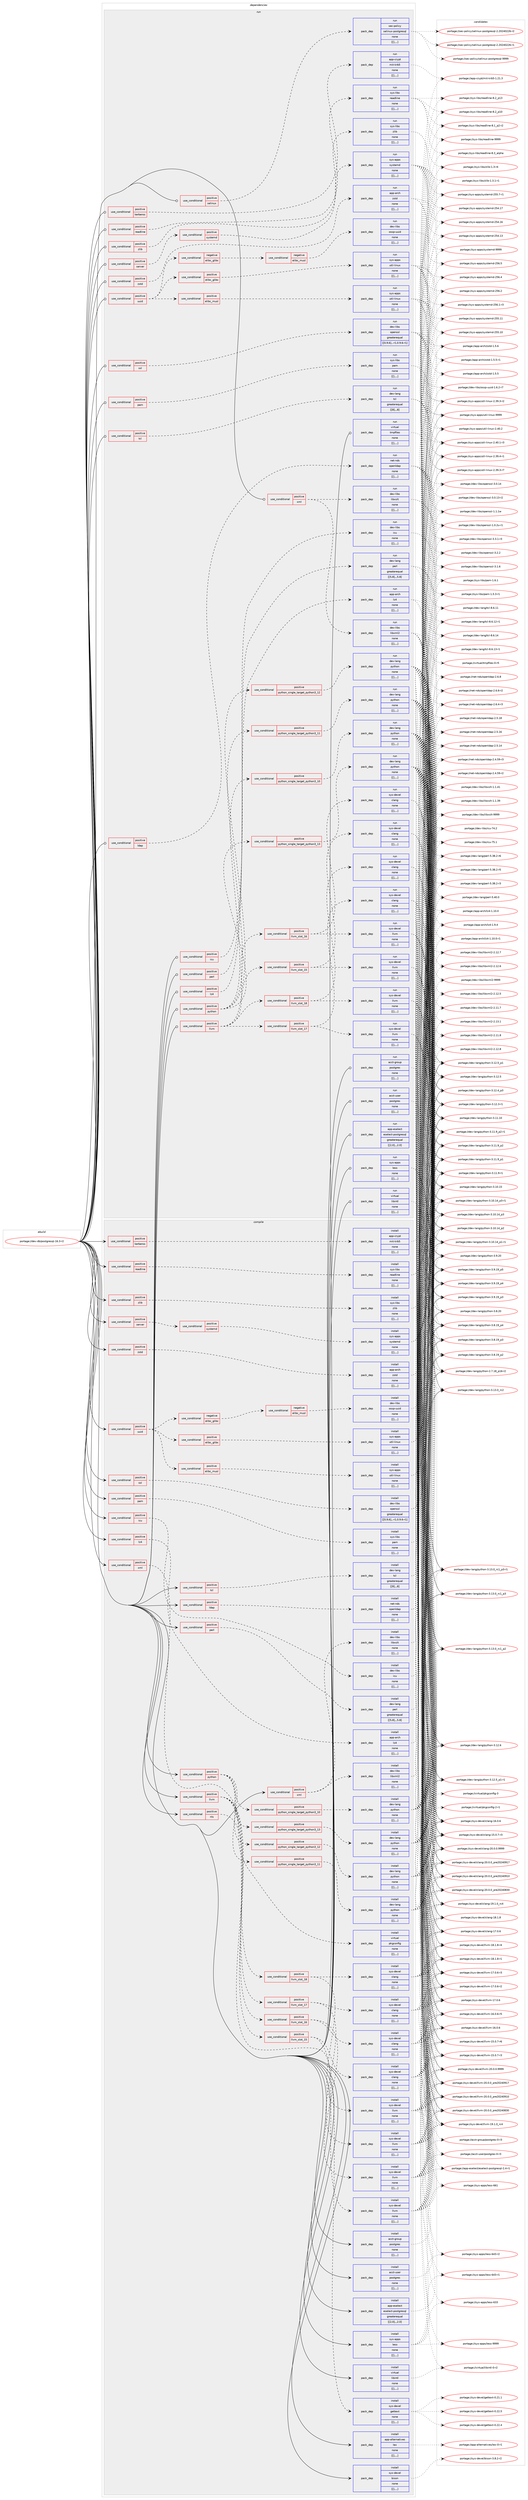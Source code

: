 digraph prolog {

# *************
# Graph options
# *************

newrank=true;
concentrate=true;
compound=true;
graph [rankdir=LR,fontname=Helvetica,fontsize=10,ranksep=1.5];#, ranksep=2.5, nodesep=0.2];
edge  [arrowhead=vee];
node  [fontname=Helvetica,fontsize=10];

# **********
# The ebuild
# **********

subgraph cluster_leftcol {
color=gray;
label=<<i>ebuild</i>>;
id [label="portage://dev-db/postgresql-16.3-r2", color=red, width=4, href="../dev-db/postgresql-16.3-r2.svg"];
}

# ****************
# The dependencies
# ****************

subgraph cluster_midcol {
color=gray;
label=<<i>dependencies</i>>;
subgraph cluster_compile {
fillcolor="#eeeeee";
style=filled;
label=<<i>compile</i>>;
subgraph cond18554 {
dependency69993 [label=<<TABLE BORDER="0" CELLBORDER="1" CELLSPACING="0" CELLPADDING="4"><TR><TD ROWSPAN="3" CELLPADDING="10">use_conditional</TD></TR><TR><TD>positive</TD></TR><TR><TD>icu</TD></TR></TABLE>>, shape=none, color=red];
subgraph pack50492 {
dependency69994 [label=<<TABLE BORDER="0" CELLBORDER="1" CELLSPACING="0" CELLPADDING="4" WIDTH="220"><TR><TD ROWSPAN="6" CELLPADDING="30">pack_dep</TD></TR><TR><TD WIDTH="110">install</TD></TR><TR><TD>dev-libs</TD></TR><TR><TD>icu</TD></TR><TR><TD>none</TD></TR><TR><TD>[[],,,,]</TD></TR></TABLE>>, shape=none, color=blue];
}
dependency69993:e -> dependency69994:w [weight=20,style="dashed",arrowhead="vee"];
}
id:e -> dependency69993:w [weight=20,style="solid",arrowhead="vee"];
subgraph cond18555 {
dependency69995 [label=<<TABLE BORDER="0" CELLBORDER="1" CELLSPACING="0" CELLPADDING="4"><TR><TD ROWSPAN="3" CELLPADDING="10">use_conditional</TD></TR><TR><TD>positive</TD></TR><TR><TD>kerberos</TD></TR></TABLE>>, shape=none, color=red];
subgraph pack50493 {
dependency69996 [label=<<TABLE BORDER="0" CELLBORDER="1" CELLSPACING="0" CELLPADDING="4" WIDTH="220"><TR><TD ROWSPAN="6" CELLPADDING="30">pack_dep</TD></TR><TR><TD WIDTH="110">install</TD></TR><TR><TD>app-crypt</TD></TR><TR><TD>mit-krb5</TD></TR><TR><TD>none</TD></TR><TR><TD>[[],,,,]</TD></TR></TABLE>>, shape=none, color=blue];
}
dependency69995:e -> dependency69996:w [weight=20,style="dashed",arrowhead="vee"];
}
id:e -> dependency69995:w [weight=20,style="solid",arrowhead="vee"];
subgraph cond18556 {
dependency69997 [label=<<TABLE BORDER="0" CELLBORDER="1" CELLSPACING="0" CELLPADDING="4"><TR><TD ROWSPAN="3" CELLPADDING="10">use_conditional</TD></TR><TR><TD>positive</TD></TR><TR><TD>ldap</TD></TR></TABLE>>, shape=none, color=red];
subgraph pack50494 {
dependency69998 [label=<<TABLE BORDER="0" CELLBORDER="1" CELLSPACING="0" CELLPADDING="4" WIDTH="220"><TR><TD ROWSPAN="6" CELLPADDING="30">pack_dep</TD></TR><TR><TD WIDTH="110">install</TD></TR><TR><TD>net-nds</TD></TR><TR><TD>openldap</TD></TR><TR><TD>none</TD></TR><TR><TD>[[],,,,]</TD></TR></TABLE>>, shape=none, color=blue];
}
dependency69997:e -> dependency69998:w [weight=20,style="dashed",arrowhead="vee"];
}
id:e -> dependency69997:w [weight=20,style="solid",arrowhead="vee"];
subgraph cond18557 {
dependency69999 [label=<<TABLE BORDER="0" CELLBORDER="1" CELLSPACING="0" CELLPADDING="4"><TR><TD ROWSPAN="3" CELLPADDING="10">use_conditional</TD></TR><TR><TD>positive</TD></TR><TR><TD>llvm</TD></TR></TABLE>>, shape=none, color=red];
subgraph cond18558 {
dependency70000 [label=<<TABLE BORDER="0" CELLBORDER="1" CELLSPACING="0" CELLPADDING="4"><TR><TD ROWSPAN="3" CELLPADDING="10">use_conditional</TD></TR><TR><TD>positive</TD></TR><TR><TD>llvm_slot_15</TD></TR></TABLE>>, shape=none, color=red];
subgraph pack50495 {
dependency70001 [label=<<TABLE BORDER="0" CELLBORDER="1" CELLSPACING="0" CELLPADDING="4" WIDTH="220"><TR><TD ROWSPAN="6" CELLPADDING="30">pack_dep</TD></TR><TR><TD WIDTH="110">install</TD></TR><TR><TD>sys-devel</TD></TR><TR><TD>clang</TD></TR><TR><TD>none</TD></TR><TR><TD>[[],,,,]</TD></TR></TABLE>>, shape=none, color=blue];
}
dependency70000:e -> dependency70001:w [weight=20,style="dashed",arrowhead="vee"];
subgraph pack50496 {
dependency70002 [label=<<TABLE BORDER="0" CELLBORDER="1" CELLSPACING="0" CELLPADDING="4" WIDTH="220"><TR><TD ROWSPAN="6" CELLPADDING="30">pack_dep</TD></TR><TR><TD WIDTH="110">install</TD></TR><TR><TD>sys-devel</TD></TR><TR><TD>llvm</TD></TR><TR><TD>none</TD></TR><TR><TD>[[],,,,]</TD></TR></TABLE>>, shape=none, color=blue];
}
dependency70000:e -> dependency70002:w [weight=20,style="dashed",arrowhead="vee"];
}
dependency69999:e -> dependency70000:w [weight=20,style="dashed",arrowhead="vee"];
subgraph cond18559 {
dependency70003 [label=<<TABLE BORDER="0" CELLBORDER="1" CELLSPACING="0" CELLPADDING="4"><TR><TD ROWSPAN="3" CELLPADDING="10">use_conditional</TD></TR><TR><TD>positive</TD></TR><TR><TD>llvm_slot_16</TD></TR></TABLE>>, shape=none, color=red];
subgraph pack50497 {
dependency70004 [label=<<TABLE BORDER="0" CELLBORDER="1" CELLSPACING="0" CELLPADDING="4" WIDTH="220"><TR><TD ROWSPAN="6" CELLPADDING="30">pack_dep</TD></TR><TR><TD WIDTH="110">install</TD></TR><TR><TD>sys-devel</TD></TR><TR><TD>clang</TD></TR><TR><TD>none</TD></TR><TR><TD>[[],,,,]</TD></TR></TABLE>>, shape=none, color=blue];
}
dependency70003:e -> dependency70004:w [weight=20,style="dashed",arrowhead="vee"];
subgraph pack50498 {
dependency70005 [label=<<TABLE BORDER="0" CELLBORDER="1" CELLSPACING="0" CELLPADDING="4" WIDTH="220"><TR><TD ROWSPAN="6" CELLPADDING="30">pack_dep</TD></TR><TR><TD WIDTH="110">install</TD></TR><TR><TD>sys-devel</TD></TR><TR><TD>llvm</TD></TR><TR><TD>none</TD></TR><TR><TD>[[],,,,]</TD></TR></TABLE>>, shape=none, color=blue];
}
dependency70003:e -> dependency70005:w [weight=20,style="dashed",arrowhead="vee"];
}
dependency69999:e -> dependency70003:w [weight=20,style="dashed",arrowhead="vee"];
subgraph cond18560 {
dependency70006 [label=<<TABLE BORDER="0" CELLBORDER="1" CELLSPACING="0" CELLPADDING="4"><TR><TD ROWSPAN="3" CELLPADDING="10">use_conditional</TD></TR><TR><TD>positive</TD></TR><TR><TD>llvm_slot_17</TD></TR></TABLE>>, shape=none, color=red];
subgraph pack50499 {
dependency70007 [label=<<TABLE BORDER="0" CELLBORDER="1" CELLSPACING="0" CELLPADDING="4" WIDTH="220"><TR><TD ROWSPAN="6" CELLPADDING="30">pack_dep</TD></TR><TR><TD WIDTH="110">install</TD></TR><TR><TD>sys-devel</TD></TR><TR><TD>clang</TD></TR><TR><TD>none</TD></TR><TR><TD>[[],,,,]</TD></TR></TABLE>>, shape=none, color=blue];
}
dependency70006:e -> dependency70007:w [weight=20,style="dashed",arrowhead="vee"];
subgraph pack50500 {
dependency70008 [label=<<TABLE BORDER="0" CELLBORDER="1" CELLSPACING="0" CELLPADDING="4" WIDTH="220"><TR><TD ROWSPAN="6" CELLPADDING="30">pack_dep</TD></TR><TR><TD WIDTH="110">install</TD></TR><TR><TD>sys-devel</TD></TR><TR><TD>llvm</TD></TR><TR><TD>none</TD></TR><TR><TD>[[],,,,]</TD></TR></TABLE>>, shape=none, color=blue];
}
dependency70006:e -> dependency70008:w [weight=20,style="dashed",arrowhead="vee"];
}
dependency69999:e -> dependency70006:w [weight=20,style="dashed",arrowhead="vee"];
subgraph cond18561 {
dependency70009 [label=<<TABLE BORDER="0" CELLBORDER="1" CELLSPACING="0" CELLPADDING="4"><TR><TD ROWSPAN="3" CELLPADDING="10">use_conditional</TD></TR><TR><TD>positive</TD></TR><TR><TD>llvm_slot_18</TD></TR></TABLE>>, shape=none, color=red];
subgraph pack50501 {
dependency70010 [label=<<TABLE BORDER="0" CELLBORDER="1" CELLSPACING="0" CELLPADDING="4" WIDTH="220"><TR><TD ROWSPAN="6" CELLPADDING="30">pack_dep</TD></TR><TR><TD WIDTH="110">install</TD></TR><TR><TD>sys-devel</TD></TR><TR><TD>clang</TD></TR><TR><TD>none</TD></TR><TR><TD>[[],,,,]</TD></TR></TABLE>>, shape=none, color=blue];
}
dependency70009:e -> dependency70010:w [weight=20,style="dashed",arrowhead="vee"];
subgraph pack50502 {
dependency70011 [label=<<TABLE BORDER="0" CELLBORDER="1" CELLSPACING="0" CELLPADDING="4" WIDTH="220"><TR><TD ROWSPAN="6" CELLPADDING="30">pack_dep</TD></TR><TR><TD WIDTH="110">install</TD></TR><TR><TD>sys-devel</TD></TR><TR><TD>llvm</TD></TR><TR><TD>none</TD></TR><TR><TD>[[],,,,]</TD></TR></TABLE>>, shape=none, color=blue];
}
dependency70009:e -> dependency70011:w [weight=20,style="dashed",arrowhead="vee"];
}
dependency69999:e -> dependency70009:w [weight=20,style="dashed",arrowhead="vee"];
}
id:e -> dependency69999:w [weight=20,style="solid",arrowhead="vee"];
subgraph cond18562 {
dependency70012 [label=<<TABLE BORDER="0" CELLBORDER="1" CELLSPACING="0" CELLPADDING="4"><TR><TD ROWSPAN="3" CELLPADDING="10">use_conditional</TD></TR><TR><TD>positive</TD></TR><TR><TD>lz4</TD></TR></TABLE>>, shape=none, color=red];
subgraph pack50503 {
dependency70013 [label=<<TABLE BORDER="0" CELLBORDER="1" CELLSPACING="0" CELLPADDING="4" WIDTH="220"><TR><TD ROWSPAN="6" CELLPADDING="30">pack_dep</TD></TR><TR><TD WIDTH="110">install</TD></TR><TR><TD>app-arch</TD></TR><TR><TD>lz4</TD></TR><TR><TD>none</TD></TR><TR><TD>[[],,,,]</TD></TR></TABLE>>, shape=none, color=blue];
}
dependency70012:e -> dependency70013:w [weight=20,style="dashed",arrowhead="vee"];
}
id:e -> dependency70012:w [weight=20,style="solid",arrowhead="vee"];
subgraph cond18563 {
dependency70014 [label=<<TABLE BORDER="0" CELLBORDER="1" CELLSPACING="0" CELLPADDING="4"><TR><TD ROWSPAN="3" CELLPADDING="10">use_conditional</TD></TR><TR><TD>positive</TD></TR><TR><TD>nls</TD></TR></TABLE>>, shape=none, color=red];
subgraph pack50504 {
dependency70015 [label=<<TABLE BORDER="0" CELLBORDER="1" CELLSPACING="0" CELLPADDING="4" WIDTH="220"><TR><TD ROWSPAN="6" CELLPADDING="30">pack_dep</TD></TR><TR><TD WIDTH="110">install</TD></TR><TR><TD>sys-devel</TD></TR><TR><TD>gettext</TD></TR><TR><TD>none</TD></TR><TR><TD>[[],,,,]</TD></TR></TABLE>>, shape=none, color=blue];
}
dependency70014:e -> dependency70015:w [weight=20,style="dashed",arrowhead="vee"];
}
id:e -> dependency70014:w [weight=20,style="solid",arrowhead="vee"];
subgraph cond18564 {
dependency70016 [label=<<TABLE BORDER="0" CELLBORDER="1" CELLSPACING="0" CELLPADDING="4"><TR><TD ROWSPAN="3" CELLPADDING="10">use_conditional</TD></TR><TR><TD>positive</TD></TR><TR><TD>pam</TD></TR></TABLE>>, shape=none, color=red];
subgraph pack50505 {
dependency70017 [label=<<TABLE BORDER="0" CELLBORDER="1" CELLSPACING="0" CELLPADDING="4" WIDTH="220"><TR><TD ROWSPAN="6" CELLPADDING="30">pack_dep</TD></TR><TR><TD WIDTH="110">install</TD></TR><TR><TD>sys-libs</TD></TR><TR><TD>pam</TD></TR><TR><TD>none</TD></TR><TR><TD>[[],,,,]</TD></TR></TABLE>>, shape=none, color=blue];
}
dependency70016:e -> dependency70017:w [weight=20,style="dashed",arrowhead="vee"];
}
id:e -> dependency70016:w [weight=20,style="solid",arrowhead="vee"];
subgraph cond18565 {
dependency70018 [label=<<TABLE BORDER="0" CELLBORDER="1" CELLSPACING="0" CELLPADDING="4"><TR><TD ROWSPAN="3" CELLPADDING="10">use_conditional</TD></TR><TR><TD>positive</TD></TR><TR><TD>perl</TD></TR></TABLE>>, shape=none, color=red];
subgraph pack50506 {
dependency70019 [label=<<TABLE BORDER="0" CELLBORDER="1" CELLSPACING="0" CELLPADDING="4" WIDTH="220"><TR><TD ROWSPAN="6" CELLPADDING="30">pack_dep</TD></TR><TR><TD WIDTH="110">install</TD></TR><TR><TD>dev-lang</TD></TR><TR><TD>perl</TD></TR><TR><TD>greaterequal</TD></TR><TR><TD>[[5,8],,,5.8]</TD></TR></TABLE>>, shape=none, color=blue];
}
dependency70018:e -> dependency70019:w [weight=20,style="dashed",arrowhead="vee"];
}
id:e -> dependency70018:w [weight=20,style="solid",arrowhead="vee"];
subgraph cond18566 {
dependency70020 [label=<<TABLE BORDER="0" CELLBORDER="1" CELLSPACING="0" CELLPADDING="4"><TR><TD ROWSPAN="3" CELLPADDING="10">use_conditional</TD></TR><TR><TD>positive</TD></TR><TR><TD>python</TD></TR></TABLE>>, shape=none, color=red];
subgraph cond18567 {
dependency70021 [label=<<TABLE BORDER="0" CELLBORDER="1" CELLSPACING="0" CELLPADDING="4"><TR><TD ROWSPAN="3" CELLPADDING="10">use_conditional</TD></TR><TR><TD>positive</TD></TR><TR><TD>python_single_target_python3_10</TD></TR></TABLE>>, shape=none, color=red];
subgraph pack50507 {
dependency70022 [label=<<TABLE BORDER="0" CELLBORDER="1" CELLSPACING="0" CELLPADDING="4" WIDTH="220"><TR><TD ROWSPAN="6" CELLPADDING="30">pack_dep</TD></TR><TR><TD WIDTH="110">install</TD></TR><TR><TD>dev-lang</TD></TR><TR><TD>python</TD></TR><TR><TD>none</TD></TR><TR><TD>[[],,,,]</TD></TR></TABLE>>, shape=none, color=blue];
}
dependency70021:e -> dependency70022:w [weight=20,style="dashed",arrowhead="vee"];
}
dependency70020:e -> dependency70021:w [weight=20,style="dashed",arrowhead="vee"];
subgraph cond18568 {
dependency70023 [label=<<TABLE BORDER="0" CELLBORDER="1" CELLSPACING="0" CELLPADDING="4"><TR><TD ROWSPAN="3" CELLPADDING="10">use_conditional</TD></TR><TR><TD>positive</TD></TR><TR><TD>python_single_target_python3_11</TD></TR></TABLE>>, shape=none, color=red];
subgraph pack50508 {
dependency70024 [label=<<TABLE BORDER="0" CELLBORDER="1" CELLSPACING="0" CELLPADDING="4" WIDTH="220"><TR><TD ROWSPAN="6" CELLPADDING="30">pack_dep</TD></TR><TR><TD WIDTH="110">install</TD></TR><TR><TD>dev-lang</TD></TR><TR><TD>python</TD></TR><TR><TD>none</TD></TR><TR><TD>[[],,,,]</TD></TR></TABLE>>, shape=none, color=blue];
}
dependency70023:e -> dependency70024:w [weight=20,style="dashed",arrowhead="vee"];
}
dependency70020:e -> dependency70023:w [weight=20,style="dashed",arrowhead="vee"];
subgraph cond18569 {
dependency70025 [label=<<TABLE BORDER="0" CELLBORDER="1" CELLSPACING="0" CELLPADDING="4"><TR><TD ROWSPAN="3" CELLPADDING="10">use_conditional</TD></TR><TR><TD>positive</TD></TR><TR><TD>python_single_target_python3_12</TD></TR></TABLE>>, shape=none, color=red];
subgraph pack50509 {
dependency70026 [label=<<TABLE BORDER="0" CELLBORDER="1" CELLSPACING="0" CELLPADDING="4" WIDTH="220"><TR><TD ROWSPAN="6" CELLPADDING="30">pack_dep</TD></TR><TR><TD WIDTH="110">install</TD></TR><TR><TD>dev-lang</TD></TR><TR><TD>python</TD></TR><TR><TD>none</TD></TR><TR><TD>[[],,,,]</TD></TR></TABLE>>, shape=none, color=blue];
}
dependency70025:e -> dependency70026:w [weight=20,style="dashed",arrowhead="vee"];
}
dependency70020:e -> dependency70025:w [weight=20,style="dashed",arrowhead="vee"];
subgraph cond18570 {
dependency70027 [label=<<TABLE BORDER="0" CELLBORDER="1" CELLSPACING="0" CELLPADDING="4"><TR><TD ROWSPAN="3" CELLPADDING="10">use_conditional</TD></TR><TR><TD>positive</TD></TR><TR><TD>python_single_target_python3_13</TD></TR></TABLE>>, shape=none, color=red];
subgraph pack50510 {
dependency70028 [label=<<TABLE BORDER="0" CELLBORDER="1" CELLSPACING="0" CELLPADDING="4" WIDTH="220"><TR><TD ROWSPAN="6" CELLPADDING="30">pack_dep</TD></TR><TR><TD WIDTH="110">install</TD></TR><TR><TD>dev-lang</TD></TR><TR><TD>python</TD></TR><TR><TD>none</TD></TR><TR><TD>[[],,,,]</TD></TR></TABLE>>, shape=none, color=blue];
}
dependency70027:e -> dependency70028:w [weight=20,style="dashed",arrowhead="vee"];
}
dependency70020:e -> dependency70027:w [weight=20,style="dashed",arrowhead="vee"];
}
id:e -> dependency70020:w [weight=20,style="solid",arrowhead="vee"];
subgraph cond18571 {
dependency70029 [label=<<TABLE BORDER="0" CELLBORDER="1" CELLSPACING="0" CELLPADDING="4"><TR><TD ROWSPAN="3" CELLPADDING="10">use_conditional</TD></TR><TR><TD>positive</TD></TR><TR><TD>readline</TD></TR></TABLE>>, shape=none, color=red];
subgraph pack50511 {
dependency70030 [label=<<TABLE BORDER="0" CELLBORDER="1" CELLSPACING="0" CELLPADDING="4" WIDTH="220"><TR><TD ROWSPAN="6" CELLPADDING="30">pack_dep</TD></TR><TR><TD WIDTH="110">install</TD></TR><TR><TD>sys-libs</TD></TR><TR><TD>readline</TD></TR><TR><TD>none</TD></TR><TR><TD>[[],,,,]</TD></TR></TABLE>>, shape=none, color=blue];
}
dependency70029:e -> dependency70030:w [weight=20,style="dashed",arrowhead="vee"];
}
id:e -> dependency70029:w [weight=20,style="solid",arrowhead="vee"];
subgraph cond18572 {
dependency70031 [label=<<TABLE BORDER="0" CELLBORDER="1" CELLSPACING="0" CELLPADDING="4"><TR><TD ROWSPAN="3" CELLPADDING="10">use_conditional</TD></TR><TR><TD>positive</TD></TR><TR><TD>server</TD></TR></TABLE>>, shape=none, color=red];
subgraph cond18573 {
dependency70032 [label=<<TABLE BORDER="0" CELLBORDER="1" CELLSPACING="0" CELLPADDING="4"><TR><TD ROWSPAN="3" CELLPADDING="10">use_conditional</TD></TR><TR><TD>positive</TD></TR><TR><TD>systemd</TD></TR></TABLE>>, shape=none, color=red];
subgraph pack50512 {
dependency70033 [label=<<TABLE BORDER="0" CELLBORDER="1" CELLSPACING="0" CELLPADDING="4" WIDTH="220"><TR><TD ROWSPAN="6" CELLPADDING="30">pack_dep</TD></TR><TR><TD WIDTH="110">install</TD></TR><TR><TD>sys-apps</TD></TR><TR><TD>systemd</TD></TR><TR><TD>none</TD></TR><TR><TD>[[],,,,]</TD></TR></TABLE>>, shape=none, color=blue];
}
dependency70032:e -> dependency70033:w [weight=20,style="dashed",arrowhead="vee"];
}
dependency70031:e -> dependency70032:w [weight=20,style="dashed",arrowhead="vee"];
}
id:e -> dependency70031:w [weight=20,style="solid",arrowhead="vee"];
subgraph cond18574 {
dependency70034 [label=<<TABLE BORDER="0" CELLBORDER="1" CELLSPACING="0" CELLPADDING="4"><TR><TD ROWSPAN="3" CELLPADDING="10">use_conditional</TD></TR><TR><TD>positive</TD></TR><TR><TD>ssl</TD></TR></TABLE>>, shape=none, color=red];
subgraph pack50513 {
dependency70035 [label=<<TABLE BORDER="0" CELLBORDER="1" CELLSPACING="0" CELLPADDING="4" WIDTH="220"><TR><TD ROWSPAN="6" CELLPADDING="30">pack_dep</TD></TR><TR><TD WIDTH="110">install</TD></TR><TR><TD>dev-libs</TD></TR><TR><TD>openssl</TD></TR><TR><TD>greaterequal</TD></TR><TR><TD>[[0,9,6],,-r1,0.9.6-r1]</TD></TR></TABLE>>, shape=none, color=blue];
}
dependency70034:e -> dependency70035:w [weight=20,style="dashed",arrowhead="vee"];
}
id:e -> dependency70034:w [weight=20,style="solid",arrowhead="vee"];
subgraph cond18575 {
dependency70036 [label=<<TABLE BORDER="0" CELLBORDER="1" CELLSPACING="0" CELLPADDING="4"><TR><TD ROWSPAN="3" CELLPADDING="10">use_conditional</TD></TR><TR><TD>positive</TD></TR><TR><TD>tcl</TD></TR></TABLE>>, shape=none, color=red];
subgraph pack50514 {
dependency70037 [label=<<TABLE BORDER="0" CELLBORDER="1" CELLSPACING="0" CELLPADDING="4" WIDTH="220"><TR><TD ROWSPAN="6" CELLPADDING="30">pack_dep</TD></TR><TR><TD WIDTH="110">install</TD></TR><TR><TD>dev-lang</TD></TR><TR><TD>tcl</TD></TR><TR><TD>greaterequal</TD></TR><TR><TD>[[8],,,8]</TD></TR></TABLE>>, shape=none, color=blue];
}
dependency70036:e -> dependency70037:w [weight=20,style="dashed",arrowhead="vee"];
}
id:e -> dependency70036:w [weight=20,style="solid",arrowhead="vee"];
subgraph cond18576 {
dependency70038 [label=<<TABLE BORDER="0" CELLBORDER="1" CELLSPACING="0" CELLPADDING="4"><TR><TD ROWSPAN="3" CELLPADDING="10">use_conditional</TD></TR><TR><TD>positive</TD></TR><TR><TD>uuid</TD></TR></TABLE>>, shape=none, color=red];
subgraph cond18577 {
dependency70039 [label=<<TABLE BORDER="0" CELLBORDER="1" CELLSPACING="0" CELLPADDING="4"><TR><TD ROWSPAN="3" CELLPADDING="10">use_conditional</TD></TR><TR><TD>positive</TD></TR><TR><TD>elibc_glibc</TD></TR></TABLE>>, shape=none, color=red];
subgraph pack50515 {
dependency70040 [label=<<TABLE BORDER="0" CELLBORDER="1" CELLSPACING="0" CELLPADDING="4" WIDTH="220"><TR><TD ROWSPAN="6" CELLPADDING="30">pack_dep</TD></TR><TR><TD WIDTH="110">install</TD></TR><TR><TD>sys-apps</TD></TR><TR><TD>util-linux</TD></TR><TR><TD>none</TD></TR><TR><TD>[[],,,,]</TD></TR></TABLE>>, shape=none, color=blue];
}
dependency70039:e -> dependency70040:w [weight=20,style="dashed",arrowhead="vee"];
}
dependency70038:e -> dependency70039:w [weight=20,style="dashed",arrowhead="vee"];
subgraph cond18578 {
dependency70041 [label=<<TABLE BORDER="0" CELLBORDER="1" CELLSPACING="0" CELLPADDING="4"><TR><TD ROWSPAN="3" CELLPADDING="10">use_conditional</TD></TR><TR><TD>positive</TD></TR><TR><TD>elibc_musl</TD></TR></TABLE>>, shape=none, color=red];
subgraph pack50516 {
dependency70042 [label=<<TABLE BORDER="0" CELLBORDER="1" CELLSPACING="0" CELLPADDING="4" WIDTH="220"><TR><TD ROWSPAN="6" CELLPADDING="30">pack_dep</TD></TR><TR><TD WIDTH="110">install</TD></TR><TR><TD>sys-apps</TD></TR><TR><TD>util-linux</TD></TR><TR><TD>none</TD></TR><TR><TD>[[],,,,]</TD></TR></TABLE>>, shape=none, color=blue];
}
dependency70041:e -> dependency70042:w [weight=20,style="dashed",arrowhead="vee"];
}
dependency70038:e -> dependency70041:w [weight=20,style="dashed",arrowhead="vee"];
subgraph cond18579 {
dependency70043 [label=<<TABLE BORDER="0" CELLBORDER="1" CELLSPACING="0" CELLPADDING="4"><TR><TD ROWSPAN="3" CELLPADDING="10">use_conditional</TD></TR><TR><TD>negative</TD></TR><TR><TD>elibc_glibc</TD></TR></TABLE>>, shape=none, color=red];
subgraph cond18580 {
dependency70044 [label=<<TABLE BORDER="0" CELLBORDER="1" CELLSPACING="0" CELLPADDING="4"><TR><TD ROWSPAN="3" CELLPADDING="10">use_conditional</TD></TR><TR><TD>negative</TD></TR><TR><TD>elibc_musl</TD></TR></TABLE>>, shape=none, color=red];
subgraph pack50517 {
dependency70045 [label=<<TABLE BORDER="0" CELLBORDER="1" CELLSPACING="0" CELLPADDING="4" WIDTH="220"><TR><TD ROWSPAN="6" CELLPADDING="30">pack_dep</TD></TR><TR><TD WIDTH="110">install</TD></TR><TR><TD>dev-libs</TD></TR><TR><TD>ossp-uuid</TD></TR><TR><TD>none</TD></TR><TR><TD>[[],,,,]</TD></TR></TABLE>>, shape=none, color=blue];
}
dependency70044:e -> dependency70045:w [weight=20,style="dashed",arrowhead="vee"];
}
dependency70043:e -> dependency70044:w [weight=20,style="dashed",arrowhead="vee"];
}
dependency70038:e -> dependency70043:w [weight=20,style="dashed",arrowhead="vee"];
}
id:e -> dependency70038:w [weight=20,style="solid",arrowhead="vee"];
subgraph cond18581 {
dependency70046 [label=<<TABLE BORDER="0" CELLBORDER="1" CELLSPACING="0" CELLPADDING="4"><TR><TD ROWSPAN="3" CELLPADDING="10">use_conditional</TD></TR><TR><TD>positive</TD></TR><TR><TD>xml</TD></TR></TABLE>>, shape=none, color=red];
subgraph pack50518 {
dependency70047 [label=<<TABLE BORDER="0" CELLBORDER="1" CELLSPACING="0" CELLPADDING="4" WIDTH="220"><TR><TD ROWSPAN="6" CELLPADDING="30">pack_dep</TD></TR><TR><TD WIDTH="110">install</TD></TR><TR><TD>dev-libs</TD></TR><TR><TD>libxml2</TD></TR><TR><TD>none</TD></TR><TR><TD>[[],,,,]</TD></TR></TABLE>>, shape=none, color=blue];
}
dependency70046:e -> dependency70047:w [weight=20,style="dashed",arrowhead="vee"];
subgraph pack50519 {
dependency70048 [label=<<TABLE BORDER="0" CELLBORDER="1" CELLSPACING="0" CELLPADDING="4" WIDTH="220"><TR><TD ROWSPAN="6" CELLPADDING="30">pack_dep</TD></TR><TR><TD WIDTH="110">install</TD></TR><TR><TD>dev-libs</TD></TR><TR><TD>libxslt</TD></TR><TR><TD>none</TD></TR><TR><TD>[[],,,,]</TD></TR></TABLE>>, shape=none, color=blue];
}
dependency70046:e -> dependency70048:w [weight=20,style="dashed",arrowhead="vee"];
}
id:e -> dependency70046:w [weight=20,style="solid",arrowhead="vee"];
subgraph cond18582 {
dependency70049 [label=<<TABLE BORDER="0" CELLBORDER="1" CELLSPACING="0" CELLPADDING="4"><TR><TD ROWSPAN="3" CELLPADDING="10">use_conditional</TD></TR><TR><TD>positive</TD></TR><TR><TD>xml</TD></TR></TABLE>>, shape=none, color=red];
subgraph pack50520 {
dependency70050 [label=<<TABLE BORDER="0" CELLBORDER="1" CELLSPACING="0" CELLPADDING="4" WIDTH="220"><TR><TD ROWSPAN="6" CELLPADDING="30">pack_dep</TD></TR><TR><TD WIDTH="110">install</TD></TR><TR><TD>virtual</TD></TR><TR><TD>pkgconfig</TD></TR><TR><TD>none</TD></TR><TR><TD>[[],,,,]</TD></TR></TABLE>>, shape=none, color=blue];
}
dependency70049:e -> dependency70050:w [weight=20,style="dashed",arrowhead="vee"];
}
id:e -> dependency70049:w [weight=20,style="solid",arrowhead="vee"];
subgraph cond18583 {
dependency70051 [label=<<TABLE BORDER="0" CELLBORDER="1" CELLSPACING="0" CELLPADDING="4"><TR><TD ROWSPAN="3" CELLPADDING="10">use_conditional</TD></TR><TR><TD>positive</TD></TR><TR><TD>zlib</TD></TR></TABLE>>, shape=none, color=red];
subgraph pack50521 {
dependency70052 [label=<<TABLE BORDER="0" CELLBORDER="1" CELLSPACING="0" CELLPADDING="4" WIDTH="220"><TR><TD ROWSPAN="6" CELLPADDING="30">pack_dep</TD></TR><TR><TD WIDTH="110">install</TD></TR><TR><TD>sys-libs</TD></TR><TR><TD>zlib</TD></TR><TR><TD>none</TD></TR><TR><TD>[[],,,,]</TD></TR></TABLE>>, shape=none, color=blue];
}
dependency70051:e -> dependency70052:w [weight=20,style="dashed",arrowhead="vee"];
}
id:e -> dependency70051:w [weight=20,style="solid",arrowhead="vee"];
subgraph cond18584 {
dependency70053 [label=<<TABLE BORDER="0" CELLBORDER="1" CELLSPACING="0" CELLPADDING="4"><TR><TD ROWSPAN="3" CELLPADDING="10">use_conditional</TD></TR><TR><TD>positive</TD></TR><TR><TD>zstd</TD></TR></TABLE>>, shape=none, color=red];
subgraph pack50522 {
dependency70054 [label=<<TABLE BORDER="0" CELLBORDER="1" CELLSPACING="0" CELLPADDING="4" WIDTH="220"><TR><TD ROWSPAN="6" CELLPADDING="30">pack_dep</TD></TR><TR><TD WIDTH="110">install</TD></TR><TR><TD>app-arch</TD></TR><TR><TD>zstd</TD></TR><TR><TD>none</TD></TR><TR><TD>[[],,,,]</TD></TR></TABLE>>, shape=none, color=blue];
}
dependency70053:e -> dependency70054:w [weight=20,style="dashed",arrowhead="vee"];
}
id:e -> dependency70053:w [weight=20,style="solid",arrowhead="vee"];
subgraph pack50523 {
dependency70055 [label=<<TABLE BORDER="0" CELLBORDER="1" CELLSPACING="0" CELLPADDING="4" WIDTH="220"><TR><TD ROWSPAN="6" CELLPADDING="30">pack_dep</TD></TR><TR><TD WIDTH="110">install</TD></TR><TR><TD>acct-group</TD></TR><TR><TD>postgres</TD></TR><TR><TD>none</TD></TR><TR><TD>[[],,,,]</TD></TR></TABLE>>, shape=none, color=blue];
}
id:e -> dependency70055:w [weight=20,style="solid",arrowhead="vee"];
subgraph pack50524 {
dependency70056 [label=<<TABLE BORDER="0" CELLBORDER="1" CELLSPACING="0" CELLPADDING="4" WIDTH="220"><TR><TD ROWSPAN="6" CELLPADDING="30">pack_dep</TD></TR><TR><TD WIDTH="110">install</TD></TR><TR><TD>acct-user</TD></TR><TR><TD>postgres</TD></TR><TR><TD>none</TD></TR><TR><TD>[[],,,,]</TD></TR></TABLE>>, shape=none, color=blue];
}
id:e -> dependency70056:w [weight=20,style="solid",arrowhead="vee"];
subgraph pack50525 {
dependency70057 [label=<<TABLE BORDER="0" CELLBORDER="1" CELLSPACING="0" CELLPADDING="4" WIDTH="220"><TR><TD ROWSPAN="6" CELLPADDING="30">pack_dep</TD></TR><TR><TD WIDTH="110">install</TD></TR><TR><TD>app-alternatives</TD></TR><TR><TD>lex</TD></TR><TR><TD>none</TD></TR><TR><TD>[[],,,,]</TD></TR></TABLE>>, shape=none, color=blue];
}
id:e -> dependency70057:w [weight=20,style="solid",arrowhead="vee"];
subgraph pack50526 {
dependency70058 [label=<<TABLE BORDER="0" CELLBORDER="1" CELLSPACING="0" CELLPADDING="4" WIDTH="220"><TR><TD ROWSPAN="6" CELLPADDING="30">pack_dep</TD></TR><TR><TD WIDTH="110">install</TD></TR><TR><TD>app-eselect</TD></TR><TR><TD>eselect-postgresql</TD></TR><TR><TD>greaterequal</TD></TR><TR><TD>[[2,0],,,2.0]</TD></TR></TABLE>>, shape=none, color=blue];
}
id:e -> dependency70058:w [weight=20,style="solid",arrowhead="vee"];
subgraph pack50527 {
dependency70059 [label=<<TABLE BORDER="0" CELLBORDER="1" CELLSPACING="0" CELLPADDING="4" WIDTH="220"><TR><TD ROWSPAN="6" CELLPADDING="30">pack_dep</TD></TR><TR><TD WIDTH="110">install</TD></TR><TR><TD>sys-apps</TD></TR><TR><TD>less</TD></TR><TR><TD>none</TD></TR><TR><TD>[[],,,,]</TD></TR></TABLE>>, shape=none, color=blue];
}
id:e -> dependency70059:w [weight=20,style="solid",arrowhead="vee"];
subgraph pack50528 {
dependency70060 [label=<<TABLE BORDER="0" CELLBORDER="1" CELLSPACING="0" CELLPADDING="4" WIDTH="220"><TR><TD ROWSPAN="6" CELLPADDING="30">pack_dep</TD></TR><TR><TD WIDTH="110">install</TD></TR><TR><TD>sys-devel</TD></TR><TR><TD>bison</TD></TR><TR><TD>none</TD></TR><TR><TD>[[],,,,]</TD></TR></TABLE>>, shape=none, color=blue];
}
id:e -> dependency70060:w [weight=20,style="solid",arrowhead="vee"];
subgraph pack50529 {
dependency70061 [label=<<TABLE BORDER="0" CELLBORDER="1" CELLSPACING="0" CELLPADDING="4" WIDTH="220"><TR><TD ROWSPAN="6" CELLPADDING="30">pack_dep</TD></TR><TR><TD WIDTH="110">install</TD></TR><TR><TD>virtual</TD></TR><TR><TD>libintl</TD></TR><TR><TD>none</TD></TR><TR><TD>[[],,,,]</TD></TR></TABLE>>, shape=none, color=blue];
}
id:e -> dependency70061:w [weight=20,style="solid",arrowhead="vee"];
}
subgraph cluster_compileandrun {
fillcolor="#eeeeee";
style=filled;
label=<<i>compile and run</i>>;
}
subgraph cluster_run {
fillcolor="#eeeeee";
style=filled;
label=<<i>run</i>>;
subgraph cond18585 {
dependency70062 [label=<<TABLE BORDER="0" CELLBORDER="1" CELLSPACING="0" CELLPADDING="4"><TR><TD ROWSPAN="3" CELLPADDING="10">use_conditional</TD></TR><TR><TD>positive</TD></TR><TR><TD>icu</TD></TR></TABLE>>, shape=none, color=red];
subgraph pack50530 {
dependency70063 [label=<<TABLE BORDER="0" CELLBORDER="1" CELLSPACING="0" CELLPADDING="4" WIDTH="220"><TR><TD ROWSPAN="6" CELLPADDING="30">pack_dep</TD></TR><TR><TD WIDTH="110">run</TD></TR><TR><TD>dev-libs</TD></TR><TR><TD>icu</TD></TR><TR><TD>none</TD></TR><TR><TD>[[],,,,]</TD></TR></TABLE>>, shape=none, color=blue];
}
dependency70062:e -> dependency70063:w [weight=20,style="dashed",arrowhead="vee"];
}
id:e -> dependency70062:w [weight=20,style="solid",arrowhead="odot"];
subgraph cond18586 {
dependency70064 [label=<<TABLE BORDER="0" CELLBORDER="1" CELLSPACING="0" CELLPADDING="4"><TR><TD ROWSPAN="3" CELLPADDING="10">use_conditional</TD></TR><TR><TD>positive</TD></TR><TR><TD>kerberos</TD></TR></TABLE>>, shape=none, color=red];
subgraph pack50531 {
dependency70065 [label=<<TABLE BORDER="0" CELLBORDER="1" CELLSPACING="0" CELLPADDING="4" WIDTH="220"><TR><TD ROWSPAN="6" CELLPADDING="30">pack_dep</TD></TR><TR><TD WIDTH="110">run</TD></TR><TR><TD>app-crypt</TD></TR><TR><TD>mit-krb5</TD></TR><TR><TD>none</TD></TR><TR><TD>[[],,,,]</TD></TR></TABLE>>, shape=none, color=blue];
}
dependency70064:e -> dependency70065:w [weight=20,style="dashed",arrowhead="vee"];
}
id:e -> dependency70064:w [weight=20,style="solid",arrowhead="odot"];
subgraph cond18587 {
dependency70066 [label=<<TABLE BORDER="0" CELLBORDER="1" CELLSPACING="0" CELLPADDING="4"><TR><TD ROWSPAN="3" CELLPADDING="10">use_conditional</TD></TR><TR><TD>positive</TD></TR><TR><TD>ldap</TD></TR></TABLE>>, shape=none, color=red];
subgraph pack50532 {
dependency70067 [label=<<TABLE BORDER="0" CELLBORDER="1" CELLSPACING="0" CELLPADDING="4" WIDTH="220"><TR><TD ROWSPAN="6" CELLPADDING="30">pack_dep</TD></TR><TR><TD WIDTH="110">run</TD></TR><TR><TD>net-nds</TD></TR><TR><TD>openldap</TD></TR><TR><TD>none</TD></TR><TR><TD>[[],,,,]</TD></TR></TABLE>>, shape=none, color=blue];
}
dependency70066:e -> dependency70067:w [weight=20,style="dashed",arrowhead="vee"];
}
id:e -> dependency70066:w [weight=20,style="solid",arrowhead="odot"];
subgraph cond18588 {
dependency70068 [label=<<TABLE BORDER="0" CELLBORDER="1" CELLSPACING="0" CELLPADDING="4"><TR><TD ROWSPAN="3" CELLPADDING="10">use_conditional</TD></TR><TR><TD>positive</TD></TR><TR><TD>llvm</TD></TR></TABLE>>, shape=none, color=red];
subgraph cond18589 {
dependency70069 [label=<<TABLE BORDER="0" CELLBORDER="1" CELLSPACING="0" CELLPADDING="4"><TR><TD ROWSPAN="3" CELLPADDING="10">use_conditional</TD></TR><TR><TD>positive</TD></TR><TR><TD>llvm_slot_15</TD></TR></TABLE>>, shape=none, color=red];
subgraph pack50533 {
dependency70070 [label=<<TABLE BORDER="0" CELLBORDER="1" CELLSPACING="0" CELLPADDING="4" WIDTH="220"><TR><TD ROWSPAN="6" CELLPADDING="30">pack_dep</TD></TR><TR><TD WIDTH="110">run</TD></TR><TR><TD>sys-devel</TD></TR><TR><TD>clang</TD></TR><TR><TD>none</TD></TR><TR><TD>[[],,,,]</TD></TR></TABLE>>, shape=none, color=blue];
}
dependency70069:e -> dependency70070:w [weight=20,style="dashed",arrowhead="vee"];
subgraph pack50534 {
dependency70071 [label=<<TABLE BORDER="0" CELLBORDER="1" CELLSPACING="0" CELLPADDING="4" WIDTH="220"><TR><TD ROWSPAN="6" CELLPADDING="30">pack_dep</TD></TR><TR><TD WIDTH="110">run</TD></TR><TR><TD>sys-devel</TD></TR><TR><TD>llvm</TD></TR><TR><TD>none</TD></TR><TR><TD>[[],,,,]</TD></TR></TABLE>>, shape=none, color=blue];
}
dependency70069:e -> dependency70071:w [weight=20,style="dashed",arrowhead="vee"];
}
dependency70068:e -> dependency70069:w [weight=20,style="dashed",arrowhead="vee"];
subgraph cond18590 {
dependency70072 [label=<<TABLE BORDER="0" CELLBORDER="1" CELLSPACING="0" CELLPADDING="4"><TR><TD ROWSPAN="3" CELLPADDING="10">use_conditional</TD></TR><TR><TD>positive</TD></TR><TR><TD>llvm_slot_16</TD></TR></TABLE>>, shape=none, color=red];
subgraph pack50535 {
dependency70073 [label=<<TABLE BORDER="0" CELLBORDER="1" CELLSPACING="0" CELLPADDING="4" WIDTH="220"><TR><TD ROWSPAN="6" CELLPADDING="30">pack_dep</TD></TR><TR><TD WIDTH="110">run</TD></TR><TR><TD>sys-devel</TD></TR><TR><TD>clang</TD></TR><TR><TD>none</TD></TR><TR><TD>[[],,,,]</TD></TR></TABLE>>, shape=none, color=blue];
}
dependency70072:e -> dependency70073:w [weight=20,style="dashed",arrowhead="vee"];
subgraph pack50536 {
dependency70074 [label=<<TABLE BORDER="0" CELLBORDER="1" CELLSPACING="0" CELLPADDING="4" WIDTH="220"><TR><TD ROWSPAN="6" CELLPADDING="30">pack_dep</TD></TR><TR><TD WIDTH="110">run</TD></TR><TR><TD>sys-devel</TD></TR><TR><TD>llvm</TD></TR><TR><TD>none</TD></TR><TR><TD>[[],,,,]</TD></TR></TABLE>>, shape=none, color=blue];
}
dependency70072:e -> dependency70074:w [weight=20,style="dashed",arrowhead="vee"];
}
dependency70068:e -> dependency70072:w [weight=20,style="dashed",arrowhead="vee"];
subgraph cond18591 {
dependency70075 [label=<<TABLE BORDER="0" CELLBORDER="1" CELLSPACING="0" CELLPADDING="4"><TR><TD ROWSPAN="3" CELLPADDING="10">use_conditional</TD></TR><TR><TD>positive</TD></TR><TR><TD>llvm_slot_17</TD></TR></TABLE>>, shape=none, color=red];
subgraph pack50537 {
dependency70076 [label=<<TABLE BORDER="0" CELLBORDER="1" CELLSPACING="0" CELLPADDING="4" WIDTH="220"><TR><TD ROWSPAN="6" CELLPADDING="30">pack_dep</TD></TR><TR><TD WIDTH="110">run</TD></TR><TR><TD>sys-devel</TD></TR><TR><TD>clang</TD></TR><TR><TD>none</TD></TR><TR><TD>[[],,,,]</TD></TR></TABLE>>, shape=none, color=blue];
}
dependency70075:e -> dependency70076:w [weight=20,style="dashed",arrowhead="vee"];
subgraph pack50538 {
dependency70077 [label=<<TABLE BORDER="0" CELLBORDER="1" CELLSPACING="0" CELLPADDING="4" WIDTH="220"><TR><TD ROWSPAN="6" CELLPADDING="30">pack_dep</TD></TR><TR><TD WIDTH="110">run</TD></TR><TR><TD>sys-devel</TD></TR><TR><TD>llvm</TD></TR><TR><TD>none</TD></TR><TR><TD>[[],,,,]</TD></TR></TABLE>>, shape=none, color=blue];
}
dependency70075:e -> dependency70077:w [weight=20,style="dashed",arrowhead="vee"];
}
dependency70068:e -> dependency70075:w [weight=20,style="dashed",arrowhead="vee"];
subgraph cond18592 {
dependency70078 [label=<<TABLE BORDER="0" CELLBORDER="1" CELLSPACING="0" CELLPADDING="4"><TR><TD ROWSPAN="3" CELLPADDING="10">use_conditional</TD></TR><TR><TD>positive</TD></TR><TR><TD>llvm_slot_18</TD></TR></TABLE>>, shape=none, color=red];
subgraph pack50539 {
dependency70079 [label=<<TABLE BORDER="0" CELLBORDER="1" CELLSPACING="0" CELLPADDING="4" WIDTH="220"><TR><TD ROWSPAN="6" CELLPADDING="30">pack_dep</TD></TR><TR><TD WIDTH="110">run</TD></TR><TR><TD>sys-devel</TD></TR><TR><TD>clang</TD></TR><TR><TD>none</TD></TR><TR><TD>[[],,,,]</TD></TR></TABLE>>, shape=none, color=blue];
}
dependency70078:e -> dependency70079:w [weight=20,style="dashed",arrowhead="vee"];
subgraph pack50540 {
dependency70080 [label=<<TABLE BORDER="0" CELLBORDER="1" CELLSPACING="0" CELLPADDING="4" WIDTH="220"><TR><TD ROWSPAN="6" CELLPADDING="30">pack_dep</TD></TR><TR><TD WIDTH="110">run</TD></TR><TR><TD>sys-devel</TD></TR><TR><TD>llvm</TD></TR><TR><TD>none</TD></TR><TR><TD>[[],,,,]</TD></TR></TABLE>>, shape=none, color=blue];
}
dependency70078:e -> dependency70080:w [weight=20,style="dashed",arrowhead="vee"];
}
dependency70068:e -> dependency70078:w [weight=20,style="dashed",arrowhead="vee"];
}
id:e -> dependency70068:w [weight=20,style="solid",arrowhead="odot"];
subgraph cond18593 {
dependency70081 [label=<<TABLE BORDER="0" CELLBORDER="1" CELLSPACING="0" CELLPADDING="4"><TR><TD ROWSPAN="3" CELLPADDING="10">use_conditional</TD></TR><TR><TD>positive</TD></TR><TR><TD>lz4</TD></TR></TABLE>>, shape=none, color=red];
subgraph pack50541 {
dependency70082 [label=<<TABLE BORDER="0" CELLBORDER="1" CELLSPACING="0" CELLPADDING="4" WIDTH="220"><TR><TD ROWSPAN="6" CELLPADDING="30">pack_dep</TD></TR><TR><TD WIDTH="110">run</TD></TR><TR><TD>app-arch</TD></TR><TR><TD>lz4</TD></TR><TR><TD>none</TD></TR><TR><TD>[[],,,,]</TD></TR></TABLE>>, shape=none, color=blue];
}
dependency70081:e -> dependency70082:w [weight=20,style="dashed",arrowhead="vee"];
}
id:e -> dependency70081:w [weight=20,style="solid",arrowhead="odot"];
subgraph cond18594 {
dependency70083 [label=<<TABLE BORDER="0" CELLBORDER="1" CELLSPACING="0" CELLPADDING="4"><TR><TD ROWSPAN="3" CELLPADDING="10">use_conditional</TD></TR><TR><TD>positive</TD></TR><TR><TD>pam</TD></TR></TABLE>>, shape=none, color=red];
subgraph pack50542 {
dependency70084 [label=<<TABLE BORDER="0" CELLBORDER="1" CELLSPACING="0" CELLPADDING="4" WIDTH="220"><TR><TD ROWSPAN="6" CELLPADDING="30">pack_dep</TD></TR><TR><TD WIDTH="110">run</TD></TR><TR><TD>sys-libs</TD></TR><TR><TD>pam</TD></TR><TR><TD>none</TD></TR><TR><TD>[[],,,,]</TD></TR></TABLE>>, shape=none, color=blue];
}
dependency70083:e -> dependency70084:w [weight=20,style="dashed",arrowhead="vee"];
}
id:e -> dependency70083:w [weight=20,style="solid",arrowhead="odot"];
subgraph cond18595 {
dependency70085 [label=<<TABLE BORDER="0" CELLBORDER="1" CELLSPACING="0" CELLPADDING="4"><TR><TD ROWSPAN="3" CELLPADDING="10">use_conditional</TD></TR><TR><TD>positive</TD></TR><TR><TD>perl</TD></TR></TABLE>>, shape=none, color=red];
subgraph pack50543 {
dependency70086 [label=<<TABLE BORDER="0" CELLBORDER="1" CELLSPACING="0" CELLPADDING="4" WIDTH="220"><TR><TD ROWSPAN="6" CELLPADDING="30">pack_dep</TD></TR><TR><TD WIDTH="110">run</TD></TR><TR><TD>dev-lang</TD></TR><TR><TD>perl</TD></TR><TR><TD>greaterequal</TD></TR><TR><TD>[[5,8],,,5.8]</TD></TR></TABLE>>, shape=none, color=blue];
}
dependency70085:e -> dependency70086:w [weight=20,style="dashed",arrowhead="vee"];
}
id:e -> dependency70085:w [weight=20,style="solid",arrowhead="odot"];
subgraph cond18596 {
dependency70087 [label=<<TABLE BORDER="0" CELLBORDER="1" CELLSPACING="0" CELLPADDING="4"><TR><TD ROWSPAN="3" CELLPADDING="10">use_conditional</TD></TR><TR><TD>positive</TD></TR><TR><TD>python</TD></TR></TABLE>>, shape=none, color=red];
subgraph cond18597 {
dependency70088 [label=<<TABLE BORDER="0" CELLBORDER="1" CELLSPACING="0" CELLPADDING="4"><TR><TD ROWSPAN="3" CELLPADDING="10">use_conditional</TD></TR><TR><TD>positive</TD></TR><TR><TD>python_single_target_python3_10</TD></TR></TABLE>>, shape=none, color=red];
subgraph pack50544 {
dependency70089 [label=<<TABLE BORDER="0" CELLBORDER="1" CELLSPACING="0" CELLPADDING="4" WIDTH="220"><TR><TD ROWSPAN="6" CELLPADDING="30">pack_dep</TD></TR><TR><TD WIDTH="110">run</TD></TR><TR><TD>dev-lang</TD></TR><TR><TD>python</TD></TR><TR><TD>none</TD></TR><TR><TD>[[],,,,]</TD></TR></TABLE>>, shape=none, color=blue];
}
dependency70088:e -> dependency70089:w [weight=20,style="dashed",arrowhead="vee"];
}
dependency70087:e -> dependency70088:w [weight=20,style="dashed",arrowhead="vee"];
subgraph cond18598 {
dependency70090 [label=<<TABLE BORDER="0" CELLBORDER="1" CELLSPACING="0" CELLPADDING="4"><TR><TD ROWSPAN="3" CELLPADDING="10">use_conditional</TD></TR><TR><TD>positive</TD></TR><TR><TD>python_single_target_python3_11</TD></TR></TABLE>>, shape=none, color=red];
subgraph pack50545 {
dependency70091 [label=<<TABLE BORDER="0" CELLBORDER="1" CELLSPACING="0" CELLPADDING="4" WIDTH="220"><TR><TD ROWSPAN="6" CELLPADDING="30">pack_dep</TD></TR><TR><TD WIDTH="110">run</TD></TR><TR><TD>dev-lang</TD></TR><TR><TD>python</TD></TR><TR><TD>none</TD></TR><TR><TD>[[],,,,]</TD></TR></TABLE>>, shape=none, color=blue];
}
dependency70090:e -> dependency70091:w [weight=20,style="dashed",arrowhead="vee"];
}
dependency70087:e -> dependency70090:w [weight=20,style="dashed",arrowhead="vee"];
subgraph cond18599 {
dependency70092 [label=<<TABLE BORDER="0" CELLBORDER="1" CELLSPACING="0" CELLPADDING="4"><TR><TD ROWSPAN="3" CELLPADDING="10">use_conditional</TD></TR><TR><TD>positive</TD></TR><TR><TD>python_single_target_python3_12</TD></TR></TABLE>>, shape=none, color=red];
subgraph pack50546 {
dependency70093 [label=<<TABLE BORDER="0" CELLBORDER="1" CELLSPACING="0" CELLPADDING="4" WIDTH="220"><TR><TD ROWSPAN="6" CELLPADDING="30">pack_dep</TD></TR><TR><TD WIDTH="110">run</TD></TR><TR><TD>dev-lang</TD></TR><TR><TD>python</TD></TR><TR><TD>none</TD></TR><TR><TD>[[],,,,]</TD></TR></TABLE>>, shape=none, color=blue];
}
dependency70092:e -> dependency70093:w [weight=20,style="dashed",arrowhead="vee"];
}
dependency70087:e -> dependency70092:w [weight=20,style="dashed",arrowhead="vee"];
subgraph cond18600 {
dependency70094 [label=<<TABLE BORDER="0" CELLBORDER="1" CELLSPACING="0" CELLPADDING="4"><TR><TD ROWSPAN="3" CELLPADDING="10">use_conditional</TD></TR><TR><TD>positive</TD></TR><TR><TD>python_single_target_python3_13</TD></TR></TABLE>>, shape=none, color=red];
subgraph pack50547 {
dependency70095 [label=<<TABLE BORDER="0" CELLBORDER="1" CELLSPACING="0" CELLPADDING="4" WIDTH="220"><TR><TD ROWSPAN="6" CELLPADDING="30">pack_dep</TD></TR><TR><TD WIDTH="110">run</TD></TR><TR><TD>dev-lang</TD></TR><TR><TD>python</TD></TR><TR><TD>none</TD></TR><TR><TD>[[],,,,]</TD></TR></TABLE>>, shape=none, color=blue];
}
dependency70094:e -> dependency70095:w [weight=20,style="dashed",arrowhead="vee"];
}
dependency70087:e -> dependency70094:w [weight=20,style="dashed",arrowhead="vee"];
}
id:e -> dependency70087:w [weight=20,style="solid",arrowhead="odot"];
subgraph cond18601 {
dependency70096 [label=<<TABLE BORDER="0" CELLBORDER="1" CELLSPACING="0" CELLPADDING="4"><TR><TD ROWSPAN="3" CELLPADDING="10">use_conditional</TD></TR><TR><TD>positive</TD></TR><TR><TD>readline</TD></TR></TABLE>>, shape=none, color=red];
subgraph pack50548 {
dependency70097 [label=<<TABLE BORDER="0" CELLBORDER="1" CELLSPACING="0" CELLPADDING="4" WIDTH="220"><TR><TD ROWSPAN="6" CELLPADDING="30">pack_dep</TD></TR><TR><TD WIDTH="110">run</TD></TR><TR><TD>sys-libs</TD></TR><TR><TD>readline</TD></TR><TR><TD>none</TD></TR><TR><TD>[[],,,,]</TD></TR></TABLE>>, shape=none, color=blue];
}
dependency70096:e -> dependency70097:w [weight=20,style="dashed",arrowhead="vee"];
}
id:e -> dependency70096:w [weight=20,style="solid",arrowhead="odot"];
subgraph cond18602 {
dependency70098 [label=<<TABLE BORDER="0" CELLBORDER="1" CELLSPACING="0" CELLPADDING="4"><TR><TD ROWSPAN="3" CELLPADDING="10">use_conditional</TD></TR><TR><TD>positive</TD></TR><TR><TD>selinux</TD></TR></TABLE>>, shape=none, color=red];
subgraph pack50549 {
dependency70099 [label=<<TABLE BORDER="0" CELLBORDER="1" CELLSPACING="0" CELLPADDING="4" WIDTH="220"><TR><TD ROWSPAN="6" CELLPADDING="30">pack_dep</TD></TR><TR><TD WIDTH="110">run</TD></TR><TR><TD>sec-policy</TD></TR><TR><TD>selinux-postgresql</TD></TR><TR><TD>none</TD></TR><TR><TD>[[],,,,]</TD></TR></TABLE>>, shape=none, color=blue];
}
dependency70098:e -> dependency70099:w [weight=20,style="dashed",arrowhead="vee"];
}
id:e -> dependency70098:w [weight=20,style="solid",arrowhead="odot"];
subgraph cond18603 {
dependency70100 [label=<<TABLE BORDER="0" CELLBORDER="1" CELLSPACING="0" CELLPADDING="4"><TR><TD ROWSPAN="3" CELLPADDING="10">use_conditional</TD></TR><TR><TD>positive</TD></TR><TR><TD>server</TD></TR></TABLE>>, shape=none, color=red];
subgraph cond18604 {
dependency70101 [label=<<TABLE BORDER="0" CELLBORDER="1" CELLSPACING="0" CELLPADDING="4"><TR><TD ROWSPAN="3" CELLPADDING="10">use_conditional</TD></TR><TR><TD>positive</TD></TR><TR><TD>systemd</TD></TR></TABLE>>, shape=none, color=red];
subgraph pack50550 {
dependency70102 [label=<<TABLE BORDER="0" CELLBORDER="1" CELLSPACING="0" CELLPADDING="4" WIDTH="220"><TR><TD ROWSPAN="6" CELLPADDING="30">pack_dep</TD></TR><TR><TD WIDTH="110">run</TD></TR><TR><TD>sys-apps</TD></TR><TR><TD>systemd</TD></TR><TR><TD>none</TD></TR><TR><TD>[[],,,,]</TD></TR></TABLE>>, shape=none, color=blue];
}
dependency70101:e -> dependency70102:w [weight=20,style="dashed",arrowhead="vee"];
}
dependency70100:e -> dependency70101:w [weight=20,style="dashed",arrowhead="vee"];
}
id:e -> dependency70100:w [weight=20,style="solid",arrowhead="odot"];
subgraph cond18605 {
dependency70103 [label=<<TABLE BORDER="0" CELLBORDER="1" CELLSPACING="0" CELLPADDING="4"><TR><TD ROWSPAN="3" CELLPADDING="10">use_conditional</TD></TR><TR><TD>positive</TD></TR><TR><TD>ssl</TD></TR></TABLE>>, shape=none, color=red];
subgraph pack50551 {
dependency70104 [label=<<TABLE BORDER="0" CELLBORDER="1" CELLSPACING="0" CELLPADDING="4" WIDTH="220"><TR><TD ROWSPAN="6" CELLPADDING="30">pack_dep</TD></TR><TR><TD WIDTH="110">run</TD></TR><TR><TD>dev-libs</TD></TR><TR><TD>openssl</TD></TR><TR><TD>greaterequal</TD></TR><TR><TD>[[0,9,6],,-r1,0.9.6-r1]</TD></TR></TABLE>>, shape=none, color=blue];
}
dependency70103:e -> dependency70104:w [weight=20,style="dashed",arrowhead="vee"];
}
id:e -> dependency70103:w [weight=20,style="solid",arrowhead="odot"];
subgraph cond18606 {
dependency70105 [label=<<TABLE BORDER="0" CELLBORDER="1" CELLSPACING="0" CELLPADDING="4"><TR><TD ROWSPAN="3" CELLPADDING="10">use_conditional</TD></TR><TR><TD>positive</TD></TR><TR><TD>tcl</TD></TR></TABLE>>, shape=none, color=red];
subgraph pack50552 {
dependency70106 [label=<<TABLE BORDER="0" CELLBORDER="1" CELLSPACING="0" CELLPADDING="4" WIDTH="220"><TR><TD ROWSPAN="6" CELLPADDING="30">pack_dep</TD></TR><TR><TD WIDTH="110">run</TD></TR><TR><TD>dev-lang</TD></TR><TR><TD>tcl</TD></TR><TR><TD>greaterequal</TD></TR><TR><TD>[[8],,,8]</TD></TR></TABLE>>, shape=none, color=blue];
}
dependency70105:e -> dependency70106:w [weight=20,style="dashed",arrowhead="vee"];
}
id:e -> dependency70105:w [weight=20,style="solid",arrowhead="odot"];
subgraph cond18607 {
dependency70107 [label=<<TABLE BORDER="0" CELLBORDER="1" CELLSPACING="0" CELLPADDING="4"><TR><TD ROWSPAN="3" CELLPADDING="10">use_conditional</TD></TR><TR><TD>positive</TD></TR><TR><TD>uuid</TD></TR></TABLE>>, shape=none, color=red];
subgraph cond18608 {
dependency70108 [label=<<TABLE BORDER="0" CELLBORDER="1" CELLSPACING="0" CELLPADDING="4"><TR><TD ROWSPAN="3" CELLPADDING="10">use_conditional</TD></TR><TR><TD>positive</TD></TR><TR><TD>elibc_glibc</TD></TR></TABLE>>, shape=none, color=red];
subgraph pack50553 {
dependency70109 [label=<<TABLE BORDER="0" CELLBORDER="1" CELLSPACING="0" CELLPADDING="4" WIDTH="220"><TR><TD ROWSPAN="6" CELLPADDING="30">pack_dep</TD></TR><TR><TD WIDTH="110">run</TD></TR><TR><TD>sys-apps</TD></TR><TR><TD>util-linux</TD></TR><TR><TD>none</TD></TR><TR><TD>[[],,,,]</TD></TR></TABLE>>, shape=none, color=blue];
}
dependency70108:e -> dependency70109:w [weight=20,style="dashed",arrowhead="vee"];
}
dependency70107:e -> dependency70108:w [weight=20,style="dashed",arrowhead="vee"];
subgraph cond18609 {
dependency70110 [label=<<TABLE BORDER="0" CELLBORDER="1" CELLSPACING="0" CELLPADDING="4"><TR><TD ROWSPAN="3" CELLPADDING="10">use_conditional</TD></TR><TR><TD>positive</TD></TR><TR><TD>elibc_musl</TD></TR></TABLE>>, shape=none, color=red];
subgraph pack50554 {
dependency70111 [label=<<TABLE BORDER="0" CELLBORDER="1" CELLSPACING="0" CELLPADDING="4" WIDTH="220"><TR><TD ROWSPAN="6" CELLPADDING="30">pack_dep</TD></TR><TR><TD WIDTH="110">run</TD></TR><TR><TD>sys-apps</TD></TR><TR><TD>util-linux</TD></TR><TR><TD>none</TD></TR><TR><TD>[[],,,,]</TD></TR></TABLE>>, shape=none, color=blue];
}
dependency70110:e -> dependency70111:w [weight=20,style="dashed",arrowhead="vee"];
}
dependency70107:e -> dependency70110:w [weight=20,style="dashed",arrowhead="vee"];
subgraph cond18610 {
dependency70112 [label=<<TABLE BORDER="0" CELLBORDER="1" CELLSPACING="0" CELLPADDING="4"><TR><TD ROWSPAN="3" CELLPADDING="10">use_conditional</TD></TR><TR><TD>negative</TD></TR><TR><TD>elibc_glibc</TD></TR></TABLE>>, shape=none, color=red];
subgraph cond18611 {
dependency70113 [label=<<TABLE BORDER="0" CELLBORDER="1" CELLSPACING="0" CELLPADDING="4"><TR><TD ROWSPAN="3" CELLPADDING="10">use_conditional</TD></TR><TR><TD>negative</TD></TR><TR><TD>elibc_musl</TD></TR></TABLE>>, shape=none, color=red];
subgraph pack50555 {
dependency70114 [label=<<TABLE BORDER="0" CELLBORDER="1" CELLSPACING="0" CELLPADDING="4" WIDTH="220"><TR><TD ROWSPAN="6" CELLPADDING="30">pack_dep</TD></TR><TR><TD WIDTH="110">run</TD></TR><TR><TD>dev-libs</TD></TR><TR><TD>ossp-uuid</TD></TR><TR><TD>none</TD></TR><TR><TD>[[],,,,]</TD></TR></TABLE>>, shape=none, color=blue];
}
dependency70113:e -> dependency70114:w [weight=20,style="dashed",arrowhead="vee"];
}
dependency70112:e -> dependency70113:w [weight=20,style="dashed",arrowhead="vee"];
}
dependency70107:e -> dependency70112:w [weight=20,style="dashed",arrowhead="vee"];
}
id:e -> dependency70107:w [weight=20,style="solid",arrowhead="odot"];
subgraph cond18612 {
dependency70115 [label=<<TABLE BORDER="0" CELLBORDER="1" CELLSPACING="0" CELLPADDING="4"><TR><TD ROWSPAN="3" CELLPADDING="10">use_conditional</TD></TR><TR><TD>positive</TD></TR><TR><TD>xml</TD></TR></TABLE>>, shape=none, color=red];
subgraph pack50556 {
dependency70116 [label=<<TABLE BORDER="0" CELLBORDER="1" CELLSPACING="0" CELLPADDING="4" WIDTH="220"><TR><TD ROWSPAN="6" CELLPADDING="30">pack_dep</TD></TR><TR><TD WIDTH="110">run</TD></TR><TR><TD>dev-libs</TD></TR><TR><TD>libxml2</TD></TR><TR><TD>none</TD></TR><TR><TD>[[],,,,]</TD></TR></TABLE>>, shape=none, color=blue];
}
dependency70115:e -> dependency70116:w [weight=20,style="dashed",arrowhead="vee"];
subgraph pack50557 {
dependency70117 [label=<<TABLE BORDER="0" CELLBORDER="1" CELLSPACING="0" CELLPADDING="4" WIDTH="220"><TR><TD ROWSPAN="6" CELLPADDING="30">pack_dep</TD></TR><TR><TD WIDTH="110">run</TD></TR><TR><TD>dev-libs</TD></TR><TR><TD>libxslt</TD></TR><TR><TD>none</TD></TR><TR><TD>[[],,,,]</TD></TR></TABLE>>, shape=none, color=blue];
}
dependency70115:e -> dependency70117:w [weight=20,style="dashed",arrowhead="vee"];
}
id:e -> dependency70115:w [weight=20,style="solid",arrowhead="odot"];
subgraph cond18613 {
dependency70118 [label=<<TABLE BORDER="0" CELLBORDER="1" CELLSPACING="0" CELLPADDING="4"><TR><TD ROWSPAN="3" CELLPADDING="10">use_conditional</TD></TR><TR><TD>positive</TD></TR><TR><TD>zlib</TD></TR></TABLE>>, shape=none, color=red];
subgraph pack50558 {
dependency70119 [label=<<TABLE BORDER="0" CELLBORDER="1" CELLSPACING="0" CELLPADDING="4" WIDTH="220"><TR><TD ROWSPAN="6" CELLPADDING="30">pack_dep</TD></TR><TR><TD WIDTH="110">run</TD></TR><TR><TD>sys-libs</TD></TR><TR><TD>zlib</TD></TR><TR><TD>none</TD></TR><TR><TD>[[],,,,]</TD></TR></TABLE>>, shape=none, color=blue];
}
dependency70118:e -> dependency70119:w [weight=20,style="dashed",arrowhead="vee"];
}
id:e -> dependency70118:w [weight=20,style="solid",arrowhead="odot"];
subgraph cond18614 {
dependency70120 [label=<<TABLE BORDER="0" CELLBORDER="1" CELLSPACING="0" CELLPADDING="4"><TR><TD ROWSPAN="3" CELLPADDING="10">use_conditional</TD></TR><TR><TD>positive</TD></TR><TR><TD>zstd</TD></TR></TABLE>>, shape=none, color=red];
subgraph pack50559 {
dependency70121 [label=<<TABLE BORDER="0" CELLBORDER="1" CELLSPACING="0" CELLPADDING="4" WIDTH="220"><TR><TD ROWSPAN="6" CELLPADDING="30">pack_dep</TD></TR><TR><TD WIDTH="110">run</TD></TR><TR><TD>app-arch</TD></TR><TR><TD>zstd</TD></TR><TR><TD>none</TD></TR><TR><TD>[[],,,,]</TD></TR></TABLE>>, shape=none, color=blue];
}
dependency70120:e -> dependency70121:w [weight=20,style="dashed",arrowhead="vee"];
}
id:e -> dependency70120:w [weight=20,style="solid",arrowhead="odot"];
subgraph pack50560 {
dependency70122 [label=<<TABLE BORDER="0" CELLBORDER="1" CELLSPACING="0" CELLPADDING="4" WIDTH="220"><TR><TD ROWSPAN="6" CELLPADDING="30">pack_dep</TD></TR><TR><TD WIDTH="110">run</TD></TR><TR><TD>acct-group</TD></TR><TR><TD>postgres</TD></TR><TR><TD>none</TD></TR><TR><TD>[[],,,,]</TD></TR></TABLE>>, shape=none, color=blue];
}
id:e -> dependency70122:w [weight=20,style="solid",arrowhead="odot"];
subgraph pack50561 {
dependency70123 [label=<<TABLE BORDER="0" CELLBORDER="1" CELLSPACING="0" CELLPADDING="4" WIDTH="220"><TR><TD ROWSPAN="6" CELLPADDING="30">pack_dep</TD></TR><TR><TD WIDTH="110">run</TD></TR><TR><TD>acct-user</TD></TR><TR><TD>postgres</TD></TR><TR><TD>none</TD></TR><TR><TD>[[],,,,]</TD></TR></TABLE>>, shape=none, color=blue];
}
id:e -> dependency70123:w [weight=20,style="solid",arrowhead="odot"];
subgraph pack50562 {
dependency70124 [label=<<TABLE BORDER="0" CELLBORDER="1" CELLSPACING="0" CELLPADDING="4" WIDTH="220"><TR><TD ROWSPAN="6" CELLPADDING="30">pack_dep</TD></TR><TR><TD WIDTH="110">run</TD></TR><TR><TD>app-eselect</TD></TR><TR><TD>eselect-postgresql</TD></TR><TR><TD>greaterequal</TD></TR><TR><TD>[[2,0],,,2.0]</TD></TR></TABLE>>, shape=none, color=blue];
}
id:e -> dependency70124:w [weight=20,style="solid",arrowhead="odot"];
subgraph pack50563 {
dependency70125 [label=<<TABLE BORDER="0" CELLBORDER="1" CELLSPACING="0" CELLPADDING="4" WIDTH="220"><TR><TD ROWSPAN="6" CELLPADDING="30">pack_dep</TD></TR><TR><TD WIDTH="110">run</TD></TR><TR><TD>sys-apps</TD></TR><TR><TD>less</TD></TR><TR><TD>none</TD></TR><TR><TD>[[],,,,]</TD></TR></TABLE>>, shape=none, color=blue];
}
id:e -> dependency70125:w [weight=20,style="solid",arrowhead="odot"];
subgraph pack50564 {
dependency70126 [label=<<TABLE BORDER="0" CELLBORDER="1" CELLSPACING="0" CELLPADDING="4" WIDTH="220"><TR><TD ROWSPAN="6" CELLPADDING="30">pack_dep</TD></TR><TR><TD WIDTH="110">run</TD></TR><TR><TD>virtual</TD></TR><TR><TD>libintl</TD></TR><TR><TD>none</TD></TR><TR><TD>[[],,,,]</TD></TR></TABLE>>, shape=none, color=blue];
}
id:e -> dependency70126:w [weight=20,style="solid",arrowhead="odot"];
subgraph pack50565 {
dependency70127 [label=<<TABLE BORDER="0" CELLBORDER="1" CELLSPACING="0" CELLPADDING="4" WIDTH="220"><TR><TD ROWSPAN="6" CELLPADDING="30">pack_dep</TD></TR><TR><TD WIDTH="110">run</TD></TR><TR><TD>virtual</TD></TR><TR><TD>tmpfiles</TD></TR><TR><TD>none</TD></TR><TR><TD>[[],,,,]</TD></TR></TABLE>>, shape=none, color=blue];
}
id:e -> dependency70127:w [weight=20,style="solid",arrowhead="odot"];
}
}

# **************
# The candidates
# **************

subgraph cluster_choices {
rank=same;
color=gray;
label=<<i>candidates</i>>;

subgraph choice50492 {
color=black;
nodesep=1;
choice100101118451081059811547105991174555534649 [label="portage://dev-libs/icu-75.1", color=red, width=4,href="../dev-libs/icu-75.1.svg"];
choice100101118451081059811547105991174555524650 [label="portage://dev-libs/icu-74.2", color=red, width=4,href="../dev-libs/icu-74.2.svg"];
dependency69994:e -> choice100101118451081059811547105991174555534649:w [style=dotted,weight="100"];
dependency69994:e -> choice100101118451081059811547105991174555524650:w [style=dotted,weight="100"];
}
subgraph choice50493 {
color=black;
nodesep=1;
choice9711211245991141211121164710910511645107114985345494650494651 [label="portage://app-crypt/mit-krb5-1.21.3", color=red, width=4,href="../app-crypt/mit-krb5-1.21.3.svg"];
dependency69996:e -> choice9711211245991141211121164710910511645107114985345494650494651:w [style=dotted,weight="100"];
}
subgraph choice50494 {
color=black;
nodesep=1;
choice110101116451101001154711111210111010810097112455046544656 [label="portage://net-nds/openldap-2.6.8", color=red, width=4,href="../net-nds/openldap-2.6.8.svg"];
choice1101011164511010011547111112101110108100971124550465446544511450 [label="portage://net-nds/openldap-2.6.6-r2", color=red, width=4,href="../net-nds/openldap-2.6.6-r2.svg"];
choice1101011164511010011547111112101110108100971124550465446524511451 [label="portage://net-nds/openldap-2.6.4-r3", color=red, width=4,href="../net-nds/openldap-2.6.4-r3.svg"];
choice11010111645110100115471111121011101081009711245504653464956 [label="portage://net-nds/openldap-2.5.18", color=red, width=4,href="../net-nds/openldap-2.5.18.svg"];
choice11010111645110100115471111121011101081009711245504653464954 [label="portage://net-nds/openldap-2.5.16", color=red, width=4,href="../net-nds/openldap-2.5.16.svg"];
choice11010111645110100115471111121011101081009711245504653464952 [label="portage://net-nds/openldap-2.5.14", color=red, width=4,href="../net-nds/openldap-2.5.14.svg"];
choice110101116451101001154711111210111010810097112455046524653574511451 [label="portage://net-nds/openldap-2.4.59-r3", color=red, width=4,href="../net-nds/openldap-2.4.59-r3.svg"];
choice110101116451101001154711111210111010810097112455046524653574511450 [label="portage://net-nds/openldap-2.4.59-r2", color=red, width=4,href="../net-nds/openldap-2.4.59-r2.svg"];
dependency69998:e -> choice110101116451101001154711111210111010810097112455046544656:w [style=dotted,weight="100"];
dependency69998:e -> choice1101011164511010011547111112101110108100971124550465446544511450:w [style=dotted,weight="100"];
dependency69998:e -> choice1101011164511010011547111112101110108100971124550465446524511451:w [style=dotted,weight="100"];
dependency69998:e -> choice11010111645110100115471111121011101081009711245504653464956:w [style=dotted,weight="100"];
dependency69998:e -> choice11010111645110100115471111121011101081009711245504653464954:w [style=dotted,weight="100"];
dependency69998:e -> choice11010111645110100115471111121011101081009711245504653464952:w [style=dotted,weight="100"];
dependency69998:e -> choice110101116451101001154711111210111010810097112455046524653574511451:w [style=dotted,weight="100"];
dependency69998:e -> choice110101116451101001154711111210111010810097112455046524653574511450:w [style=dotted,weight="100"];
}
subgraph choice50495 {
color=black;
nodesep=1;
choice11512111545100101118101108479910897110103455048464846484657575757 [label="portage://sys-devel/clang-20.0.0.9999", color=red, width=4,href="../sys-devel/clang-20.0.0.9999.svg"];
choice1151211154510010111810110847991089711010345504846484648951121141015048505248574955 [label="portage://sys-devel/clang-20.0.0_pre20240917", color=red, width=4,href="../sys-devel/clang-20.0.0_pre20240917.svg"];
choice1151211154510010111810110847991089711010345504846484648951121141015048505248574948 [label="portage://sys-devel/clang-20.0.0_pre20240910", color=red, width=4,href="../sys-devel/clang-20.0.0_pre20240910.svg"];
choice1151211154510010111810110847991089711010345504846484648951121141015048505248565148 [label="portage://sys-devel/clang-20.0.0_pre20240830", color=red, width=4,href="../sys-devel/clang-20.0.0_pre20240830.svg"];
choice1151211154510010111810110847991089711010345495746494648951149952 [label="portage://sys-devel/clang-19.1.0_rc4", color=red, width=4,href="../sys-devel/clang-19.1.0_rc4.svg"];
choice1151211154510010111810110847991089711010345495646494656 [label="portage://sys-devel/clang-18.1.8", color=red, width=4,href="../sys-devel/clang-18.1.8.svg"];
choice1151211154510010111810110847991089711010345495546484654 [label="portage://sys-devel/clang-17.0.6", color=red, width=4,href="../sys-devel/clang-17.0.6.svg"];
choice1151211154510010111810110847991089711010345495446484654 [label="portage://sys-devel/clang-16.0.6", color=red, width=4,href="../sys-devel/clang-16.0.6.svg"];
choice11512111545100101118101108479910897110103454953464846554511451 [label="portage://sys-devel/clang-15.0.7-r3", color=red, width=4,href="../sys-devel/clang-15.0.7-r3.svg"];
dependency70001:e -> choice11512111545100101118101108479910897110103455048464846484657575757:w [style=dotted,weight="100"];
dependency70001:e -> choice1151211154510010111810110847991089711010345504846484648951121141015048505248574955:w [style=dotted,weight="100"];
dependency70001:e -> choice1151211154510010111810110847991089711010345504846484648951121141015048505248574948:w [style=dotted,weight="100"];
dependency70001:e -> choice1151211154510010111810110847991089711010345504846484648951121141015048505248565148:w [style=dotted,weight="100"];
dependency70001:e -> choice1151211154510010111810110847991089711010345495746494648951149952:w [style=dotted,weight="100"];
dependency70001:e -> choice1151211154510010111810110847991089711010345495646494656:w [style=dotted,weight="100"];
dependency70001:e -> choice1151211154510010111810110847991089711010345495546484654:w [style=dotted,weight="100"];
dependency70001:e -> choice1151211154510010111810110847991089711010345495446484654:w [style=dotted,weight="100"];
dependency70001:e -> choice11512111545100101118101108479910897110103454953464846554511451:w [style=dotted,weight="100"];
}
subgraph choice50496 {
color=black;
nodesep=1;
choice1151211154510010111810110847108108118109455048464846484657575757 [label="portage://sys-devel/llvm-20.0.0.9999", color=red, width=4,href="../sys-devel/llvm-20.0.0.9999.svg"];
choice115121115451001011181011084710810811810945504846484648951121141015048505248574955 [label="portage://sys-devel/llvm-20.0.0_pre20240917", color=red, width=4,href="../sys-devel/llvm-20.0.0_pre20240917.svg"];
choice115121115451001011181011084710810811810945504846484648951121141015048505248574948 [label="portage://sys-devel/llvm-20.0.0_pre20240910", color=red, width=4,href="../sys-devel/llvm-20.0.0_pre20240910.svg"];
choice115121115451001011181011084710810811810945504846484648951121141015048505248565148 [label="portage://sys-devel/llvm-20.0.0_pre20240830", color=red, width=4,href="../sys-devel/llvm-20.0.0_pre20240830.svg"];
choice115121115451001011181011084710810811810945495746494648951149952 [label="portage://sys-devel/llvm-19.1.0_rc4", color=red, width=4,href="../sys-devel/llvm-19.1.0_rc4.svg"];
choice1151211154510010111810110847108108118109454956464946564511452 [label="portage://sys-devel/llvm-18.1.8-r4", color=red, width=4,href="../sys-devel/llvm-18.1.8-r4.svg"];
choice1151211154510010111810110847108108118109454956464946564511449 [label="portage://sys-devel/llvm-18.1.8-r1", color=red, width=4,href="../sys-devel/llvm-18.1.8-r1.svg"];
choice1151211154510010111810110847108108118109454955464846544511451 [label="portage://sys-devel/llvm-17.0.6-r3", color=red, width=4,href="../sys-devel/llvm-17.0.6-r3.svg"];
choice1151211154510010111810110847108108118109454955464846544511450 [label="portage://sys-devel/llvm-17.0.6-r2", color=red, width=4,href="../sys-devel/llvm-17.0.6-r2.svg"];
choice115121115451001011181011084710810811810945495546484654 [label="portage://sys-devel/llvm-17.0.6", color=red, width=4,href="../sys-devel/llvm-17.0.6.svg"];
choice1151211154510010111810110847108108118109454954464846544511453 [label="portage://sys-devel/llvm-16.0.6-r5", color=red, width=4,href="../sys-devel/llvm-16.0.6-r5.svg"];
choice115121115451001011181011084710810811810945495446484654 [label="portage://sys-devel/llvm-16.0.6", color=red, width=4,href="../sys-devel/llvm-16.0.6.svg"];
choice1151211154510010111810110847108108118109454953464846554511454 [label="portage://sys-devel/llvm-15.0.7-r6", color=red, width=4,href="../sys-devel/llvm-15.0.7-r6.svg"];
choice1151211154510010111810110847108108118109454953464846554511451 [label="portage://sys-devel/llvm-15.0.7-r3", color=red, width=4,href="../sys-devel/llvm-15.0.7-r3.svg"];
dependency70002:e -> choice1151211154510010111810110847108108118109455048464846484657575757:w [style=dotted,weight="100"];
dependency70002:e -> choice115121115451001011181011084710810811810945504846484648951121141015048505248574955:w [style=dotted,weight="100"];
dependency70002:e -> choice115121115451001011181011084710810811810945504846484648951121141015048505248574948:w [style=dotted,weight="100"];
dependency70002:e -> choice115121115451001011181011084710810811810945504846484648951121141015048505248565148:w [style=dotted,weight="100"];
dependency70002:e -> choice115121115451001011181011084710810811810945495746494648951149952:w [style=dotted,weight="100"];
dependency70002:e -> choice1151211154510010111810110847108108118109454956464946564511452:w [style=dotted,weight="100"];
dependency70002:e -> choice1151211154510010111810110847108108118109454956464946564511449:w [style=dotted,weight="100"];
dependency70002:e -> choice1151211154510010111810110847108108118109454955464846544511451:w [style=dotted,weight="100"];
dependency70002:e -> choice1151211154510010111810110847108108118109454955464846544511450:w [style=dotted,weight="100"];
dependency70002:e -> choice115121115451001011181011084710810811810945495546484654:w [style=dotted,weight="100"];
dependency70002:e -> choice1151211154510010111810110847108108118109454954464846544511453:w [style=dotted,weight="100"];
dependency70002:e -> choice115121115451001011181011084710810811810945495446484654:w [style=dotted,weight="100"];
dependency70002:e -> choice1151211154510010111810110847108108118109454953464846554511454:w [style=dotted,weight="100"];
dependency70002:e -> choice1151211154510010111810110847108108118109454953464846554511451:w [style=dotted,weight="100"];
}
subgraph choice50497 {
color=black;
nodesep=1;
choice11512111545100101118101108479910897110103455048464846484657575757 [label="portage://sys-devel/clang-20.0.0.9999", color=red, width=4,href="../sys-devel/clang-20.0.0.9999.svg"];
choice1151211154510010111810110847991089711010345504846484648951121141015048505248574955 [label="portage://sys-devel/clang-20.0.0_pre20240917", color=red, width=4,href="../sys-devel/clang-20.0.0_pre20240917.svg"];
choice1151211154510010111810110847991089711010345504846484648951121141015048505248574948 [label="portage://sys-devel/clang-20.0.0_pre20240910", color=red, width=4,href="../sys-devel/clang-20.0.0_pre20240910.svg"];
choice1151211154510010111810110847991089711010345504846484648951121141015048505248565148 [label="portage://sys-devel/clang-20.0.0_pre20240830", color=red, width=4,href="../sys-devel/clang-20.0.0_pre20240830.svg"];
choice1151211154510010111810110847991089711010345495746494648951149952 [label="portage://sys-devel/clang-19.1.0_rc4", color=red, width=4,href="../sys-devel/clang-19.1.0_rc4.svg"];
choice1151211154510010111810110847991089711010345495646494656 [label="portage://sys-devel/clang-18.1.8", color=red, width=4,href="../sys-devel/clang-18.1.8.svg"];
choice1151211154510010111810110847991089711010345495546484654 [label="portage://sys-devel/clang-17.0.6", color=red, width=4,href="../sys-devel/clang-17.0.6.svg"];
choice1151211154510010111810110847991089711010345495446484654 [label="portage://sys-devel/clang-16.0.6", color=red, width=4,href="../sys-devel/clang-16.0.6.svg"];
choice11512111545100101118101108479910897110103454953464846554511451 [label="portage://sys-devel/clang-15.0.7-r3", color=red, width=4,href="../sys-devel/clang-15.0.7-r3.svg"];
dependency70004:e -> choice11512111545100101118101108479910897110103455048464846484657575757:w [style=dotted,weight="100"];
dependency70004:e -> choice1151211154510010111810110847991089711010345504846484648951121141015048505248574955:w [style=dotted,weight="100"];
dependency70004:e -> choice1151211154510010111810110847991089711010345504846484648951121141015048505248574948:w [style=dotted,weight="100"];
dependency70004:e -> choice1151211154510010111810110847991089711010345504846484648951121141015048505248565148:w [style=dotted,weight="100"];
dependency70004:e -> choice1151211154510010111810110847991089711010345495746494648951149952:w [style=dotted,weight="100"];
dependency70004:e -> choice1151211154510010111810110847991089711010345495646494656:w [style=dotted,weight="100"];
dependency70004:e -> choice1151211154510010111810110847991089711010345495546484654:w [style=dotted,weight="100"];
dependency70004:e -> choice1151211154510010111810110847991089711010345495446484654:w [style=dotted,weight="100"];
dependency70004:e -> choice11512111545100101118101108479910897110103454953464846554511451:w [style=dotted,weight="100"];
}
subgraph choice50498 {
color=black;
nodesep=1;
choice1151211154510010111810110847108108118109455048464846484657575757 [label="portage://sys-devel/llvm-20.0.0.9999", color=red, width=4,href="../sys-devel/llvm-20.0.0.9999.svg"];
choice115121115451001011181011084710810811810945504846484648951121141015048505248574955 [label="portage://sys-devel/llvm-20.0.0_pre20240917", color=red, width=4,href="../sys-devel/llvm-20.0.0_pre20240917.svg"];
choice115121115451001011181011084710810811810945504846484648951121141015048505248574948 [label="portage://sys-devel/llvm-20.0.0_pre20240910", color=red, width=4,href="../sys-devel/llvm-20.0.0_pre20240910.svg"];
choice115121115451001011181011084710810811810945504846484648951121141015048505248565148 [label="portage://sys-devel/llvm-20.0.0_pre20240830", color=red, width=4,href="../sys-devel/llvm-20.0.0_pre20240830.svg"];
choice115121115451001011181011084710810811810945495746494648951149952 [label="portage://sys-devel/llvm-19.1.0_rc4", color=red, width=4,href="../sys-devel/llvm-19.1.0_rc4.svg"];
choice1151211154510010111810110847108108118109454956464946564511452 [label="portage://sys-devel/llvm-18.1.8-r4", color=red, width=4,href="../sys-devel/llvm-18.1.8-r4.svg"];
choice1151211154510010111810110847108108118109454956464946564511449 [label="portage://sys-devel/llvm-18.1.8-r1", color=red, width=4,href="../sys-devel/llvm-18.1.8-r1.svg"];
choice1151211154510010111810110847108108118109454955464846544511451 [label="portage://sys-devel/llvm-17.0.6-r3", color=red, width=4,href="../sys-devel/llvm-17.0.6-r3.svg"];
choice1151211154510010111810110847108108118109454955464846544511450 [label="portage://sys-devel/llvm-17.0.6-r2", color=red, width=4,href="../sys-devel/llvm-17.0.6-r2.svg"];
choice115121115451001011181011084710810811810945495546484654 [label="portage://sys-devel/llvm-17.0.6", color=red, width=4,href="../sys-devel/llvm-17.0.6.svg"];
choice1151211154510010111810110847108108118109454954464846544511453 [label="portage://sys-devel/llvm-16.0.6-r5", color=red, width=4,href="../sys-devel/llvm-16.0.6-r5.svg"];
choice115121115451001011181011084710810811810945495446484654 [label="portage://sys-devel/llvm-16.0.6", color=red, width=4,href="../sys-devel/llvm-16.0.6.svg"];
choice1151211154510010111810110847108108118109454953464846554511454 [label="portage://sys-devel/llvm-15.0.7-r6", color=red, width=4,href="../sys-devel/llvm-15.0.7-r6.svg"];
choice1151211154510010111810110847108108118109454953464846554511451 [label="portage://sys-devel/llvm-15.0.7-r3", color=red, width=4,href="../sys-devel/llvm-15.0.7-r3.svg"];
dependency70005:e -> choice1151211154510010111810110847108108118109455048464846484657575757:w [style=dotted,weight="100"];
dependency70005:e -> choice115121115451001011181011084710810811810945504846484648951121141015048505248574955:w [style=dotted,weight="100"];
dependency70005:e -> choice115121115451001011181011084710810811810945504846484648951121141015048505248574948:w [style=dotted,weight="100"];
dependency70005:e -> choice115121115451001011181011084710810811810945504846484648951121141015048505248565148:w [style=dotted,weight="100"];
dependency70005:e -> choice115121115451001011181011084710810811810945495746494648951149952:w [style=dotted,weight="100"];
dependency70005:e -> choice1151211154510010111810110847108108118109454956464946564511452:w [style=dotted,weight="100"];
dependency70005:e -> choice1151211154510010111810110847108108118109454956464946564511449:w [style=dotted,weight="100"];
dependency70005:e -> choice1151211154510010111810110847108108118109454955464846544511451:w [style=dotted,weight="100"];
dependency70005:e -> choice1151211154510010111810110847108108118109454955464846544511450:w [style=dotted,weight="100"];
dependency70005:e -> choice115121115451001011181011084710810811810945495546484654:w [style=dotted,weight="100"];
dependency70005:e -> choice1151211154510010111810110847108108118109454954464846544511453:w [style=dotted,weight="100"];
dependency70005:e -> choice115121115451001011181011084710810811810945495446484654:w [style=dotted,weight="100"];
dependency70005:e -> choice1151211154510010111810110847108108118109454953464846554511454:w [style=dotted,weight="100"];
dependency70005:e -> choice1151211154510010111810110847108108118109454953464846554511451:w [style=dotted,weight="100"];
}
subgraph choice50499 {
color=black;
nodesep=1;
choice11512111545100101118101108479910897110103455048464846484657575757 [label="portage://sys-devel/clang-20.0.0.9999", color=red, width=4,href="../sys-devel/clang-20.0.0.9999.svg"];
choice1151211154510010111810110847991089711010345504846484648951121141015048505248574955 [label="portage://sys-devel/clang-20.0.0_pre20240917", color=red, width=4,href="../sys-devel/clang-20.0.0_pre20240917.svg"];
choice1151211154510010111810110847991089711010345504846484648951121141015048505248574948 [label="portage://sys-devel/clang-20.0.0_pre20240910", color=red, width=4,href="../sys-devel/clang-20.0.0_pre20240910.svg"];
choice1151211154510010111810110847991089711010345504846484648951121141015048505248565148 [label="portage://sys-devel/clang-20.0.0_pre20240830", color=red, width=4,href="../sys-devel/clang-20.0.0_pre20240830.svg"];
choice1151211154510010111810110847991089711010345495746494648951149952 [label="portage://sys-devel/clang-19.1.0_rc4", color=red, width=4,href="../sys-devel/clang-19.1.0_rc4.svg"];
choice1151211154510010111810110847991089711010345495646494656 [label="portage://sys-devel/clang-18.1.8", color=red, width=4,href="../sys-devel/clang-18.1.8.svg"];
choice1151211154510010111810110847991089711010345495546484654 [label="portage://sys-devel/clang-17.0.6", color=red, width=4,href="../sys-devel/clang-17.0.6.svg"];
choice1151211154510010111810110847991089711010345495446484654 [label="portage://sys-devel/clang-16.0.6", color=red, width=4,href="../sys-devel/clang-16.0.6.svg"];
choice11512111545100101118101108479910897110103454953464846554511451 [label="portage://sys-devel/clang-15.0.7-r3", color=red, width=4,href="../sys-devel/clang-15.0.7-r3.svg"];
dependency70007:e -> choice11512111545100101118101108479910897110103455048464846484657575757:w [style=dotted,weight="100"];
dependency70007:e -> choice1151211154510010111810110847991089711010345504846484648951121141015048505248574955:w [style=dotted,weight="100"];
dependency70007:e -> choice1151211154510010111810110847991089711010345504846484648951121141015048505248574948:w [style=dotted,weight="100"];
dependency70007:e -> choice1151211154510010111810110847991089711010345504846484648951121141015048505248565148:w [style=dotted,weight="100"];
dependency70007:e -> choice1151211154510010111810110847991089711010345495746494648951149952:w [style=dotted,weight="100"];
dependency70007:e -> choice1151211154510010111810110847991089711010345495646494656:w [style=dotted,weight="100"];
dependency70007:e -> choice1151211154510010111810110847991089711010345495546484654:w [style=dotted,weight="100"];
dependency70007:e -> choice1151211154510010111810110847991089711010345495446484654:w [style=dotted,weight="100"];
dependency70007:e -> choice11512111545100101118101108479910897110103454953464846554511451:w [style=dotted,weight="100"];
}
subgraph choice50500 {
color=black;
nodesep=1;
choice1151211154510010111810110847108108118109455048464846484657575757 [label="portage://sys-devel/llvm-20.0.0.9999", color=red, width=4,href="../sys-devel/llvm-20.0.0.9999.svg"];
choice115121115451001011181011084710810811810945504846484648951121141015048505248574955 [label="portage://sys-devel/llvm-20.0.0_pre20240917", color=red, width=4,href="../sys-devel/llvm-20.0.0_pre20240917.svg"];
choice115121115451001011181011084710810811810945504846484648951121141015048505248574948 [label="portage://sys-devel/llvm-20.0.0_pre20240910", color=red, width=4,href="../sys-devel/llvm-20.0.0_pre20240910.svg"];
choice115121115451001011181011084710810811810945504846484648951121141015048505248565148 [label="portage://sys-devel/llvm-20.0.0_pre20240830", color=red, width=4,href="../sys-devel/llvm-20.0.0_pre20240830.svg"];
choice115121115451001011181011084710810811810945495746494648951149952 [label="portage://sys-devel/llvm-19.1.0_rc4", color=red, width=4,href="../sys-devel/llvm-19.1.0_rc4.svg"];
choice1151211154510010111810110847108108118109454956464946564511452 [label="portage://sys-devel/llvm-18.1.8-r4", color=red, width=4,href="../sys-devel/llvm-18.1.8-r4.svg"];
choice1151211154510010111810110847108108118109454956464946564511449 [label="portage://sys-devel/llvm-18.1.8-r1", color=red, width=4,href="../sys-devel/llvm-18.1.8-r1.svg"];
choice1151211154510010111810110847108108118109454955464846544511451 [label="portage://sys-devel/llvm-17.0.6-r3", color=red, width=4,href="../sys-devel/llvm-17.0.6-r3.svg"];
choice1151211154510010111810110847108108118109454955464846544511450 [label="portage://sys-devel/llvm-17.0.6-r2", color=red, width=4,href="../sys-devel/llvm-17.0.6-r2.svg"];
choice115121115451001011181011084710810811810945495546484654 [label="portage://sys-devel/llvm-17.0.6", color=red, width=4,href="../sys-devel/llvm-17.0.6.svg"];
choice1151211154510010111810110847108108118109454954464846544511453 [label="portage://sys-devel/llvm-16.0.6-r5", color=red, width=4,href="../sys-devel/llvm-16.0.6-r5.svg"];
choice115121115451001011181011084710810811810945495446484654 [label="portage://sys-devel/llvm-16.0.6", color=red, width=4,href="../sys-devel/llvm-16.0.6.svg"];
choice1151211154510010111810110847108108118109454953464846554511454 [label="portage://sys-devel/llvm-15.0.7-r6", color=red, width=4,href="../sys-devel/llvm-15.0.7-r6.svg"];
choice1151211154510010111810110847108108118109454953464846554511451 [label="portage://sys-devel/llvm-15.0.7-r3", color=red, width=4,href="../sys-devel/llvm-15.0.7-r3.svg"];
dependency70008:e -> choice1151211154510010111810110847108108118109455048464846484657575757:w [style=dotted,weight="100"];
dependency70008:e -> choice115121115451001011181011084710810811810945504846484648951121141015048505248574955:w [style=dotted,weight="100"];
dependency70008:e -> choice115121115451001011181011084710810811810945504846484648951121141015048505248574948:w [style=dotted,weight="100"];
dependency70008:e -> choice115121115451001011181011084710810811810945504846484648951121141015048505248565148:w [style=dotted,weight="100"];
dependency70008:e -> choice115121115451001011181011084710810811810945495746494648951149952:w [style=dotted,weight="100"];
dependency70008:e -> choice1151211154510010111810110847108108118109454956464946564511452:w [style=dotted,weight="100"];
dependency70008:e -> choice1151211154510010111810110847108108118109454956464946564511449:w [style=dotted,weight="100"];
dependency70008:e -> choice1151211154510010111810110847108108118109454955464846544511451:w [style=dotted,weight="100"];
dependency70008:e -> choice1151211154510010111810110847108108118109454955464846544511450:w [style=dotted,weight="100"];
dependency70008:e -> choice115121115451001011181011084710810811810945495546484654:w [style=dotted,weight="100"];
dependency70008:e -> choice1151211154510010111810110847108108118109454954464846544511453:w [style=dotted,weight="100"];
dependency70008:e -> choice115121115451001011181011084710810811810945495446484654:w [style=dotted,weight="100"];
dependency70008:e -> choice1151211154510010111810110847108108118109454953464846554511454:w [style=dotted,weight="100"];
dependency70008:e -> choice1151211154510010111810110847108108118109454953464846554511451:w [style=dotted,weight="100"];
}
subgraph choice50501 {
color=black;
nodesep=1;
choice11512111545100101118101108479910897110103455048464846484657575757 [label="portage://sys-devel/clang-20.0.0.9999", color=red, width=4,href="../sys-devel/clang-20.0.0.9999.svg"];
choice1151211154510010111810110847991089711010345504846484648951121141015048505248574955 [label="portage://sys-devel/clang-20.0.0_pre20240917", color=red, width=4,href="../sys-devel/clang-20.0.0_pre20240917.svg"];
choice1151211154510010111810110847991089711010345504846484648951121141015048505248574948 [label="portage://sys-devel/clang-20.0.0_pre20240910", color=red, width=4,href="../sys-devel/clang-20.0.0_pre20240910.svg"];
choice1151211154510010111810110847991089711010345504846484648951121141015048505248565148 [label="portage://sys-devel/clang-20.0.0_pre20240830", color=red, width=4,href="../sys-devel/clang-20.0.0_pre20240830.svg"];
choice1151211154510010111810110847991089711010345495746494648951149952 [label="portage://sys-devel/clang-19.1.0_rc4", color=red, width=4,href="../sys-devel/clang-19.1.0_rc4.svg"];
choice1151211154510010111810110847991089711010345495646494656 [label="portage://sys-devel/clang-18.1.8", color=red, width=4,href="../sys-devel/clang-18.1.8.svg"];
choice1151211154510010111810110847991089711010345495546484654 [label="portage://sys-devel/clang-17.0.6", color=red, width=4,href="../sys-devel/clang-17.0.6.svg"];
choice1151211154510010111810110847991089711010345495446484654 [label="portage://sys-devel/clang-16.0.6", color=red, width=4,href="../sys-devel/clang-16.0.6.svg"];
choice11512111545100101118101108479910897110103454953464846554511451 [label="portage://sys-devel/clang-15.0.7-r3", color=red, width=4,href="../sys-devel/clang-15.0.7-r3.svg"];
dependency70010:e -> choice11512111545100101118101108479910897110103455048464846484657575757:w [style=dotted,weight="100"];
dependency70010:e -> choice1151211154510010111810110847991089711010345504846484648951121141015048505248574955:w [style=dotted,weight="100"];
dependency70010:e -> choice1151211154510010111810110847991089711010345504846484648951121141015048505248574948:w [style=dotted,weight="100"];
dependency70010:e -> choice1151211154510010111810110847991089711010345504846484648951121141015048505248565148:w [style=dotted,weight="100"];
dependency70010:e -> choice1151211154510010111810110847991089711010345495746494648951149952:w [style=dotted,weight="100"];
dependency70010:e -> choice1151211154510010111810110847991089711010345495646494656:w [style=dotted,weight="100"];
dependency70010:e -> choice1151211154510010111810110847991089711010345495546484654:w [style=dotted,weight="100"];
dependency70010:e -> choice1151211154510010111810110847991089711010345495446484654:w [style=dotted,weight="100"];
dependency70010:e -> choice11512111545100101118101108479910897110103454953464846554511451:w [style=dotted,weight="100"];
}
subgraph choice50502 {
color=black;
nodesep=1;
choice1151211154510010111810110847108108118109455048464846484657575757 [label="portage://sys-devel/llvm-20.0.0.9999", color=red, width=4,href="../sys-devel/llvm-20.0.0.9999.svg"];
choice115121115451001011181011084710810811810945504846484648951121141015048505248574955 [label="portage://sys-devel/llvm-20.0.0_pre20240917", color=red, width=4,href="../sys-devel/llvm-20.0.0_pre20240917.svg"];
choice115121115451001011181011084710810811810945504846484648951121141015048505248574948 [label="portage://sys-devel/llvm-20.0.0_pre20240910", color=red, width=4,href="../sys-devel/llvm-20.0.0_pre20240910.svg"];
choice115121115451001011181011084710810811810945504846484648951121141015048505248565148 [label="portage://sys-devel/llvm-20.0.0_pre20240830", color=red, width=4,href="../sys-devel/llvm-20.0.0_pre20240830.svg"];
choice115121115451001011181011084710810811810945495746494648951149952 [label="portage://sys-devel/llvm-19.1.0_rc4", color=red, width=4,href="../sys-devel/llvm-19.1.0_rc4.svg"];
choice1151211154510010111810110847108108118109454956464946564511452 [label="portage://sys-devel/llvm-18.1.8-r4", color=red, width=4,href="../sys-devel/llvm-18.1.8-r4.svg"];
choice1151211154510010111810110847108108118109454956464946564511449 [label="portage://sys-devel/llvm-18.1.8-r1", color=red, width=4,href="../sys-devel/llvm-18.1.8-r1.svg"];
choice1151211154510010111810110847108108118109454955464846544511451 [label="portage://sys-devel/llvm-17.0.6-r3", color=red, width=4,href="../sys-devel/llvm-17.0.6-r3.svg"];
choice1151211154510010111810110847108108118109454955464846544511450 [label="portage://sys-devel/llvm-17.0.6-r2", color=red, width=4,href="../sys-devel/llvm-17.0.6-r2.svg"];
choice115121115451001011181011084710810811810945495546484654 [label="portage://sys-devel/llvm-17.0.6", color=red, width=4,href="../sys-devel/llvm-17.0.6.svg"];
choice1151211154510010111810110847108108118109454954464846544511453 [label="portage://sys-devel/llvm-16.0.6-r5", color=red, width=4,href="../sys-devel/llvm-16.0.6-r5.svg"];
choice115121115451001011181011084710810811810945495446484654 [label="portage://sys-devel/llvm-16.0.6", color=red, width=4,href="../sys-devel/llvm-16.0.6.svg"];
choice1151211154510010111810110847108108118109454953464846554511454 [label="portage://sys-devel/llvm-15.0.7-r6", color=red, width=4,href="../sys-devel/llvm-15.0.7-r6.svg"];
choice1151211154510010111810110847108108118109454953464846554511451 [label="portage://sys-devel/llvm-15.0.7-r3", color=red, width=4,href="../sys-devel/llvm-15.0.7-r3.svg"];
dependency70011:e -> choice1151211154510010111810110847108108118109455048464846484657575757:w [style=dotted,weight="100"];
dependency70011:e -> choice115121115451001011181011084710810811810945504846484648951121141015048505248574955:w [style=dotted,weight="100"];
dependency70011:e -> choice115121115451001011181011084710810811810945504846484648951121141015048505248574948:w [style=dotted,weight="100"];
dependency70011:e -> choice115121115451001011181011084710810811810945504846484648951121141015048505248565148:w [style=dotted,weight="100"];
dependency70011:e -> choice115121115451001011181011084710810811810945495746494648951149952:w [style=dotted,weight="100"];
dependency70011:e -> choice1151211154510010111810110847108108118109454956464946564511452:w [style=dotted,weight="100"];
dependency70011:e -> choice1151211154510010111810110847108108118109454956464946564511449:w [style=dotted,weight="100"];
dependency70011:e -> choice1151211154510010111810110847108108118109454955464846544511451:w [style=dotted,weight="100"];
dependency70011:e -> choice1151211154510010111810110847108108118109454955464846544511450:w [style=dotted,weight="100"];
dependency70011:e -> choice115121115451001011181011084710810811810945495546484654:w [style=dotted,weight="100"];
dependency70011:e -> choice1151211154510010111810110847108108118109454954464846544511453:w [style=dotted,weight="100"];
dependency70011:e -> choice115121115451001011181011084710810811810945495446484654:w [style=dotted,weight="100"];
dependency70011:e -> choice1151211154510010111810110847108108118109454953464846554511454:w [style=dotted,weight="100"];
dependency70011:e -> choice1151211154510010111810110847108108118109454953464846554511451:w [style=dotted,weight="100"];
}
subgraph choice50503 {
color=black;
nodesep=1;
choice971121124597114991044710812252454946494846484511449 [label="portage://app-arch/lz4-1.10.0-r1", color=red, width=4,href="../app-arch/lz4-1.10.0-r1.svg"];
choice97112112459711499104471081225245494649484648 [label="portage://app-arch/lz4-1.10.0", color=red, width=4,href="../app-arch/lz4-1.10.0.svg"];
choice971121124597114991044710812252454946574652 [label="portage://app-arch/lz4-1.9.4", color=red, width=4,href="../app-arch/lz4-1.9.4.svg"];
dependency70013:e -> choice971121124597114991044710812252454946494846484511449:w [style=dotted,weight="100"];
dependency70013:e -> choice97112112459711499104471081225245494649484648:w [style=dotted,weight="100"];
dependency70013:e -> choice971121124597114991044710812252454946574652:w [style=dotted,weight="100"];
}
subgraph choice50504 {
color=black;
nodesep=1;
choice115121115451001011181011084710310111611610112011645484650504653 [label="portage://sys-devel/gettext-0.22.5", color=red, width=4,href="../sys-devel/gettext-0.22.5.svg"];
choice115121115451001011181011084710310111611610112011645484650504652 [label="portage://sys-devel/gettext-0.22.4", color=red, width=4,href="../sys-devel/gettext-0.22.4.svg"];
choice115121115451001011181011084710310111611610112011645484650494649 [label="portage://sys-devel/gettext-0.21.1", color=red, width=4,href="../sys-devel/gettext-0.21.1.svg"];
dependency70015:e -> choice115121115451001011181011084710310111611610112011645484650504653:w [style=dotted,weight="100"];
dependency70015:e -> choice115121115451001011181011084710310111611610112011645484650504652:w [style=dotted,weight="100"];
dependency70015:e -> choice115121115451001011181011084710310111611610112011645484650494649:w [style=dotted,weight="100"];
}
subgraph choice50505 {
color=black;
nodesep=1;
choice11512111545108105981154711297109454946544649 [label="portage://sys-libs/pam-1.6.1", color=red, width=4,href="../sys-libs/pam-1.6.1.svg"];
choice115121115451081059811547112971094549465346514511449 [label="portage://sys-libs/pam-1.5.3-r1", color=red, width=4,href="../sys-libs/pam-1.5.3-r1.svg"];
dependency70017:e -> choice11512111545108105981154711297109454946544649:w [style=dotted,weight="100"];
dependency70017:e -> choice115121115451081059811547112971094549465346514511449:w [style=dotted,weight="100"];
}
subgraph choice50506 {
color=black;
nodesep=1;
choice10010111845108971101034711210111410845534652484648 [label="portage://dev-lang/perl-5.40.0", color=red, width=4,href="../dev-lang/perl-5.40.0.svg"];
choice100101118451089711010347112101114108455346515646504511454 [label="portage://dev-lang/perl-5.38.2-r6", color=red, width=4,href="../dev-lang/perl-5.38.2-r6.svg"];
choice100101118451089711010347112101114108455346515646504511453 [label="portage://dev-lang/perl-5.38.2-r5", color=red, width=4,href="../dev-lang/perl-5.38.2-r5.svg"];
choice100101118451089711010347112101114108455346515646504511451 [label="portage://dev-lang/perl-5.38.2-r3", color=red, width=4,href="../dev-lang/perl-5.38.2-r3.svg"];
dependency70019:e -> choice10010111845108971101034711210111410845534652484648:w [style=dotted,weight="100"];
dependency70019:e -> choice100101118451089711010347112101114108455346515646504511454:w [style=dotted,weight="100"];
dependency70019:e -> choice100101118451089711010347112101114108455346515646504511453:w [style=dotted,weight="100"];
dependency70019:e -> choice100101118451089711010347112101114108455346515646504511451:w [style=dotted,weight="100"];
}
subgraph choice50507 {
color=black;
nodesep=1;
choice10010111845108971101034711212111610411111045514649514648951149950 [label="portage://dev-lang/python-3.13.0_rc2", color=red, width=4,href="../dev-lang/python-3.13.0_rc2.svg"];
choice1001011184510897110103471121211161041111104551464951464895114994995112514511449 [label="portage://dev-lang/python-3.13.0_rc1_p3-r1", color=red, width=4,href="../dev-lang/python-3.13.0_rc1_p3-r1.svg"];
choice100101118451089711010347112121116104111110455146495146489511499499511251 [label="portage://dev-lang/python-3.13.0_rc1_p3", color=red, width=4,href="../dev-lang/python-3.13.0_rc1_p3.svg"];
choice100101118451089711010347112121116104111110455146495146489511499499511250 [label="portage://dev-lang/python-3.13.0_rc1_p2", color=red, width=4,href="../dev-lang/python-3.13.0_rc1_p2.svg"];
choice10010111845108971101034711212111610411111045514649504654 [label="portage://dev-lang/python-3.12.6", color=red, width=4,href="../dev-lang/python-3.12.6.svg"];
choice1001011184510897110103471121211161041111104551464950465395112494511449 [label="portage://dev-lang/python-3.12.5_p1-r1", color=red, width=4,href="../dev-lang/python-3.12.5_p1-r1.svg"];
choice100101118451089711010347112121116104111110455146495046539511249 [label="portage://dev-lang/python-3.12.5_p1", color=red, width=4,href="../dev-lang/python-3.12.5_p1.svg"];
choice10010111845108971101034711212111610411111045514649504653 [label="portage://dev-lang/python-3.12.5", color=red, width=4,href="../dev-lang/python-3.12.5.svg"];
choice100101118451089711010347112121116104111110455146495046529511251 [label="portage://dev-lang/python-3.12.4_p3", color=red, width=4,href="../dev-lang/python-3.12.4_p3.svg"];
choice100101118451089711010347112121116104111110455146495046514511449 [label="portage://dev-lang/python-3.12.3-r1", color=red, width=4,href="../dev-lang/python-3.12.3-r1.svg"];
choice1001011184510897110103471121211161041111104551464949464948 [label="portage://dev-lang/python-3.11.10", color=red, width=4,href="../dev-lang/python-3.11.10.svg"];
choice1001011184510897110103471121211161041111104551464949465795112504511449 [label="portage://dev-lang/python-3.11.9_p2-r1", color=red, width=4,href="../dev-lang/python-3.11.9_p2-r1.svg"];
choice100101118451089711010347112121116104111110455146494946579511250 [label="portage://dev-lang/python-3.11.9_p2", color=red, width=4,href="../dev-lang/python-3.11.9_p2.svg"];
choice100101118451089711010347112121116104111110455146494946579511249 [label="portage://dev-lang/python-3.11.9_p1", color=red, width=4,href="../dev-lang/python-3.11.9_p1.svg"];
choice100101118451089711010347112121116104111110455146494946574511449 [label="portage://dev-lang/python-3.11.9-r1", color=red, width=4,href="../dev-lang/python-3.11.9-r1.svg"];
choice1001011184510897110103471121211161041111104551464948464953 [label="portage://dev-lang/python-3.10.15", color=red, width=4,href="../dev-lang/python-3.10.15.svg"];
choice100101118451089711010347112121116104111110455146494846495295112514511449 [label="portage://dev-lang/python-3.10.14_p3-r1", color=red, width=4,href="../dev-lang/python-3.10.14_p3-r1.svg"];
choice10010111845108971101034711212111610411111045514649484649529511251 [label="portage://dev-lang/python-3.10.14_p3", color=red, width=4,href="../dev-lang/python-3.10.14_p3.svg"];
choice10010111845108971101034711212111610411111045514649484649529511250 [label="portage://dev-lang/python-3.10.14_p2", color=red, width=4,href="../dev-lang/python-3.10.14_p2.svg"];
choice100101118451089711010347112121116104111110455146494846495295112494511449 [label="portage://dev-lang/python-3.10.14_p1-r1", color=red, width=4,href="../dev-lang/python-3.10.14_p1-r1.svg"];
choice10010111845108971101034711212111610411111045514657465048 [label="portage://dev-lang/python-3.9.20", color=red, width=4,href="../dev-lang/python-3.9.20.svg"];
choice100101118451089711010347112121116104111110455146574649579511253 [label="portage://dev-lang/python-3.9.19_p5", color=red, width=4,href="../dev-lang/python-3.9.19_p5.svg"];
choice100101118451089711010347112121116104111110455146574649579511252 [label="portage://dev-lang/python-3.9.19_p4", color=red, width=4,href="../dev-lang/python-3.9.19_p4.svg"];
choice100101118451089711010347112121116104111110455146574649579511251 [label="portage://dev-lang/python-3.9.19_p3", color=red, width=4,href="../dev-lang/python-3.9.19_p3.svg"];
choice10010111845108971101034711212111610411111045514656465048 [label="portage://dev-lang/python-3.8.20", color=red, width=4,href="../dev-lang/python-3.8.20.svg"];
choice100101118451089711010347112121116104111110455146564649579511252 [label="portage://dev-lang/python-3.8.19_p4", color=red, width=4,href="../dev-lang/python-3.8.19_p4.svg"];
choice100101118451089711010347112121116104111110455146564649579511251 [label="portage://dev-lang/python-3.8.19_p3", color=red, width=4,href="../dev-lang/python-3.8.19_p3.svg"];
choice100101118451089711010347112121116104111110455146564649579511250 [label="portage://dev-lang/python-3.8.19_p2", color=red, width=4,href="../dev-lang/python-3.8.19_p2.svg"];
choice100101118451089711010347112121116104111110455046554649569511249544511450 [label="portage://dev-lang/python-2.7.18_p16-r2", color=red, width=4,href="../dev-lang/python-2.7.18_p16-r2.svg"];
dependency70022:e -> choice10010111845108971101034711212111610411111045514649514648951149950:w [style=dotted,weight="100"];
dependency70022:e -> choice1001011184510897110103471121211161041111104551464951464895114994995112514511449:w [style=dotted,weight="100"];
dependency70022:e -> choice100101118451089711010347112121116104111110455146495146489511499499511251:w [style=dotted,weight="100"];
dependency70022:e -> choice100101118451089711010347112121116104111110455146495146489511499499511250:w [style=dotted,weight="100"];
dependency70022:e -> choice10010111845108971101034711212111610411111045514649504654:w [style=dotted,weight="100"];
dependency70022:e -> choice1001011184510897110103471121211161041111104551464950465395112494511449:w [style=dotted,weight="100"];
dependency70022:e -> choice100101118451089711010347112121116104111110455146495046539511249:w [style=dotted,weight="100"];
dependency70022:e -> choice10010111845108971101034711212111610411111045514649504653:w [style=dotted,weight="100"];
dependency70022:e -> choice100101118451089711010347112121116104111110455146495046529511251:w [style=dotted,weight="100"];
dependency70022:e -> choice100101118451089711010347112121116104111110455146495046514511449:w [style=dotted,weight="100"];
dependency70022:e -> choice1001011184510897110103471121211161041111104551464949464948:w [style=dotted,weight="100"];
dependency70022:e -> choice1001011184510897110103471121211161041111104551464949465795112504511449:w [style=dotted,weight="100"];
dependency70022:e -> choice100101118451089711010347112121116104111110455146494946579511250:w [style=dotted,weight="100"];
dependency70022:e -> choice100101118451089711010347112121116104111110455146494946579511249:w [style=dotted,weight="100"];
dependency70022:e -> choice100101118451089711010347112121116104111110455146494946574511449:w [style=dotted,weight="100"];
dependency70022:e -> choice1001011184510897110103471121211161041111104551464948464953:w [style=dotted,weight="100"];
dependency70022:e -> choice100101118451089711010347112121116104111110455146494846495295112514511449:w [style=dotted,weight="100"];
dependency70022:e -> choice10010111845108971101034711212111610411111045514649484649529511251:w [style=dotted,weight="100"];
dependency70022:e -> choice10010111845108971101034711212111610411111045514649484649529511250:w [style=dotted,weight="100"];
dependency70022:e -> choice100101118451089711010347112121116104111110455146494846495295112494511449:w [style=dotted,weight="100"];
dependency70022:e -> choice10010111845108971101034711212111610411111045514657465048:w [style=dotted,weight="100"];
dependency70022:e -> choice100101118451089711010347112121116104111110455146574649579511253:w [style=dotted,weight="100"];
dependency70022:e -> choice100101118451089711010347112121116104111110455146574649579511252:w [style=dotted,weight="100"];
dependency70022:e -> choice100101118451089711010347112121116104111110455146574649579511251:w [style=dotted,weight="100"];
dependency70022:e -> choice10010111845108971101034711212111610411111045514656465048:w [style=dotted,weight="100"];
dependency70022:e -> choice100101118451089711010347112121116104111110455146564649579511252:w [style=dotted,weight="100"];
dependency70022:e -> choice100101118451089711010347112121116104111110455146564649579511251:w [style=dotted,weight="100"];
dependency70022:e -> choice100101118451089711010347112121116104111110455146564649579511250:w [style=dotted,weight="100"];
dependency70022:e -> choice100101118451089711010347112121116104111110455046554649569511249544511450:w [style=dotted,weight="100"];
}
subgraph choice50508 {
color=black;
nodesep=1;
choice10010111845108971101034711212111610411111045514649514648951149950 [label="portage://dev-lang/python-3.13.0_rc2", color=red, width=4,href="../dev-lang/python-3.13.0_rc2.svg"];
choice1001011184510897110103471121211161041111104551464951464895114994995112514511449 [label="portage://dev-lang/python-3.13.0_rc1_p3-r1", color=red, width=4,href="../dev-lang/python-3.13.0_rc1_p3-r1.svg"];
choice100101118451089711010347112121116104111110455146495146489511499499511251 [label="portage://dev-lang/python-3.13.0_rc1_p3", color=red, width=4,href="../dev-lang/python-3.13.0_rc1_p3.svg"];
choice100101118451089711010347112121116104111110455146495146489511499499511250 [label="portage://dev-lang/python-3.13.0_rc1_p2", color=red, width=4,href="../dev-lang/python-3.13.0_rc1_p2.svg"];
choice10010111845108971101034711212111610411111045514649504654 [label="portage://dev-lang/python-3.12.6", color=red, width=4,href="../dev-lang/python-3.12.6.svg"];
choice1001011184510897110103471121211161041111104551464950465395112494511449 [label="portage://dev-lang/python-3.12.5_p1-r1", color=red, width=4,href="../dev-lang/python-3.12.5_p1-r1.svg"];
choice100101118451089711010347112121116104111110455146495046539511249 [label="portage://dev-lang/python-3.12.5_p1", color=red, width=4,href="../dev-lang/python-3.12.5_p1.svg"];
choice10010111845108971101034711212111610411111045514649504653 [label="portage://dev-lang/python-3.12.5", color=red, width=4,href="../dev-lang/python-3.12.5.svg"];
choice100101118451089711010347112121116104111110455146495046529511251 [label="portage://dev-lang/python-3.12.4_p3", color=red, width=4,href="../dev-lang/python-3.12.4_p3.svg"];
choice100101118451089711010347112121116104111110455146495046514511449 [label="portage://dev-lang/python-3.12.3-r1", color=red, width=4,href="../dev-lang/python-3.12.3-r1.svg"];
choice1001011184510897110103471121211161041111104551464949464948 [label="portage://dev-lang/python-3.11.10", color=red, width=4,href="../dev-lang/python-3.11.10.svg"];
choice1001011184510897110103471121211161041111104551464949465795112504511449 [label="portage://dev-lang/python-3.11.9_p2-r1", color=red, width=4,href="../dev-lang/python-3.11.9_p2-r1.svg"];
choice100101118451089711010347112121116104111110455146494946579511250 [label="portage://dev-lang/python-3.11.9_p2", color=red, width=4,href="../dev-lang/python-3.11.9_p2.svg"];
choice100101118451089711010347112121116104111110455146494946579511249 [label="portage://dev-lang/python-3.11.9_p1", color=red, width=4,href="../dev-lang/python-3.11.9_p1.svg"];
choice100101118451089711010347112121116104111110455146494946574511449 [label="portage://dev-lang/python-3.11.9-r1", color=red, width=4,href="../dev-lang/python-3.11.9-r1.svg"];
choice1001011184510897110103471121211161041111104551464948464953 [label="portage://dev-lang/python-3.10.15", color=red, width=4,href="../dev-lang/python-3.10.15.svg"];
choice100101118451089711010347112121116104111110455146494846495295112514511449 [label="portage://dev-lang/python-3.10.14_p3-r1", color=red, width=4,href="../dev-lang/python-3.10.14_p3-r1.svg"];
choice10010111845108971101034711212111610411111045514649484649529511251 [label="portage://dev-lang/python-3.10.14_p3", color=red, width=4,href="../dev-lang/python-3.10.14_p3.svg"];
choice10010111845108971101034711212111610411111045514649484649529511250 [label="portage://dev-lang/python-3.10.14_p2", color=red, width=4,href="../dev-lang/python-3.10.14_p2.svg"];
choice100101118451089711010347112121116104111110455146494846495295112494511449 [label="portage://dev-lang/python-3.10.14_p1-r1", color=red, width=4,href="../dev-lang/python-3.10.14_p1-r1.svg"];
choice10010111845108971101034711212111610411111045514657465048 [label="portage://dev-lang/python-3.9.20", color=red, width=4,href="../dev-lang/python-3.9.20.svg"];
choice100101118451089711010347112121116104111110455146574649579511253 [label="portage://dev-lang/python-3.9.19_p5", color=red, width=4,href="../dev-lang/python-3.9.19_p5.svg"];
choice100101118451089711010347112121116104111110455146574649579511252 [label="portage://dev-lang/python-3.9.19_p4", color=red, width=4,href="../dev-lang/python-3.9.19_p4.svg"];
choice100101118451089711010347112121116104111110455146574649579511251 [label="portage://dev-lang/python-3.9.19_p3", color=red, width=4,href="../dev-lang/python-3.9.19_p3.svg"];
choice10010111845108971101034711212111610411111045514656465048 [label="portage://dev-lang/python-3.8.20", color=red, width=4,href="../dev-lang/python-3.8.20.svg"];
choice100101118451089711010347112121116104111110455146564649579511252 [label="portage://dev-lang/python-3.8.19_p4", color=red, width=4,href="../dev-lang/python-3.8.19_p4.svg"];
choice100101118451089711010347112121116104111110455146564649579511251 [label="portage://dev-lang/python-3.8.19_p3", color=red, width=4,href="../dev-lang/python-3.8.19_p3.svg"];
choice100101118451089711010347112121116104111110455146564649579511250 [label="portage://dev-lang/python-3.8.19_p2", color=red, width=4,href="../dev-lang/python-3.8.19_p2.svg"];
choice100101118451089711010347112121116104111110455046554649569511249544511450 [label="portage://dev-lang/python-2.7.18_p16-r2", color=red, width=4,href="../dev-lang/python-2.7.18_p16-r2.svg"];
dependency70024:e -> choice10010111845108971101034711212111610411111045514649514648951149950:w [style=dotted,weight="100"];
dependency70024:e -> choice1001011184510897110103471121211161041111104551464951464895114994995112514511449:w [style=dotted,weight="100"];
dependency70024:e -> choice100101118451089711010347112121116104111110455146495146489511499499511251:w [style=dotted,weight="100"];
dependency70024:e -> choice100101118451089711010347112121116104111110455146495146489511499499511250:w [style=dotted,weight="100"];
dependency70024:e -> choice10010111845108971101034711212111610411111045514649504654:w [style=dotted,weight="100"];
dependency70024:e -> choice1001011184510897110103471121211161041111104551464950465395112494511449:w [style=dotted,weight="100"];
dependency70024:e -> choice100101118451089711010347112121116104111110455146495046539511249:w [style=dotted,weight="100"];
dependency70024:e -> choice10010111845108971101034711212111610411111045514649504653:w [style=dotted,weight="100"];
dependency70024:e -> choice100101118451089711010347112121116104111110455146495046529511251:w [style=dotted,weight="100"];
dependency70024:e -> choice100101118451089711010347112121116104111110455146495046514511449:w [style=dotted,weight="100"];
dependency70024:e -> choice1001011184510897110103471121211161041111104551464949464948:w [style=dotted,weight="100"];
dependency70024:e -> choice1001011184510897110103471121211161041111104551464949465795112504511449:w [style=dotted,weight="100"];
dependency70024:e -> choice100101118451089711010347112121116104111110455146494946579511250:w [style=dotted,weight="100"];
dependency70024:e -> choice100101118451089711010347112121116104111110455146494946579511249:w [style=dotted,weight="100"];
dependency70024:e -> choice100101118451089711010347112121116104111110455146494946574511449:w [style=dotted,weight="100"];
dependency70024:e -> choice1001011184510897110103471121211161041111104551464948464953:w [style=dotted,weight="100"];
dependency70024:e -> choice100101118451089711010347112121116104111110455146494846495295112514511449:w [style=dotted,weight="100"];
dependency70024:e -> choice10010111845108971101034711212111610411111045514649484649529511251:w [style=dotted,weight="100"];
dependency70024:e -> choice10010111845108971101034711212111610411111045514649484649529511250:w [style=dotted,weight="100"];
dependency70024:e -> choice100101118451089711010347112121116104111110455146494846495295112494511449:w [style=dotted,weight="100"];
dependency70024:e -> choice10010111845108971101034711212111610411111045514657465048:w [style=dotted,weight="100"];
dependency70024:e -> choice100101118451089711010347112121116104111110455146574649579511253:w [style=dotted,weight="100"];
dependency70024:e -> choice100101118451089711010347112121116104111110455146574649579511252:w [style=dotted,weight="100"];
dependency70024:e -> choice100101118451089711010347112121116104111110455146574649579511251:w [style=dotted,weight="100"];
dependency70024:e -> choice10010111845108971101034711212111610411111045514656465048:w [style=dotted,weight="100"];
dependency70024:e -> choice100101118451089711010347112121116104111110455146564649579511252:w [style=dotted,weight="100"];
dependency70024:e -> choice100101118451089711010347112121116104111110455146564649579511251:w [style=dotted,weight="100"];
dependency70024:e -> choice100101118451089711010347112121116104111110455146564649579511250:w [style=dotted,weight="100"];
dependency70024:e -> choice100101118451089711010347112121116104111110455046554649569511249544511450:w [style=dotted,weight="100"];
}
subgraph choice50509 {
color=black;
nodesep=1;
choice10010111845108971101034711212111610411111045514649514648951149950 [label="portage://dev-lang/python-3.13.0_rc2", color=red, width=4,href="../dev-lang/python-3.13.0_rc2.svg"];
choice1001011184510897110103471121211161041111104551464951464895114994995112514511449 [label="portage://dev-lang/python-3.13.0_rc1_p3-r1", color=red, width=4,href="../dev-lang/python-3.13.0_rc1_p3-r1.svg"];
choice100101118451089711010347112121116104111110455146495146489511499499511251 [label="portage://dev-lang/python-3.13.0_rc1_p3", color=red, width=4,href="../dev-lang/python-3.13.0_rc1_p3.svg"];
choice100101118451089711010347112121116104111110455146495146489511499499511250 [label="portage://dev-lang/python-3.13.0_rc1_p2", color=red, width=4,href="../dev-lang/python-3.13.0_rc1_p2.svg"];
choice10010111845108971101034711212111610411111045514649504654 [label="portage://dev-lang/python-3.12.6", color=red, width=4,href="../dev-lang/python-3.12.6.svg"];
choice1001011184510897110103471121211161041111104551464950465395112494511449 [label="portage://dev-lang/python-3.12.5_p1-r1", color=red, width=4,href="../dev-lang/python-3.12.5_p1-r1.svg"];
choice100101118451089711010347112121116104111110455146495046539511249 [label="portage://dev-lang/python-3.12.5_p1", color=red, width=4,href="../dev-lang/python-3.12.5_p1.svg"];
choice10010111845108971101034711212111610411111045514649504653 [label="portage://dev-lang/python-3.12.5", color=red, width=4,href="../dev-lang/python-3.12.5.svg"];
choice100101118451089711010347112121116104111110455146495046529511251 [label="portage://dev-lang/python-3.12.4_p3", color=red, width=4,href="../dev-lang/python-3.12.4_p3.svg"];
choice100101118451089711010347112121116104111110455146495046514511449 [label="portage://dev-lang/python-3.12.3-r1", color=red, width=4,href="../dev-lang/python-3.12.3-r1.svg"];
choice1001011184510897110103471121211161041111104551464949464948 [label="portage://dev-lang/python-3.11.10", color=red, width=4,href="../dev-lang/python-3.11.10.svg"];
choice1001011184510897110103471121211161041111104551464949465795112504511449 [label="portage://dev-lang/python-3.11.9_p2-r1", color=red, width=4,href="../dev-lang/python-3.11.9_p2-r1.svg"];
choice100101118451089711010347112121116104111110455146494946579511250 [label="portage://dev-lang/python-3.11.9_p2", color=red, width=4,href="../dev-lang/python-3.11.9_p2.svg"];
choice100101118451089711010347112121116104111110455146494946579511249 [label="portage://dev-lang/python-3.11.9_p1", color=red, width=4,href="../dev-lang/python-3.11.9_p1.svg"];
choice100101118451089711010347112121116104111110455146494946574511449 [label="portage://dev-lang/python-3.11.9-r1", color=red, width=4,href="../dev-lang/python-3.11.9-r1.svg"];
choice1001011184510897110103471121211161041111104551464948464953 [label="portage://dev-lang/python-3.10.15", color=red, width=4,href="../dev-lang/python-3.10.15.svg"];
choice100101118451089711010347112121116104111110455146494846495295112514511449 [label="portage://dev-lang/python-3.10.14_p3-r1", color=red, width=4,href="../dev-lang/python-3.10.14_p3-r1.svg"];
choice10010111845108971101034711212111610411111045514649484649529511251 [label="portage://dev-lang/python-3.10.14_p3", color=red, width=4,href="../dev-lang/python-3.10.14_p3.svg"];
choice10010111845108971101034711212111610411111045514649484649529511250 [label="portage://dev-lang/python-3.10.14_p2", color=red, width=4,href="../dev-lang/python-3.10.14_p2.svg"];
choice100101118451089711010347112121116104111110455146494846495295112494511449 [label="portage://dev-lang/python-3.10.14_p1-r1", color=red, width=4,href="../dev-lang/python-3.10.14_p1-r1.svg"];
choice10010111845108971101034711212111610411111045514657465048 [label="portage://dev-lang/python-3.9.20", color=red, width=4,href="../dev-lang/python-3.9.20.svg"];
choice100101118451089711010347112121116104111110455146574649579511253 [label="portage://dev-lang/python-3.9.19_p5", color=red, width=4,href="../dev-lang/python-3.9.19_p5.svg"];
choice100101118451089711010347112121116104111110455146574649579511252 [label="portage://dev-lang/python-3.9.19_p4", color=red, width=4,href="../dev-lang/python-3.9.19_p4.svg"];
choice100101118451089711010347112121116104111110455146574649579511251 [label="portage://dev-lang/python-3.9.19_p3", color=red, width=4,href="../dev-lang/python-3.9.19_p3.svg"];
choice10010111845108971101034711212111610411111045514656465048 [label="portage://dev-lang/python-3.8.20", color=red, width=4,href="../dev-lang/python-3.8.20.svg"];
choice100101118451089711010347112121116104111110455146564649579511252 [label="portage://dev-lang/python-3.8.19_p4", color=red, width=4,href="../dev-lang/python-3.8.19_p4.svg"];
choice100101118451089711010347112121116104111110455146564649579511251 [label="portage://dev-lang/python-3.8.19_p3", color=red, width=4,href="../dev-lang/python-3.8.19_p3.svg"];
choice100101118451089711010347112121116104111110455146564649579511250 [label="portage://dev-lang/python-3.8.19_p2", color=red, width=4,href="../dev-lang/python-3.8.19_p2.svg"];
choice100101118451089711010347112121116104111110455046554649569511249544511450 [label="portage://dev-lang/python-2.7.18_p16-r2", color=red, width=4,href="../dev-lang/python-2.7.18_p16-r2.svg"];
dependency70026:e -> choice10010111845108971101034711212111610411111045514649514648951149950:w [style=dotted,weight="100"];
dependency70026:e -> choice1001011184510897110103471121211161041111104551464951464895114994995112514511449:w [style=dotted,weight="100"];
dependency70026:e -> choice100101118451089711010347112121116104111110455146495146489511499499511251:w [style=dotted,weight="100"];
dependency70026:e -> choice100101118451089711010347112121116104111110455146495146489511499499511250:w [style=dotted,weight="100"];
dependency70026:e -> choice10010111845108971101034711212111610411111045514649504654:w [style=dotted,weight="100"];
dependency70026:e -> choice1001011184510897110103471121211161041111104551464950465395112494511449:w [style=dotted,weight="100"];
dependency70026:e -> choice100101118451089711010347112121116104111110455146495046539511249:w [style=dotted,weight="100"];
dependency70026:e -> choice10010111845108971101034711212111610411111045514649504653:w [style=dotted,weight="100"];
dependency70026:e -> choice100101118451089711010347112121116104111110455146495046529511251:w [style=dotted,weight="100"];
dependency70026:e -> choice100101118451089711010347112121116104111110455146495046514511449:w [style=dotted,weight="100"];
dependency70026:e -> choice1001011184510897110103471121211161041111104551464949464948:w [style=dotted,weight="100"];
dependency70026:e -> choice1001011184510897110103471121211161041111104551464949465795112504511449:w [style=dotted,weight="100"];
dependency70026:e -> choice100101118451089711010347112121116104111110455146494946579511250:w [style=dotted,weight="100"];
dependency70026:e -> choice100101118451089711010347112121116104111110455146494946579511249:w [style=dotted,weight="100"];
dependency70026:e -> choice100101118451089711010347112121116104111110455146494946574511449:w [style=dotted,weight="100"];
dependency70026:e -> choice1001011184510897110103471121211161041111104551464948464953:w [style=dotted,weight="100"];
dependency70026:e -> choice100101118451089711010347112121116104111110455146494846495295112514511449:w [style=dotted,weight="100"];
dependency70026:e -> choice10010111845108971101034711212111610411111045514649484649529511251:w [style=dotted,weight="100"];
dependency70026:e -> choice10010111845108971101034711212111610411111045514649484649529511250:w [style=dotted,weight="100"];
dependency70026:e -> choice100101118451089711010347112121116104111110455146494846495295112494511449:w [style=dotted,weight="100"];
dependency70026:e -> choice10010111845108971101034711212111610411111045514657465048:w [style=dotted,weight="100"];
dependency70026:e -> choice100101118451089711010347112121116104111110455146574649579511253:w [style=dotted,weight="100"];
dependency70026:e -> choice100101118451089711010347112121116104111110455146574649579511252:w [style=dotted,weight="100"];
dependency70026:e -> choice100101118451089711010347112121116104111110455146574649579511251:w [style=dotted,weight="100"];
dependency70026:e -> choice10010111845108971101034711212111610411111045514656465048:w [style=dotted,weight="100"];
dependency70026:e -> choice100101118451089711010347112121116104111110455146564649579511252:w [style=dotted,weight="100"];
dependency70026:e -> choice100101118451089711010347112121116104111110455146564649579511251:w [style=dotted,weight="100"];
dependency70026:e -> choice100101118451089711010347112121116104111110455146564649579511250:w [style=dotted,weight="100"];
dependency70026:e -> choice100101118451089711010347112121116104111110455046554649569511249544511450:w [style=dotted,weight="100"];
}
subgraph choice50510 {
color=black;
nodesep=1;
choice10010111845108971101034711212111610411111045514649514648951149950 [label="portage://dev-lang/python-3.13.0_rc2", color=red, width=4,href="../dev-lang/python-3.13.0_rc2.svg"];
choice1001011184510897110103471121211161041111104551464951464895114994995112514511449 [label="portage://dev-lang/python-3.13.0_rc1_p3-r1", color=red, width=4,href="../dev-lang/python-3.13.0_rc1_p3-r1.svg"];
choice100101118451089711010347112121116104111110455146495146489511499499511251 [label="portage://dev-lang/python-3.13.0_rc1_p3", color=red, width=4,href="../dev-lang/python-3.13.0_rc1_p3.svg"];
choice100101118451089711010347112121116104111110455146495146489511499499511250 [label="portage://dev-lang/python-3.13.0_rc1_p2", color=red, width=4,href="../dev-lang/python-3.13.0_rc1_p2.svg"];
choice10010111845108971101034711212111610411111045514649504654 [label="portage://dev-lang/python-3.12.6", color=red, width=4,href="../dev-lang/python-3.12.6.svg"];
choice1001011184510897110103471121211161041111104551464950465395112494511449 [label="portage://dev-lang/python-3.12.5_p1-r1", color=red, width=4,href="../dev-lang/python-3.12.5_p1-r1.svg"];
choice100101118451089711010347112121116104111110455146495046539511249 [label="portage://dev-lang/python-3.12.5_p1", color=red, width=4,href="../dev-lang/python-3.12.5_p1.svg"];
choice10010111845108971101034711212111610411111045514649504653 [label="portage://dev-lang/python-3.12.5", color=red, width=4,href="../dev-lang/python-3.12.5.svg"];
choice100101118451089711010347112121116104111110455146495046529511251 [label="portage://dev-lang/python-3.12.4_p3", color=red, width=4,href="../dev-lang/python-3.12.4_p3.svg"];
choice100101118451089711010347112121116104111110455146495046514511449 [label="portage://dev-lang/python-3.12.3-r1", color=red, width=4,href="../dev-lang/python-3.12.3-r1.svg"];
choice1001011184510897110103471121211161041111104551464949464948 [label="portage://dev-lang/python-3.11.10", color=red, width=4,href="../dev-lang/python-3.11.10.svg"];
choice1001011184510897110103471121211161041111104551464949465795112504511449 [label="portage://dev-lang/python-3.11.9_p2-r1", color=red, width=4,href="../dev-lang/python-3.11.9_p2-r1.svg"];
choice100101118451089711010347112121116104111110455146494946579511250 [label="portage://dev-lang/python-3.11.9_p2", color=red, width=4,href="../dev-lang/python-3.11.9_p2.svg"];
choice100101118451089711010347112121116104111110455146494946579511249 [label="portage://dev-lang/python-3.11.9_p1", color=red, width=4,href="../dev-lang/python-3.11.9_p1.svg"];
choice100101118451089711010347112121116104111110455146494946574511449 [label="portage://dev-lang/python-3.11.9-r1", color=red, width=4,href="../dev-lang/python-3.11.9-r1.svg"];
choice1001011184510897110103471121211161041111104551464948464953 [label="portage://dev-lang/python-3.10.15", color=red, width=4,href="../dev-lang/python-3.10.15.svg"];
choice100101118451089711010347112121116104111110455146494846495295112514511449 [label="portage://dev-lang/python-3.10.14_p3-r1", color=red, width=4,href="../dev-lang/python-3.10.14_p3-r1.svg"];
choice10010111845108971101034711212111610411111045514649484649529511251 [label="portage://dev-lang/python-3.10.14_p3", color=red, width=4,href="../dev-lang/python-3.10.14_p3.svg"];
choice10010111845108971101034711212111610411111045514649484649529511250 [label="portage://dev-lang/python-3.10.14_p2", color=red, width=4,href="../dev-lang/python-3.10.14_p2.svg"];
choice100101118451089711010347112121116104111110455146494846495295112494511449 [label="portage://dev-lang/python-3.10.14_p1-r1", color=red, width=4,href="../dev-lang/python-3.10.14_p1-r1.svg"];
choice10010111845108971101034711212111610411111045514657465048 [label="portage://dev-lang/python-3.9.20", color=red, width=4,href="../dev-lang/python-3.9.20.svg"];
choice100101118451089711010347112121116104111110455146574649579511253 [label="portage://dev-lang/python-3.9.19_p5", color=red, width=4,href="../dev-lang/python-3.9.19_p5.svg"];
choice100101118451089711010347112121116104111110455146574649579511252 [label="portage://dev-lang/python-3.9.19_p4", color=red, width=4,href="../dev-lang/python-3.9.19_p4.svg"];
choice100101118451089711010347112121116104111110455146574649579511251 [label="portage://dev-lang/python-3.9.19_p3", color=red, width=4,href="../dev-lang/python-3.9.19_p3.svg"];
choice10010111845108971101034711212111610411111045514656465048 [label="portage://dev-lang/python-3.8.20", color=red, width=4,href="../dev-lang/python-3.8.20.svg"];
choice100101118451089711010347112121116104111110455146564649579511252 [label="portage://dev-lang/python-3.8.19_p4", color=red, width=4,href="../dev-lang/python-3.8.19_p4.svg"];
choice100101118451089711010347112121116104111110455146564649579511251 [label="portage://dev-lang/python-3.8.19_p3", color=red, width=4,href="../dev-lang/python-3.8.19_p3.svg"];
choice100101118451089711010347112121116104111110455146564649579511250 [label="portage://dev-lang/python-3.8.19_p2", color=red, width=4,href="../dev-lang/python-3.8.19_p2.svg"];
choice100101118451089711010347112121116104111110455046554649569511249544511450 [label="portage://dev-lang/python-2.7.18_p16-r2", color=red, width=4,href="../dev-lang/python-2.7.18_p16-r2.svg"];
dependency70028:e -> choice10010111845108971101034711212111610411111045514649514648951149950:w [style=dotted,weight="100"];
dependency70028:e -> choice1001011184510897110103471121211161041111104551464951464895114994995112514511449:w [style=dotted,weight="100"];
dependency70028:e -> choice100101118451089711010347112121116104111110455146495146489511499499511251:w [style=dotted,weight="100"];
dependency70028:e -> choice100101118451089711010347112121116104111110455146495146489511499499511250:w [style=dotted,weight="100"];
dependency70028:e -> choice10010111845108971101034711212111610411111045514649504654:w [style=dotted,weight="100"];
dependency70028:e -> choice1001011184510897110103471121211161041111104551464950465395112494511449:w [style=dotted,weight="100"];
dependency70028:e -> choice100101118451089711010347112121116104111110455146495046539511249:w [style=dotted,weight="100"];
dependency70028:e -> choice10010111845108971101034711212111610411111045514649504653:w [style=dotted,weight="100"];
dependency70028:e -> choice100101118451089711010347112121116104111110455146495046529511251:w [style=dotted,weight="100"];
dependency70028:e -> choice100101118451089711010347112121116104111110455146495046514511449:w [style=dotted,weight="100"];
dependency70028:e -> choice1001011184510897110103471121211161041111104551464949464948:w [style=dotted,weight="100"];
dependency70028:e -> choice1001011184510897110103471121211161041111104551464949465795112504511449:w [style=dotted,weight="100"];
dependency70028:e -> choice100101118451089711010347112121116104111110455146494946579511250:w [style=dotted,weight="100"];
dependency70028:e -> choice100101118451089711010347112121116104111110455146494946579511249:w [style=dotted,weight="100"];
dependency70028:e -> choice100101118451089711010347112121116104111110455146494946574511449:w [style=dotted,weight="100"];
dependency70028:e -> choice1001011184510897110103471121211161041111104551464948464953:w [style=dotted,weight="100"];
dependency70028:e -> choice100101118451089711010347112121116104111110455146494846495295112514511449:w [style=dotted,weight="100"];
dependency70028:e -> choice10010111845108971101034711212111610411111045514649484649529511251:w [style=dotted,weight="100"];
dependency70028:e -> choice10010111845108971101034711212111610411111045514649484649529511250:w [style=dotted,weight="100"];
dependency70028:e -> choice100101118451089711010347112121116104111110455146494846495295112494511449:w [style=dotted,weight="100"];
dependency70028:e -> choice10010111845108971101034711212111610411111045514657465048:w [style=dotted,weight="100"];
dependency70028:e -> choice100101118451089711010347112121116104111110455146574649579511253:w [style=dotted,weight="100"];
dependency70028:e -> choice100101118451089711010347112121116104111110455146574649579511252:w [style=dotted,weight="100"];
dependency70028:e -> choice100101118451089711010347112121116104111110455146574649579511251:w [style=dotted,weight="100"];
dependency70028:e -> choice10010111845108971101034711212111610411111045514656465048:w [style=dotted,weight="100"];
dependency70028:e -> choice100101118451089711010347112121116104111110455146564649579511252:w [style=dotted,weight="100"];
dependency70028:e -> choice100101118451089711010347112121116104111110455146564649579511251:w [style=dotted,weight="100"];
dependency70028:e -> choice100101118451089711010347112121116104111110455146564649579511250:w [style=dotted,weight="100"];
dependency70028:e -> choice100101118451089711010347112121116104111110455046554649569511249544511450:w [style=dotted,weight="100"];
}
subgraph choice50511 {
color=black;
nodesep=1;
choice115121115451081059811547114101971001081051101014557575757 [label="portage://sys-libs/readline-9999", color=red, width=4,href="../sys-libs/readline-9999.svg"];
choice1151211154510810598115471141019710010810511010145564651959710811210497 [label="portage://sys-libs/readline-8.3_alpha", color=red, width=4,href="../sys-libs/readline-8.3_alpha.svg"];
choice1151211154510810598115471141019710010810511010145564650951124951 [label="portage://sys-libs/readline-8.2_p13", color=red, width=4,href="../sys-libs/readline-8.2_p13.svg"];
choice1151211154510810598115471141019710010810511010145564650951124948 [label="portage://sys-libs/readline-8.2_p10", color=red, width=4,href="../sys-libs/readline-8.2_p10.svg"];
choice115121115451081059811547114101971001081051101014556464995112504511450 [label="portage://sys-libs/readline-8.1_p2-r2", color=red, width=4,href="../sys-libs/readline-8.1_p2-r2.svg"];
dependency70030:e -> choice115121115451081059811547114101971001081051101014557575757:w [style=dotted,weight="100"];
dependency70030:e -> choice1151211154510810598115471141019710010810511010145564651959710811210497:w [style=dotted,weight="100"];
dependency70030:e -> choice1151211154510810598115471141019710010810511010145564650951124951:w [style=dotted,weight="100"];
dependency70030:e -> choice1151211154510810598115471141019710010810511010145564650951124948:w [style=dotted,weight="100"];
dependency70030:e -> choice115121115451081059811547114101971001081051101014556464995112504511450:w [style=dotted,weight="100"];
}
subgraph choice50512 {
color=black;
nodesep=1;
choice1151211154597112112115471151211151161011091004557575757 [label="portage://sys-apps/systemd-9999", color=red, width=4,href="../sys-apps/systemd-9999.svg"];
choice115121115459711211211547115121115116101109100455053544653 [label="portage://sys-apps/systemd-256.5", color=red, width=4,href="../sys-apps/systemd-256.5.svg"];
choice115121115459711211211547115121115116101109100455053544652 [label="portage://sys-apps/systemd-256.4", color=red, width=4,href="../sys-apps/systemd-256.4.svg"];
choice115121115459711211211547115121115116101109100455053544650 [label="portage://sys-apps/systemd-256.2", color=red, width=4,href="../sys-apps/systemd-256.2.svg"];
choice1151211154597112112115471151211151161011091004550535446494511451 [label="portage://sys-apps/systemd-256.1-r3", color=red, width=4,href="../sys-apps/systemd-256.1-r3.svg"];
choice11512111545971121121154711512111511610110910045505353464949 [label="portage://sys-apps/systemd-255.11", color=red, width=4,href="../sys-apps/systemd-255.11.svg"];
choice11512111545971121121154711512111511610110910045505353464948 [label="portage://sys-apps/systemd-255.10", color=red, width=4,href="../sys-apps/systemd-255.10.svg"];
choice1151211154597112112115471151211151161011091004550535346554511449 [label="portage://sys-apps/systemd-255.7-r1", color=red, width=4,href="../sys-apps/systemd-255.7-r1.svg"];
choice11512111545971121121154711512111511610110910045505352464955 [label="portage://sys-apps/systemd-254.17", color=red, width=4,href="../sys-apps/systemd-254.17.svg"];
choice11512111545971121121154711512111511610110910045505352464954 [label="portage://sys-apps/systemd-254.16", color=red, width=4,href="../sys-apps/systemd-254.16.svg"];
choice11512111545971121121154711512111511610110910045505352464951 [label="portage://sys-apps/systemd-254.13", color=red, width=4,href="../sys-apps/systemd-254.13.svg"];
dependency70033:e -> choice1151211154597112112115471151211151161011091004557575757:w [style=dotted,weight="100"];
dependency70033:e -> choice115121115459711211211547115121115116101109100455053544653:w [style=dotted,weight="100"];
dependency70033:e -> choice115121115459711211211547115121115116101109100455053544652:w [style=dotted,weight="100"];
dependency70033:e -> choice115121115459711211211547115121115116101109100455053544650:w [style=dotted,weight="100"];
dependency70033:e -> choice1151211154597112112115471151211151161011091004550535446494511451:w [style=dotted,weight="100"];
dependency70033:e -> choice11512111545971121121154711512111511610110910045505353464949:w [style=dotted,weight="100"];
dependency70033:e -> choice11512111545971121121154711512111511610110910045505353464948:w [style=dotted,weight="100"];
dependency70033:e -> choice1151211154597112112115471151211151161011091004550535346554511449:w [style=dotted,weight="100"];
dependency70033:e -> choice11512111545971121121154711512111511610110910045505352464955:w [style=dotted,weight="100"];
dependency70033:e -> choice11512111545971121121154711512111511610110910045505352464954:w [style=dotted,weight="100"];
dependency70033:e -> choice11512111545971121121154711512111511610110910045505352464951:w [style=dotted,weight="100"];
}
subgraph choice50513 {
color=black;
nodesep=1;
choice1001011184510810598115471111121011101151151084551465146494511451 [label="portage://dev-libs/openssl-3.3.1-r3", color=red, width=4,href="../dev-libs/openssl-3.3.1-r3.svg"];
choice100101118451081059811547111112101110115115108455146504650 [label="portage://dev-libs/openssl-3.2.2", color=red, width=4,href="../dev-libs/openssl-3.2.2.svg"];
choice100101118451081059811547111112101110115115108455146494654 [label="portage://dev-libs/openssl-3.1.6", color=red, width=4,href="../dev-libs/openssl-3.1.6.svg"];
choice10010111845108105981154711111210111011511510845514648464952 [label="portage://dev-libs/openssl-3.0.14", color=red, width=4,href="../dev-libs/openssl-3.0.14.svg"];
choice100101118451081059811547111112101110115115108455146484649514511450 [label="portage://dev-libs/openssl-3.0.13-r2", color=red, width=4,href="../dev-libs/openssl-3.0.13-r2.svg"];
choice100101118451081059811547111112101110115115108454946494649119 [label="portage://dev-libs/openssl-1.1.1w", color=red, width=4,href="../dev-libs/openssl-1.1.1w.svg"];
choice1001011184510810598115471111121011101151151084549464846501174511449 [label="portage://dev-libs/openssl-1.0.2u-r1", color=red, width=4,href="../dev-libs/openssl-1.0.2u-r1.svg"];
dependency70035:e -> choice1001011184510810598115471111121011101151151084551465146494511451:w [style=dotted,weight="100"];
dependency70035:e -> choice100101118451081059811547111112101110115115108455146504650:w [style=dotted,weight="100"];
dependency70035:e -> choice100101118451081059811547111112101110115115108455146494654:w [style=dotted,weight="100"];
dependency70035:e -> choice10010111845108105981154711111210111011511510845514648464952:w [style=dotted,weight="100"];
dependency70035:e -> choice100101118451081059811547111112101110115115108455146484649514511450:w [style=dotted,weight="100"];
dependency70035:e -> choice100101118451081059811547111112101110115115108454946494649119:w [style=dotted,weight="100"];
dependency70035:e -> choice1001011184510810598115471111121011101151151084549464846501174511449:w [style=dotted,weight="100"];
}
subgraph choice50514 {
color=black;
nodesep=1;
choice1001011184510897110103471169910845564654464952 [label="portage://dev-lang/tcl-8.6.14", color=red, width=4,href="../dev-lang/tcl-8.6.14.svg"];
choice10010111845108971101034711699108455646544649514511449 [label="portage://dev-lang/tcl-8.6.13-r1", color=red, width=4,href="../dev-lang/tcl-8.6.13-r1.svg"];
choice10010111845108971101034711699108455646544649504511449 [label="portage://dev-lang/tcl-8.6.12-r1", color=red, width=4,href="../dev-lang/tcl-8.6.12-r1.svg"];
choice1001011184510897110103471169910845564654464949 [label="portage://dev-lang/tcl-8.6.11", color=red, width=4,href="../dev-lang/tcl-8.6.11.svg"];
dependency70037:e -> choice1001011184510897110103471169910845564654464952:w [style=dotted,weight="100"];
dependency70037:e -> choice10010111845108971101034711699108455646544649514511449:w [style=dotted,weight="100"];
dependency70037:e -> choice10010111845108971101034711699108455646544649504511449:w [style=dotted,weight="100"];
dependency70037:e -> choice1001011184510897110103471169910845564654464949:w [style=dotted,weight="100"];
}
subgraph choice50515 {
color=black;
nodesep=1;
choice115121115459711211211547117116105108451081051101171204557575757 [label="portage://sys-apps/util-linux-9999", color=red, width=4,href="../sys-apps/util-linux-9999.svg"];
choice1151211154597112112115471171161051084510810511011712045504652484650 [label="portage://sys-apps/util-linux-2.40.2", color=red, width=4,href="../sys-apps/util-linux-2.40.2.svg"];
choice11512111545971121121154711711610510845108105110117120455046524846494511451 [label="portage://sys-apps/util-linux-2.40.1-r3", color=red, width=4,href="../sys-apps/util-linux-2.40.1-r3.svg"];
choice11512111545971121121154711711610510845108105110117120455046515746524511449 [label="portage://sys-apps/util-linux-2.39.4-r1", color=red, width=4,href="../sys-apps/util-linux-2.39.4-r1.svg"];
choice11512111545971121121154711711610510845108105110117120455046515746514511455 [label="portage://sys-apps/util-linux-2.39.3-r7", color=red, width=4,href="../sys-apps/util-linux-2.39.3-r7.svg"];
choice11512111545971121121154711711610510845108105110117120455046515746514511450 [label="portage://sys-apps/util-linux-2.39.3-r2", color=red, width=4,href="../sys-apps/util-linux-2.39.3-r2.svg"];
dependency70040:e -> choice115121115459711211211547117116105108451081051101171204557575757:w [style=dotted,weight="100"];
dependency70040:e -> choice1151211154597112112115471171161051084510810511011712045504652484650:w [style=dotted,weight="100"];
dependency70040:e -> choice11512111545971121121154711711610510845108105110117120455046524846494511451:w [style=dotted,weight="100"];
dependency70040:e -> choice11512111545971121121154711711610510845108105110117120455046515746524511449:w [style=dotted,weight="100"];
dependency70040:e -> choice11512111545971121121154711711610510845108105110117120455046515746514511455:w [style=dotted,weight="100"];
dependency70040:e -> choice11512111545971121121154711711610510845108105110117120455046515746514511450:w [style=dotted,weight="100"];
}
subgraph choice50516 {
color=black;
nodesep=1;
choice115121115459711211211547117116105108451081051101171204557575757 [label="portage://sys-apps/util-linux-9999", color=red, width=4,href="../sys-apps/util-linux-9999.svg"];
choice1151211154597112112115471171161051084510810511011712045504652484650 [label="portage://sys-apps/util-linux-2.40.2", color=red, width=4,href="../sys-apps/util-linux-2.40.2.svg"];
choice11512111545971121121154711711610510845108105110117120455046524846494511451 [label="portage://sys-apps/util-linux-2.40.1-r3", color=red, width=4,href="../sys-apps/util-linux-2.40.1-r3.svg"];
choice11512111545971121121154711711610510845108105110117120455046515746524511449 [label="portage://sys-apps/util-linux-2.39.4-r1", color=red, width=4,href="../sys-apps/util-linux-2.39.4-r1.svg"];
choice11512111545971121121154711711610510845108105110117120455046515746514511455 [label="portage://sys-apps/util-linux-2.39.3-r7", color=red, width=4,href="../sys-apps/util-linux-2.39.3-r7.svg"];
choice11512111545971121121154711711610510845108105110117120455046515746514511450 [label="portage://sys-apps/util-linux-2.39.3-r2", color=red, width=4,href="../sys-apps/util-linux-2.39.3-r2.svg"];
dependency70042:e -> choice115121115459711211211547117116105108451081051101171204557575757:w [style=dotted,weight="100"];
dependency70042:e -> choice1151211154597112112115471171161051084510810511011712045504652484650:w [style=dotted,weight="100"];
dependency70042:e -> choice11512111545971121121154711711610510845108105110117120455046524846494511451:w [style=dotted,weight="100"];
dependency70042:e -> choice11512111545971121121154711711610510845108105110117120455046515746524511449:w [style=dotted,weight="100"];
dependency70042:e -> choice11512111545971121121154711711610510845108105110117120455046515746514511455:w [style=dotted,weight="100"];
dependency70042:e -> choice11512111545971121121154711711610510845108105110117120455046515746514511450:w [style=dotted,weight="100"];
}
subgraph choice50517 {
color=black;
nodesep=1;
choice100101118451081059811547111115115112451171171051004549465446504511455 [label="portage://dev-libs/ossp-uuid-1.6.2-r7", color=red, width=4,href="../dev-libs/ossp-uuid-1.6.2-r7.svg"];
dependency70045:e -> choice100101118451081059811547111115115112451171171051004549465446504511455:w [style=dotted,weight="100"];
}
subgraph choice50518 {
color=black;
nodesep=1;
choice10010111845108105981154710810598120109108504557575757 [label="portage://dev-libs/libxml2-9999", color=red, width=4,href="../dev-libs/libxml2-9999.svg"];
choice100101118451081059811547108105981201091085045504649514649 [label="portage://dev-libs/libxml2-2.13.1", color=red, width=4,href="../dev-libs/libxml2-2.13.1.svg"];
choice100101118451081059811547108105981201091085045504649504656 [label="portage://dev-libs/libxml2-2.12.8", color=red, width=4,href="../dev-libs/libxml2-2.12.8.svg"];
choice100101118451081059811547108105981201091085045504649504655 [label="portage://dev-libs/libxml2-2.12.7", color=red, width=4,href="../dev-libs/libxml2-2.12.7.svg"];
choice100101118451081059811547108105981201091085045504649504654 [label="portage://dev-libs/libxml2-2.12.6", color=red, width=4,href="../dev-libs/libxml2-2.12.6.svg"];
choice100101118451081059811547108105981201091085045504649504653 [label="portage://dev-libs/libxml2-2.12.5", color=red, width=4,href="../dev-libs/libxml2-2.12.5.svg"];
choice100101118451081059811547108105981201091085045504649494656 [label="portage://dev-libs/libxml2-2.11.8", color=red, width=4,href="../dev-libs/libxml2-2.11.8.svg"];
choice100101118451081059811547108105981201091085045504649494655 [label="portage://dev-libs/libxml2-2.11.7", color=red, width=4,href="../dev-libs/libxml2-2.11.7.svg"];
dependency70047:e -> choice10010111845108105981154710810598120109108504557575757:w [style=dotted,weight="100"];
dependency70047:e -> choice100101118451081059811547108105981201091085045504649514649:w [style=dotted,weight="100"];
dependency70047:e -> choice100101118451081059811547108105981201091085045504649504656:w [style=dotted,weight="100"];
dependency70047:e -> choice100101118451081059811547108105981201091085045504649504655:w [style=dotted,weight="100"];
dependency70047:e -> choice100101118451081059811547108105981201091085045504649504654:w [style=dotted,weight="100"];
dependency70047:e -> choice100101118451081059811547108105981201091085045504649504653:w [style=dotted,weight="100"];
dependency70047:e -> choice100101118451081059811547108105981201091085045504649494656:w [style=dotted,weight="100"];
dependency70047:e -> choice100101118451081059811547108105981201091085045504649494655:w [style=dotted,weight="100"];
}
subgraph choice50519 {
color=black;
nodesep=1;
choice100101118451081059811547108105981201151081164557575757 [label="portage://dev-libs/libxslt-9999", color=red, width=4,href="../dev-libs/libxslt-9999.svg"];
choice1001011184510810598115471081059812011510811645494649465249 [label="portage://dev-libs/libxslt-1.1.41", color=red, width=4,href="../dev-libs/libxslt-1.1.41.svg"];
choice1001011184510810598115471081059812011510811645494649465157 [label="portage://dev-libs/libxslt-1.1.39", color=red, width=4,href="../dev-libs/libxslt-1.1.39.svg"];
dependency70048:e -> choice100101118451081059811547108105981201151081164557575757:w [style=dotted,weight="100"];
dependency70048:e -> choice1001011184510810598115471081059812011510811645494649465249:w [style=dotted,weight="100"];
dependency70048:e -> choice1001011184510810598115471081059812011510811645494649465157:w [style=dotted,weight="100"];
}
subgraph choice50520 {
color=black;
nodesep=1;
choice1181051141161179710847112107103991111101021051034551 [label="portage://virtual/pkgconfig-3", color=red, width=4,href="../virtual/pkgconfig-3.svg"];
choice11810511411611797108471121071039911111010210510345504511449 [label="portage://virtual/pkgconfig-2-r1", color=red, width=4,href="../virtual/pkgconfig-2-r1.svg"];
dependency70050:e -> choice1181051141161179710847112107103991111101021051034551:w [style=dotted,weight="100"];
dependency70050:e -> choice11810511411611797108471121071039911111010210510345504511449:w [style=dotted,weight="100"];
}
subgraph choice50521 {
color=black;
nodesep=1;
choice115121115451081059811547122108105984549465146494511449 [label="portage://sys-libs/zlib-1.3.1-r1", color=red, width=4,href="../sys-libs/zlib-1.3.1-r1.svg"];
choice11512111545108105981154712210810598454946514511452 [label="portage://sys-libs/zlib-1.3-r4", color=red, width=4,href="../sys-libs/zlib-1.3-r4.svg"];
dependency70052:e -> choice115121115451081059811547122108105984549465146494511449:w [style=dotted,weight="100"];
dependency70052:e -> choice11512111545108105981154712210810598454946514511452:w [style=dotted,weight="100"];
}
subgraph choice50522 {
color=black;
nodesep=1;
choice9711211245971149910447122115116100454946534654 [label="portage://app-arch/zstd-1.5.6", color=red, width=4,href="../app-arch/zstd-1.5.6.svg"];
choice97112112459711499104471221151161004549465346534511449 [label="portage://app-arch/zstd-1.5.5-r1", color=red, width=4,href="../app-arch/zstd-1.5.5-r1.svg"];
choice9711211245971149910447122115116100454946534653 [label="portage://app-arch/zstd-1.5.5", color=red, width=4,href="../app-arch/zstd-1.5.5.svg"];
dependency70054:e -> choice9711211245971149910447122115116100454946534654:w [style=dotted,weight="100"];
dependency70054:e -> choice97112112459711499104471221151161004549465346534511449:w [style=dotted,weight="100"];
dependency70054:e -> choice9711211245971149910447122115116100454946534653:w [style=dotted,weight="100"];
}
subgraph choice50523 {
color=black;
nodesep=1;
choice979999116451031141111171124711211111511610311410111545484511451 [label="portage://acct-group/postgres-0-r3", color=red, width=4,href="../acct-group/postgres-0-r3.svg"];
dependency70055:e -> choice979999116451031141111171124711211111511610311410111545484511451:w [style=dotted,weight="100"];
}
subgraph choice50524 {
color=black;
nodesep=1;
choice979999116451171151011144711211111511610311410111545484511451 [label="portage://acct-user/postgres-0-r3", color=red, width=4,href="../acct-user/postgres-0-r3.svg"];
dependency70056:e -> choice979999116451171151011144711211111511610311410111545484511451:w [style=dotted,weight="100"];
}
subgraph choice50525 {
color=black;
nodesep=1;
choice971121124597108116101114110971161051181011154710810112045484511449 [label="portage://app-alternatives/lex-0-r1", color=red, width=4,href="../app-alternatives/lex-0-r1.svg"];
dependency70057:e -> choice971121124597108116101114110971161051181011154710810112045484511449:w [style=dotted,weight="100"];
}
subgraph choice50526 {
color=black;
nodesep=1;
choice971121124510111510110810199116471011151011081019911645112111115116103114101115113108455046524511449 [label="portage://app-eselect/eselect-postgresql-2.4-r1", color=red, width=4,href="../app-eselect/eselect-postgresql-2.4-r1.svg"];
dependency70058:e -> choice971121124510111510110810199116471011151011081019911645112111115116103114101115113108455046524511449:w [style=dotted,weight="100"];
}
subgraph choice50527 {
color=black;
nodesep=1;
choice1151211154597112112115471081011151154557575757 [label="portage://sys-apps/less-9999", color=red, width=4,href="../sys-apps/less-9999.svg"];
choice11512111545971121121154710810111511545545449 [label="portage://sys-apps/less-661", color=red, width=4,href="../sys-apps/less-661.svg"];
choice115121115459711211211547108101115115455452514511450 [label="portage://sys-apps/less-643-r2", color=red, width=4,href="../sys-apps/less-643-r2.svg"];
choice115121115459711211211547108101115115455452514511449 [label="portage://sys-apps/less-643-r1", color=red, width=4,href="../sys-apps/less-643-r1.svg"];
choice11512111545971121121154710810111511545545151 [label="portage://sys-apps/less-633", color=red, width=4,href="../sys-apps/less-633.svg"];
dependency70059:e -> choice1151211154597112112115471081011151154557575757:w [style=dotted,weight="100"];
dependency70059:e -> choice11512111545971121121154710810111511545545449:w [style=dotted,weight="100"];
dependency70059:e -> choice115121115459711211211547108101115115455452514511450:w [style=dotted,weight="100"];
dependency70059:e -> choice115121115459711211211547108101115115455452514511449:w [style=dotted,weight="100"];
dependency70059:e -> choice11512111545971121121154710810111511545545151:w [style=dotted,weight="100"];
}
subgraph choice50528 {
color=black;
nodesep=1;
choice1151211154510010111810110847981051151111104551465646504511450 [label="portage://sys-devel/bison-3.8.2-r2", color=red, width=4,href="../sys-devel/bison-3.8.2-r2.svg"];
dependency70060:e -> choice1151211154510010111810110847981051151111104551465646504511450:w [style=dotted,weight="100"];
}
subgraph choice50529 {
color=black;
nodesep=1;
choice11810511411611797108471081059810511011610845484511450 [label="portage://virtual/libintl-0-r2", color=red, width=4,href="../virtual/libintl-0-r2.svg"];
dependency70061:e -> choice11810511411611797108471081059810511011610845484511450:w [style=dotted,weight="100"];
}
subgraph choice50530 {
color=black;
nodesep=1;
choice100101118451081059811547105991174555534649 [label="portage://dev-libs/icu-75.1", color=red, width=4,href="../dev-libs/icu-75.1.svg"];
choice100101118451081059811547105991174555524650 [label="portage://dev-libs/icu-74.2", color=red, width=4,href="../dev-libs/icu-74.2.svg"];
dependency70063:e -> choice100101118451081059811547105991174555534649:w [style=dotted,weight="100"];
dependency70063:e -> choice100101118451081059811547105991174555524650:w [style=dotted,weight="100"];
}
subgraph choice50531 {
color=black;
nodesep=1;
choice9711211245991141211121164710910511645107114985345494650494651 [label="portage://app-crypt/mit-krb5-1.21.3", color=red, width=4,href="../app-crypt/mit-krb5-1.21.3.svg"];
dependency70065:e -> choice9711211245991141211121164710910511645107114985345494650494651:w [style=dotted,weight="100"];
}
subgraph choice50532 {
color=black;
nodesep=1;
choice110101116451101001154711111210111010810097112455046544656 [label="portage://net-nds/openldap-2.6.8", color=red, width=4,href="../net-nds/openldap-2.6.8.svg"];
choice1101011164511010011547111112101110108100971124550465446544511450 [label="portage://net-nds/openldap-2.6.6-r2", color=red, width=4,href="../net-nds/openldap-2.6.6-r2.svg"];
choice1101011164511010011547111112101110108100971124550465446524511451 [label="portage://net-nds/openldap-2.6.4-r3", color=red, width=4,href="../net-nds/openldap-2.6.4-r3.svg"];
choice11010111645110100115471111121011101081009711245504653464956 [label="portage://net-nds/openldap-2.5.18", color=red, width=4,href="../net-nds/openldap-2.5.18.svg"];
choice11010111645110100115471111121011101081009711245504653464954 [label="portage://net-nds/openldap-2.5.16", color=red, width=4,href="../net-nds/openldap-2.5.16.svg"];
choice11010111645110100115471111121011101081009711245504653464952 [label="portage://net-nds/openldap-2.5.14", color=red, width=4,href="../net-nds/openldap-2.5.14.svg"];
choice110101116451101001154711111210111010810097112455046524653574511451 [label="portage://net-nds/openldap-2.4.59-r3", color=red, width=4,href="../net-nds/openldap-2.4.59-r3.svg"];
choice110101116451101001154711111210111010810097112455046524653574511450 [label="portage://net-nds/openldap-2.4.59-r2", color=red, width=4,href="../net-nds/openldap-2.4.59-r2.svg"];
dependency70067:e -> choice110101116451101001154711111210111010810097112455046544656:w [style=dotted,weight="100"];
dependency70067:e -> choice1101011164511010011547111112101110108100971124550465446544511450:w [style=dotted,weight="100"];
dependency70067:e -> choice1101011164511010011547111112101110108100971124550465446524511451:w [style=dotted,weight="100"];
dependency70067:e -> choice11010111645110100115471111121011101081009711245504653464956:w [style=dotted,weight="100"];
dependency70067:e -> choice11010111645110100115471111121011101081009711245504653464954:w [style=dotted,weight="100"];
dependency70067:e -> choice11010111645110100115471111121011101081009711245504653464952:w [style=dotted,weight="100"];
dependency70067:e -> choice110101116451101001154711111210111010810097112455046524653574511451:w [style=dotted,weight="100"];
dependency70067:e -> choice110101116451101001154711111210111010810097112455046524653574511450:w [style=dotted,weight="100"];
}
subgraph choice50533 {
color=black;
nodesep=1;
choice11512111545100101118101108479910897110103455048464846484657575757 [label="portage://sys-devel/clang-20.0.0.9999", color=red, width=4,href="../sys-devel/clang-20.0.0.9999.svg"];
choice1151211154510010111810110847991089711010345504846484648951121141015048505248574955 [label="portage://sys-devel/clang-20.0.0_pre20240917", color=red, width=4,href="../sys-devel/clang-20.0.0_pre20240917.svg"];
choice1151211154510010111810110847991089711010345504846484648951121141015048505248574948 [label="portage://sys-devel/clang-20.0.0_pre20240910", color=red, width=4,href="../sys-devel/clang-20.0.0_pre20240910.svg"];
choice1151211154510010111810110847991089711010345504846484648951121141015048505248565148 [label="portage://sys-devel/clang-20.0.0_pre20240830", color=red, width=4,href="../sys-devel/clang-20.0.0_pre20240830.svg"];
choice1151211154510010111810110847991089711010345495746494648951149952 [label="portage://sys-devel/clang-19.1.0_rc4", color=red, width=4,href="../sys-devel/clang-19.1.0_rc4.svg"];
choice1151211154510010111810110847991089711010345495646494656 [label="portage://sys-devel/clang-18.1.8", color=red, width=4,href="../sys-devel/clang-18.1.8.svg"];
choice1151211154510010111810110847991089711010345495546484654 [label="portage://sys-devel/clang-17.0.6", color=red, width=4,href="../sys-devel/clang-17.0.6.svg"];
choice1151211154510010111810110847991089711010345495446484654 [label="portage://sys-devel/clang-16.0.6", color=red, width=4,href="../sys-devel/clang-16.0.6.svg"];
choice11512111545100101118101108479910897110103454953464846554511451 [label="portage://sys-devel/clang-15.0.7-r3", color=red, width=4,href="../sys-devel/clang-15.0.7-r3.svg"];
dependency70070:e -> choice11512111545100101118101108479910897110103455048464846484657575757:w [style=dotted,weight="100"];
dependency70070:e -> choice1151211154510010111810110847991089711010345504846484648951121141015048505248574955:w [style=dotted,weight="100"];
dependency70070:e -> choice1151211154510010111810110847991089711010345504846484648951121141015048505248574948:w [style=dotted,weight="100"];
dependency70070:e -> choice1151211154510010111810110847991089711010345504846484648951121141015048505248565148:w [style=dotted,weight="100"];
dependency70070:e -> choice1151211154510010111810110847991089711010345495746494648951149952:w [style=dotted,weight="100"];
dependency70070:e -> choice1151211154510010111810110847991089711010345495646494656:w [style=dotted,weight="100"];
dependency70070:e -> choice1151211154510010111810110847991089711010345495546484654:w [style=dotted,weight="100"];
dependency70070:e -> choice1151211154510010111810110847991089711010345495446484654:w [style=dotted,weight="100"];
dependency70070:e -> choice11512111545100101118101108479910897110103454953464846554511451:w [style=dotted,weight="100"];
}
subgraph choice50534 {
color=black;
nodesep=1;
choice1151211154510010111810110847108108118109455048464846484657575757 [label="portage://sys-devel/llvm-20.0.0.9999", color=red, width=4,href="../sys-devel/llvm-20.0.0.9999.svg"];
choice115121115451001011181011084710810811810945504846484648951121141015048505248574955 [label="portage://sys-devel/llvm-20.0.0_pre20240917", color=red, width=4,href="../sys-devel/llvm-20.0.0_pre20240917.svg"];
choice115121115451001011181011084710810811810945504846484648951121141015048505248574948 [label="portage://sys-devel/llvm-20.0.0_pre20240910", color=red, width=4,href="../sys-devel/llvm-20.0.0_pre20240910.svg"];
choice115121115451001011181011084710810811810945504846484648951121141015048505248565148 [label="portage://sys-devel/llvm-20.0.0_pre20240830", color=red, width=4,href="../sys-devel/llvm-20.0.0_pre20240830.svg"];
choice115121115451001011181011084710810811810945495746494648951149952 [label="portage://sys-devel/llvm-19.1.0_rc4", color=red, width=4,href="../sys-devel/llvm-19.1.0_rc4.svg"];
choice1151211154510010111810110847108108118109454956464946564511452 [label="portage://sys-devel/llvm-18.1.8-r4", color=red, width=4,href="../sys-devel/llvm-18.1.8-r4.svg"];
choice1151211154510010111810110847108108118109454956464946564511449 [label="portage://sys-devel/llvm-18.1.8-r1", color=red, width=4,href="../sys-devel/llvm-18.1.8-r1.svg"];
choice1151211154510010111810110847108108118109454955464846544511451 [label="portage://sys-devel/llvm-17.0.6-r3", color=red, width=4,href="../sys-devel/llvm-17.0.6-r3.svg"];
choice1151211154510010111810110847108108118109454955464846544511450 [label="portage://sys-devel/llvm-17.0.6-r2", color=red, width=4,href="../sys-devel/llvm-17.0.6-r2.svg"];
choice115121115451001011181011084710810811810945495546484654 [label="portage://sys-devel/llvm-17.0.6", color=red, width=4,href="../sys-devel/llvm-17.0.6.svg"];
choice1151211154510010111810110847108108118109454954464846544511453 [label="portage://sys-devel/llvm-16.0.6-r5", color=red, width=4,href="../sys-devel/llvm-16.0.6-r5.svg"];
choice115121115451001011181011084710810811810945495446484654 [label="portage://sys-devel/llvm-16.0.6", color=red, width=4,href="../sys-devel/llvm-16.0.6.svg"];
choice1151211154510010111810110847108108118109454953464846554511454 [label="portage://sys-devel/llvm-15.0.7-r6", color=red, width=4,href="../sys-devel/llvm-15.0.7-r6.svg"];
choice1151211154510010111810110847108108118109454953464846554511451 [label="portage://sys-devel/llvm-15.0.7-r3", color=red, width=4,href="../sys-devel/llvm-15.0.7-r3.svg"];
dependency70071:e -> choice1151211154510010111810110847108108118109455048464846484657575757:w [style=dotted,weight="100"];
dependency70071:e -> choice115121115451001011181011084710810811810945504846484648951121141015048505248574955:w [style=dotted,weight="100"];
dependency70071:e -> choice115121115451001011181011084710810811810945504846484648951121141015048505248574948:w [style=dotted,weight="100"];
dependency70071:e -> choice115121115451001011181011084710810811810945504846484648951121141015048505248565148:w [style=dotted,weight="100"];
dependency70071:e -> choice115121115451001011181011084710810811810945495746494648951149952:w [style=dotted,weight="100"];
dependency70071:e -> choice1151211154510010111810110847108108118109454956464946564511452:w [style=dotted,weight="100"];
dependency70071:e -> choice1151211154510010111810110847108108118109454956464946564511449:w [style=dotted,weight="100"];
dependency70071:e -> choice1151211154510010111810110847108108118109454955464846544511451:w [style=dotted,weight="100"];
dependency70071:e -> choice1151211154510010111810110847108108118109454955464846544511450:w [style=dotted,weight="100"];
dependency70071:e -> choice115121115451001011181011084710810811810945495546484654:w [style=dotted,weight="100"];
dependency70071:e -> choice1151211154510010111810110847108108118109454954464846544511453:w [style=dotted,weight="100"];
dependency70071:e -> choice115121115451001011181011084710810811810945495446484654:w [style=dotted,weight="100"];
dependency70071:e -> choice1151211154510010111810110847108108118109454953464846554511454:w [style=dotted,weight="100"];
dependency70071:e -> choice1151211154510010111810110847108108118109454953464846554511451:w [style=dotted,weight="100"];
}
subgraph choice50535 {
color=black;
nodesep=1;
choice11512111545100101118101108479910897110103455048464846484657575757 [label="portage://sys-devel/clang-20.0.0.9999", color=red, width=4,href="../sys-devel/clang-20.0.0.9999.svg"];
choice1151211154510010111810110847991089711010345504846484648951121141015048505248574955 [label="portage://sys-devel/clang-20.0.0_pre20240917", color=red, width=4,href="../sys-devel/clang-20.0.0_pre20240917.svg"];
choice1151211154510010111810110847991089711010345504846484648951121141015048505248574948 [label="portage://sys-devel/clang-20.0.0_pre20240910", color=red, width=4,href="../sys-devel/clang-20.0.0_pre20240910.svg"];
choice1151211154510010111810110847991089711010345504846484648951121141015048505248565148 [label="portage://sys-devel/clang-20.0.0_pre20240830", color=red, width=4,href="../sys-devel/clang-20.0.0_pre20240830.svg"];
choice1151211154510010111810110847991089711010345495746494648951149952 [label="portage://sys-devel/clang-19.1.0_rc4", color=red, width=4,href="../sys-devel/clang-19.1.0_rc4.svg"];
choice1151211154510010111810110847991089711010345495646494656 [label="portage://sys-devel/clang-18.1.8", color=red, width=4,href="../sys-devel/clang-18.1.8.svg"];
choice1151211154510010111810110847991089711010345495546484654 [label="portage://sys-devel/clang-17.0.6", color=red, width=4,href="../sys-devel/clang-17.0.6.svg"];
choice1151211154510010111810110847991089711010345495446484654 [label="portage://sys-devel/clang-16.0.6", color=red, width=4,href="../sys-devel/clang-16.0.6.svg"];
choice11512111545100101118101108479910897110103454953464846554511451 [label="portage://sys-devel/clang-15.0.7-r3", color=red, width=4,href="../sys-devel/clang-15.0.7-r3.svg"];
dependency70073:e -> choice11512111545100101118101108479910897110103455048464846484657575757:w [style=dotted,weight="100"];
dependency70073:e -> choice1151211154510010111810110847991089711010345504846484648951121141015048505248574955:w [style=dotted,weight="100"];
dependency70073:e -> choice1151211154510010111810110847991089711010345504846484648951121141015048505248574948:w [style=dotted,weight="100"];
dependency70073:e -> choice1151211154510010111810110847991089711010345504846484648951121141015048505248565148:w [style=dotted,weight="100"];
dependency70073:e -> choice1151211154510010111810110847991089711010345495746494648951149952:w [style=dotted,weight="100"];
dependency70073:e -> choice1151211154510010111810110847991089711010345495646494656:w [style=dotted,weight="100"];
dependency70073:e -> choice1151211154510010111810110847991089711010345495546484654:w [style=dotted,weight="100"];
dependency70073:e -> choice1151211154510010111810110847991089711010345495446484654:w [style=dotted,weight="100"];
dependency70073:e -> choice11512111545100101118101108479910897110103454953464846554511451:w [style=dotted,weight="100"];
}
subgraph choice50536 {
color=black;
nodesep=1;
choice1151211154510010111810110847108108118109455048464846484657575757 [label="portage://sys-devel/llvm-20.0.0.9999", color=red, width=4,href="../sys-devel/llvm-20.0.0.9999.svg"];
choice115121115451001011181011084710810811810945504846484648951121141015048505248574955 [label="portage://sys-devel/llvm-20.0.0_pre20240917", color=red, width=4,href="../sys-devel/llvm-20.0.0_pre20240917.svg"];
choice115121115451001011181011084710810811810945504846484648951121141015048505248574948 [label="portage://sys-devel/llvm-20.0.0_pre20240910", color=red, width=4,href="../sys-devel/llvm-20.0.0_pre20240910.svg"];
choice115121115451001011181011084710810811810945504846484648951121141015048505248565148 [label="portage://sys-devel/llvm-20.0.0_pre20240830", color=red, width=4,href="../sys-devel/llvm-20.0.0_pre20240830.svg"];
choice115121115451001011181011084710810811810945495746494648951149952 [label="portage://sys-devel/llvm-19.1.0_rc4", color=red, width=4,href="../sys-devel/llvm-19.1.0_rc4.svg"];
choice1151211154510010111810110847108108118109454956464946564511452 [label="portage://sys-devel/llvm-18.1.8-r4", color=red, width=4,href="../sys-devel/llvm-18.1.8-r4.svg"];
choice1151211154510010111810110847108108118109454956464946564511449 [label="portage://sys-devel/llvm-18.1.8-r1", color=red, width=4,href="../sys-devel/llvm-18.1.8-r1.svg"];
choice1151211154510010111810110847108108118109454955464846544511451 [label="portage://sys-devel/llvm-17.0.6-r3", color=red, width=4,href="../sys-devel/llvm-17.0.6-r3.svg"];
choice1151211154510010111810110847108108118109454955464846544511450 [label="portage://sys-devel/llvm-17.0.6-r2", color=red, width=4,href="../sys-devel/llvm-17.0.6-r2.svg"];
choice115121115451001011181011084710810811810945495546484654 [label="portage://sys-devel/llvm-17.0.6", color=red, width=4,href="../sys-devel/llvm-17.0.6.svg"];
choice1151211154510010111810110847108108118109454954464846544511453 [label="portage://sys-devel/llvm-16.0.6-r5", color=red, width=4,href="../sys-devel/llvm-16.0.6-r5.svg"];
choice115121115451001011181011084710810811810945495446484654 [label="portage://sys-devel/llvm-16.0.6", color=red, width=4,href="../sys-devel/llvm-16.0.6.svg"];
choice1151211154510010111810110847108108118109454953464846554511454 [label="portage://sys-devel/llvm-15.0.7-r6", color=red, width=4,href="../sys-devel/llvm-15.0.7-r6.svg"];
choice1151211154510010111810110847108108118109454953464846554511451 [label="portage://sys-devel/llvm-15.0.7-r3", color=red, width=4,href="../sys-devel/llvm-15.0.7-r3.svg"];
dependency70074:e -> choice1151211154510010111810110847108108118109455048464846484657575757:w [style=dotted,weight="100"];
dependency70074:e -> choice115121115451001011181011084710810811810945504846484648951121141015048505248574955:w [style=dotted,weight="100"];
dependency70074:e -> choice115121115451001011181011084710810811810945504846484648951121141015048505248574948:w [style=dotted,weight="100"];
dependency70074:e -> choice115121115451001011181011084710810811810945504846484648951121141015048505248565148:w [style=dotted,weight="100"];
dependency70074:e -> choice115121115451001011181011084710810811810945495746494648951149952:w [style=dotted,weight="100"];
dependency70074:e -> choice1151211154510010111810110847108108118109454956464946564511452:w [style=dotted,weight="100"];
dependency70074:e -> choice1151211154510010111810110847108108118109454956464946564511449:w [style=dotted,weight="100"];
dependency70074:e -> choice1151211154510010111810110847108108118109454955464846544511451:w [style=dotted,weight="100"];
dependency70074:e -> choice1151211154510010111810110847108108118109454955464846544511450:w [style=dotted,weight="100"];
dependency70074:e -> choice115121115451001011181011084710810811810945495546484654:w [style=dotted,weight="100"];
dependency70074:e -> choice1151211154510010111810110847108108118109454954464846544511453:w [style=dotted,weight="100"];
dependency70074:e -> choice115121115451001011181011084710810811810945495446484654:w [style=dotted,weight="100"];
dependency70074:e -> choice1151211154510010111810110847108108118109454953464846554511454:w [style=dotted,weight="100"];
dependency70074:e -> choice1151211154510010111810110847108108118109454953464846554511451:w [style=dotted,weight="100"];
}
subgraph choice50537 {
color=black;
nodesep=1;
choice11512111545100101118101108479910897110103455048464846484657575757 [label="portage://sys-devel/clang-20.0.0.9999", color=red, width=4,href="../sys-devel/clang-20.0.0.9999.svg"];
choice1151211154510010111810110847991089711010345504846484648951121141015048505248574955 [label="portage://sys-devel/clang-20.0.0_pre20240917", color=red, width=4,href="../sys-devel/clang-20.0.0_pre20240917.svg"];
choice1151211154510010111810110847991089711010345504846484648951121141015048505248574948 [label="portage://sys-devel/clang-20.0.0_pre20240910", color=red, width=4,href="../sys-devel/clang-20.0.0_pre20240910.svg"];
choice1151211154510010111810110847991089711010345504846484648951121141015048505248565148 [label="portage://sys-devel/clang-20.0.0_pre20240830", color=red, width=4,href="../sys-devel/clang-20.0.0_pre20240830.svg"];
choice1151211154510010111810110847991089711010345495746494648951149952 [label="portage://sys-devel/clang-19.1.0_rc4", color=red, width=4,href="../sys-devel/clang-19.1.0_rc4.svg"];
choice1151211154510010111810110847991089711010345495646494656 [label="portage://sys-devel/clang-18.1.8", color=red, width=4,href="../sys-devel/clang-18.1.8.svg"];
choice1151211154510010111810110847991089711010345495546484654 [label="portage://sys-devel/clang-17.0.6", color=red, width=4,href="../sys-devel/clang-17.0.6.svg"];
choice1151211154510010111810110847991089711010345495446484654 [label="portage://sys-devel/clang-16.0.6", color=red, width=4,href="../sys-devel/clang-16.0.6.svg"];
choice11512111545100101118101108479910897110103454953464846554511451 [label="portage://sys-devel/clang-15.0.7-r3", color=red, width=4,href="../sys-devel/clang-15.0.7-r3.svg"];
dependency70076:e -> choice11512111545100101118101108479910897110103455048464846484657575757:w [style=dotted,weight="100"];
dependency70076:e -> choice1151211154510010111810110847991089711010345504846484648951121141015048505248574955:w [style=dotted,weight="100"];
dependency70076:e -> choice1151211154510010111810110847991089711010345504846484648951121141015048505248574948:w [style=dotted,weight="100"];
dependency70076:e -> choice1151211154510010111810110847991089711010345504846484648951121141015048505248565148:w [style=dotted,weight="100"];
dependency70076:e -> choice1151211154510010111810110847991089711010345495746494648951149952:w [style=dotted,weight="100"];
dependency70076:e -> choice1151211154510010111810110847991089711010345495646494656:w [style=dotted,weight="100"];
dependency70076:e -> choice1151211154510010111810110847991089711010345495546484654:w [style=dotted,weight="100"];
dependency70076:e -> choice1151211154510010111810110847991089711010345495446484654:w [style=dotted,weight="100"];
dependency70076:e -> choice11512111545100101118101108479910897110103454953464846554511451:w [style=dotted,weight="100"];
}
subgraph choice50538 {
color=black;
nodesep=1;
choice1151211154510010111810110847108108118109455048464846484657575757 [label="portage://sys-devel/llvm-20.0.0.9999", color=red, width=4,href="../sys-devel/llvm-20.0.0.9999.svg"];
choice115121115451001011181011084710810811810945504846484648951121141015048505248574955 [label="portage://sys-devel/llvm-20.0.0_pre20240917", color=red, width=4,href="../sys-devel/llvm-20.0.0_pre20240917.svg"];
choice115121115451001011181011084710810811810945504846484648951121141015048505248574948 [label="portage://sys-devel/llvm-20.0.0_pre20240910", color=red, width=4,href="../sys-devel/llvm-20.0.0_pre20240910.svg"];
choice115121115451001011181011084710810811810945504846484648951121141015048505248565148 [label="portage://sys-devel/llvm-20.0.0_pre20240830", color=red, width=4,href="../sys-devel/llvm-20.0.0_pre20240830.svg"];
choice115121115451001011181011084710810811810945495746494648951149952 [label="portage://sys-devel/llvm-19.1.0_rc4", color=red, width=4,href="../sys-devel/llvm-19.1.0_rc4.svg"];
choice1151211154510010111810110847108108118109454956464946564511452 [label="portage://sys-devel/llvm-18.1.8-r4", color=red, width=4,href="../sys-devel/llvm-18.1.8-r4.svg"];
choice1151211154510010111810110847108108118109454956464946564511449 [label="portage://sys-devel/llvm-18.1.8-r1", color=red, width=4,href="../sys-devel/llvm-18.1.8-r1.svg"];
choice1151211154510010111810110847108108118109454955464846544511451 [label="portage://sys-devel/llvm-17.0.6-r3", color=red, width=4,href="../sys-devel/llvm-17.0.6-r3.svg"];
choice1151211154510010111810110847108108118109454955464846544511450 [label="portage://sys-devel/llvm-17.0.6-r2", color=red, width=4,href="../sys-devel/llvm-17.0.6-r2.svg"];
choice115121115451001011181011084710810811810945495546484654 [label="portage://sys-devel/llvm-17.0.6", color=red, width=4,href="../sys-devel/llvm-17.0.6.svg"];
choice1151211154510010111810110847108108118109454954464846544511453 [label="portage://sys-devel/llvm-16.0.6-r5", color=red, width=4,href="../sys-devel/llvm-16.0.6-r5.svg"];
choice115121115451001011181011084710810811810945495446484654 [label="portage://sys-devel/llvm-16.0.6", color=red, width=4,href="../sys-devel/llvm-16.0.6.svg"];
choice1151211154510010111810110847108108118109454953464846554511454 [label="portage://sys-devel/llvm-15.0.7-r6", color=red, width=4,href="../sys-devel/llvm-15.0.7-r6.svg"];
choice1151211154510010111810110847108108118109454953464846554511451 [label="portage://sys-devel/llvm-15.0.7-r3", color=red, width=4,href="../sys-devel/llvm-15.0.7-r3.svg"];
dependency70077:e -> choice1151211154510010111810110847108108118109455048464846484657575757:w [style=dotted,weight="100"];
dependency70077:e -> choice115121115451001011181011084710810811810945504846484648951121141015048505248574955:w [style=dotted,weight="100"];
dependency70077:e -> choice115121115451001011181011084710810811810945504846484648951121141015048505248574948:w [style=dotted,weight="100"];
dependency70077:e -> choice115121115451001011181011084710810811810945504846484648951121141015048505248565148:w [style=dotted,weight="100"];
dependency70077:e -> choice115121115451001011181011084710810811810945495746494648951149952:w [style=dotted,weight="100"];
dependency70077:e -> choice1151211154510010111810110847108108118109454956464946564511452:w [style=dotted,weight="100"];
dependency70077:e -> choice1151211154510010111810110847108108118109454956464946564511449:w [style=dotted,weight="100"];
dependency70077:e -> choice1151211154510010111810110847108108118109454955464846544511451:w [style=dotted,weight="100"];
dependency70077:e -> choice1151211154510010111810110847108108118109454955464846544511450:w [style=dotted,weight="100"];
dependency70077:e -> choice115121115451001011181011084710810811810945495546484654:w [style=dotted,weight="100"];
dependency70077:e -> choice1151211154510010111810110847108108118109454954464846544511453:w [style=dotted,weight="100"];
dependency70077:e -> choice115121115451001011181011084710810811810945495446484654:w [style=dotted,weight="100"];
dependency70077:e -> choice1151211154510010111810110847108108118109454953464846554511454:w [style=dotted,weight="100"];
dependency70077:e -> choice1151211154510010111810110847108108118109454953464846554511451:w [style=dotted,weight="100"];
}
subgraph choice50539 {
color=black;
nodesep=1;
choice11512111545100101118101108479910897110103455048464846484657575757 [label="portage://sys-devel/clang-20.0.0.9999", color=red, width=4,href="../sys-devel/clang-20.0.0.9999.svg"];
choice1151211154510010111810110847991089711010345504846484648951121141015048505248574955 [label="portage://sys-devel/clang-20.0.0_pre20240917", color=red, width=4,href="../sys-devel/clang-20.0.0_pre20240917.svg"];
choice1151211154510010111810110847991089711010345504846484648951121141015048505248574948 [label="portage://sys-devel/clang-20.0.0_pre20240910", color=red, width=4,href="../sys-devel/clang-20.0.0_pre20240910.svg"];
choice1151211154510010111810110847991089711010345504846484648951121141015048505248565148 [label="portage://sys-devel/clang-20.0.0_pre20240830", color=red, width=4,href="../sys-devel/clang-20.0.0_pre20240830.svg"];
choice1151211154510010111810110847991089711010345495746494648951149952 [label="portage://sys-devel/clang-19.1.0_rc4", color=red, width=4,href="../sys-devel/clang-19.1.0_rc4.svg"];
choice1151211154510010111810110847991089711010345495646494656 [label="portage://sys-devel/clang-18.1.8", color=red, width=4,href="../sys-devel/clang-18.1.8.svg"];
choice1151211154510010111810110847991089711010345495546484654 [label="portage://sys-devel/clang-17.0.6", color=red, width=4,href="../sys-devel/clang-17.0.6.svg"];
choice1151211154510010111810110847991089711010345495446484654 [label="portage://sys-devel/clang-16.0.6", color=red, width=4,href="../sys-devel/clang-16.0.6.svg"];
choice11512111545100101118101108479910897110103454953464846554511451 [label="portage://sys-devel/clang-15.0.7-r3", color=red, width=4,href="../sys-devel/clang-15.0.7-r3.svg"];
dependency70079:e -> choice11512111545100101118101108479910897110103455048464846484657575757:w [style=dotted,weight="100"];
dependency70079:e -> choice1151211154510010111810110847991089711010345504846484648951121141015048505248574955:w [style=dotted,weight="100"];
dependency70079:e -> choice1151211154510010111810110847991089711010345504846484648951121141015048505248574948:w [style=dotted,weight="100"];
dependency70079:e -> choice1151211154510010111810110847991089711010345504846484648951121141015048505248565148:w [style=dotted,weight="100"];
dependency70079:e -> choice1151211154510010111810110847991089711010345495746494648951149952:w [style=dotted,weight="100"];
dependency70079:e -> choice1151211154510010111810110847991089711010345495646494656:w [style=dotted,weight="100"];
dependency70079:e -> choice1151211154510010111810110847991089711010345495546484654:w [style=dotted,weight="100"];
dependency70079:e -> choice1151211154510010111810110847991089711010345495446484654:w [style=dotted,weight="100"];
dependency70079:e -> choice11512111545100101118101108479910897110103454953464846554511451:w [style=dotted,weight="100"];
}
subgraph choice50540 {
color=black;
nodesep=1;
choice1151211154510010111810110847108108118109455048464846484657575757 [label="portage://sys-devel/llvm-20.0.0.9999", color=red, width=4,href="../sys-devel/llvm-20.0.0.9999.svg"];
choice115121115451001011181011084710810811810945504846484648951121141015048505248574955 [label="portage://sys-devel/llvm-20.0.0_pre20240917", color=red, width=4,href="../sys-devel/llvm-20.0.0_pre20240917.svg"];
choice115121115451001011181011084710810811810945504846484648951121141015048505248574948 [label="portage://sys-devel/llvm-20.0.0_pre20240910", color=red, width=4,href="../sys-devel/llvm-20.0.0_pre20240910.svg"];
choice115121115451001011181011084710810811810945504846484648951121141015048505248565148 [label="portage://sys-devel/llvm-20.0.0_pre20240830", color=red, width=4,href="../sys-devel/llvm-20.0.0_pre20240830.svg"];
choice115121115451001011181011084710810811810945495746494648951149952 [label="portage://sys-devel/llvm-19.1.0_rc4", color=red, width=4,href="../sys-devel/llvm-19.1.0_rc4.svg"];
choice1151211154510010111810110847108108118109454956464946564511452 [label="portage://sys-devel/llvm-18.1.8-r4", color=red, width=4,href="../sys-devel/llvm-18.1.8-r4.svg"];
choice1151211154510010111810110847108108118109454956464946564511449 [label="portage://sys-devel/llvm-18.1.8-r1", color=red, width=4,href="../sys-devel/llvm-18.1.8-r1.svg"];
choice1151211154510010111810110847108108118109454955464846544511451 [label="portage://sys-devel/llvm-17.0.6-r3", color=red, width=4,href="../sys-devel/llvm-17.0.6-r3.svg"];
choice1151211154510010111810110847108108118109454955464846544511450 [label="portage://sys-devel/llvm-17.0.6-r2", color=red, width=4,href="../sys-devel/llvm-17.0.6-r2.svg"];
choice115121115451001011181011084710810811810945495546484654 [label="portage://sys-devel/llvm-17.0.6", color=red, width=4,href="../sys-devel/llvm-17.0.6.svg"];
choice1151211154510010111810110847108108118109454954464846544511453 [label="portage://sys-devel/llvm-16.0.6-r5", color=red, width=4,href="../sys-devel/llvm-16.0.6-r5.svg"];
choice115121115451001011181011084710810811810945495446484654 [label="portage://sys-devel/llvm-16.0.6", color=red, width=4,href="../sys-devel/llvm-16.0.6.svg"];
choice1151211154510010111810110847108108118109454953464846554511454 [label="portage://sys-devel/llvm-15.0.7-r6", color=red, width=4,href="../sys-devel/llvm-15.0.7-r6.svg"];
choice1151211154510010111810110847108108118109454953464846554511451 [label="portage://sys-devel/llvm-15.0.7-r3", color=red, width=4,href="../sys-devel/llvm-15.0.7-r3.svg"];
dependency70080:e -> choice1151211154510010111810110847108108118109455048464846484657575757:w [style=dotted,weight="100"];
dependency70080:e -> choice115121115451001011181011084710810811810945504846484648951121141015048505248574955:w [style=dotted,weight="100"];
dependency70080:e -> choice115121115451001011181011084710810811810945504846484648951121141015048505248574948:w [style=dotted,weight="100"];
dependency70080:e -> choice115121115451001011181011084710810811810945504846484648951121141015048505248565148:w [style=dotted,weight="100"];
dependency70080:e -> choice115121115451001011181011084710810811810945495746494648951149952:w [style=dotted,weight="100"];
dependency70080:e -> choice1151211154510010111810110847108108118109454956464946564511452:w [style=dotted,weight="100"];
dependency70080:e -> choice1151211154510010111810110847108108118109454956464946564511449:w [style=dotted,weight="100"];
dependency70080:e -> choice1151211154510010111810110847108108118109454955464846544511451:w [style=dotted,weight="100"];
dependency70080:e -> choice1151211154510010111810110847108108118109454955464846544511450:w [style=dotted,weight="100"];
dependency70080:e -> choice115121115451001011181011084710810811810945495546484654:w [style=dotted,weight="100"];
dependency70080:e -> choice1151211154510010111810110847108108118109454954464846544511453:w [style=dotted,weight="100"];
dependency70080:e -> choice115121115451001011181011084710810811810945495446484654:w [style=dotted,weight="100"];
dependency70080:e -> choice1151211154510010111810110847108108118109454953464846554511454:w [style=dotted,weight="100"];
dependency70080:e -> choice1151211154510010111810110847108108118109454953464846554511451:w [style=dotted,weight="100"];
}
subgraph choice50541 {
color=black;
nodesep=1;
choice971121124597114991044710812252454946494846484511449 [label="portage://app-arch/lz4-1.10.0-r1", color=red, width=4,href="../app-arch/lz4-1.10.0-r1.svg"];
choice97112112459711499104471081225245494649484648 [label="portage://app-arch/lz4-1.10.0", color=red, width=4,href="../app-arch/lz4-1.10.0.svg"];
choice971121124597114991044710812252454946574652 [label="portage://app-arch/lz4-1.9.4", color=red, width=4,href="../app-arch/lz4-1.9.4.svg"];
dependency70082:e -> choice971121124597114991044710812252454946494846484511449:w [style=dotted,weight="100"];
dependency70082:e -> choice97112112459711499104471081225245494649484648:w [style=dotted,weight="100"];
dependency70082:e -> choice971121124597114991044710812252454946574652:w [style=dotted,weight="100"];
}
subgraph choice50542 {
color=black;
nodesep=1;
choice11512111545108105981154711297109454946544649 [label="portage://sys-libs/pam-1.6.1", color=red, width=4,href="../sys-libs/pam-1.6.1.svg"];
choice115121115451081059811547112971094549465346514511449 [label="portage://sys-libs/pam-1.5.3-r1", color=red, width=4,href="../sys-libs/pam-1.5.3-r1.svg"];
dependency70084:e -> choice11512111545108105981154711297109454946544649:w [style=dotted,weight="100"];
dependency70084:e -> choice115121115451081059811547112971094549465346514511449:w [style=dotted,weight="100"];
}
subgraph choice50543 {
color=black;
nodesep=1;
choice10010111845108971101034711210111410845534652484648 [label="portage://dev-lang/perl-5.40.0", color=red, width=4,href="../dev-lang/perl-5.40.0.svg"];
choice100101118451089711010347112101114108455346515646504511454 [label="portage://dev-lang/perl-5.38.2-r6", color=red, width=4,href="../dev-lang/perl-5.38.2-r6.svg"];
choice100101118451089711010347112101114108455346515646504511453 [label="portage://dev-lang/perl-5.38.2-r5", color=red, width=4,href="../dev-lang/perl-5.38.2-r5.svg"];
choice100101118451089711010347112101114108455346515646504511451 [label="portage://dev-lang/perl-5.38.2-r3", color=red, width=4,href="../dev-lang/perl-5.38.2-r3.svg"];
dependency70086:e -> choice10010111845108971101034711210111410845534652484648:w [style=dotted,weight="100"];
dependency70086:e -> choice100101118451089711010347112101114108455346515646504511454:w [style=dotted,weight="100"];
dependency70086:e -> choice100101118451089711010347112101114108455346515646504511453:w [style=dotted,weight="100"];
dependency70086:e -> choice100101118451089711010347112101114108455346515646504511451:w [style=dotted,weight="100"];
}
subgraph choice50544 {
color=black;
nodesep=1;
choice10010111845108971101034711212111610411111045514649514648951149950 [label="portage://dev-lang/python-3.13.0_rc2", color=red, width=4,href="../dev-lang/python-3.13.0_rc2.svg"];
choice1001011184510897110103471121211161041111104551464951464895114994995112514511449 [label="portage://dev-lang/python-3.13.0_rc1_p3-r1", color=red, width=4,href="../dev-lang/python-3.13.0_rc1_p3-r1.svg"];
choice100101118451089711010347112121116104111110455146495146489511499499511251 [label="portage://dev-lang/python-3.13.0_rc1_p3", color=red, width=4,href="../dev-lang/python-3.13.0_rc1_p3.svg"];
choice100101118451089711010347112121116104111110455146495146489511499499511250 [label="portage://dev-lang/python-3.13.0_rc1_p2", color=red, width=4,href="../dev-lang/python-3.13.0_rc1_p2.svg"];
choice10010111845108971101034711212111610411111045514649504654 [label="portage://dev-lang/python-3.12.6", color=red, width=4,href="../dev-lang/python-3.12.6.svg"];
choice1001011184510897110103471121211161041111104551464950465395112494511449 [label="portage://dev-lang/python-3.12.5_p1-r1", color=red, width=4,href="../dev-lang/python-3.12.5_p1-r1.svg"];
choice100101118451089711010347112121116104111110455146495046539511249 [label="portage://dev-lang/python-3.12.5_p1", color=red, width=4,href="../dev-lang/python-3.12.5_p1.svg"];
choice10010111845108971101034711212111610411111045514649504653 [label="portage://dev-lang/python-3.12.5", color=red, width=4,href="../dev-lang/python-3.12.5.svg"];
choice100101118451089711010347112121116104111110455146495046529511251 [label="portage://dev-lang/python-3.12.4_p3", color=red, width=4,href="../dev-lang/python-3.12.4_p3.svg"];
choice100101118451089711010347112121116104111110455146495046514511449 [label="portage://dev-lang/python-3.12.3-r1", color=red, width=4,href="../dev-lang/python-3.12.3-r1.svg"];
choice1001011184510897110103471121211161041111104551464949464948 [label="portage://dev-lang/python-3.11.10", color=red, width=4,href="../dev-lang/python-3.11.10.svg"];
choice1001011184510897110103471121211161041111104551464949465795112504511449 [label="portage://dev-lang/python-3.11.9_p2-r1", color=red, width=4,href="../dev-lang/python-3.11.9_p2-r1.svg"];
choice100101118451089711010347112121116104111110455146494946579511250 [label="portage://dev-lang/python-3.11.9_p2", color=red, width=4,href="../dev-lang/python-3.11.9_p2.svg"];
choice100101118451089711010347112121116104111110455146494946579511249 [label="portage://dev-lang/python-3.11.9_p1", color=red, width=4,href="../dev-lang/python-3.11.9_p1.svg"];
choice100101118451089711010347112121116104111110455146494946574511449 [label="portage://dev-lang/python-3.11.9-r1", color=red, width=4,href="../dev-lang/python-3.11.9-r1.svg"];
choice1001011184510897110103471121211161041111104551464948464953 [label="portage://dev-lang/python-3.10.15", color=red, width=4,href="../dev-lang/python-3.10.15.svg"];
choice100101118451089711010347112121116104111110455146494846495295112514511449 [label="portage://dev-lang/python-3.10.14_p3-r1", color=red, width=4,href="../dev-lang/python-3.10.14_p3-r1.svg"];
choice10010111845108971101034711212111610411111045514649484649529511251 [label="portage://dev-lang/python-3.10.14_p3", color=red, width=4,href="../dev-lang/python-3.10.14_p3.svg"];
choice10010111845108971101034711212111610411111045514649484649529511250 [label="portage://dev-lang/python-3.10.14_p2", color=red, width=4,href="../dev-lang/python-3.10.14_p2.svg"];
choice100101118451089711010347112121116104111110455146494846495295112494511449 [label="portage://dev-lang/python-3.10.14_p1-r1", color=red, width=4,href="../dev-lang/python-3.10.14_p1-r1.svg"];
choice10010111845108971101034711212111610411111045514657465048 [label="portage://dev-lang/python-3.9.20", color=red, width=4,href="../dev-lang/python-3.9.20.svg"];
choice100101118451089711010347112121116104111110455146574649579511253 [label="portage://dev-lang/python-3.9.19_p5", color=red, width=4,href="../dev-lang/python-3.9.19_p5.svg"];
choice100101118451089711010347112121116104111110455146574649579511252 [label="portage://dev-lang/python-3.9.19_p4", color=red, width=4,href="../dev-lang/python-3.9.19_p4.svg"];
choice100101118451089711010347112121116104111110455146574649579511251 [label="portage://dev-lang/python-3.9.19_p3", color=red, width=4,href="../dev-lang/python-3.9.19_p3.svg"];
choice10010111845108971101034711212111610411111045514656465048 [label="portage://dev-lang/python-3.8.20", color=red, width=4,href="../dev-lang/python-3.8.20.svg"];
choice100101118451089711010347112121116104111110455146564649579511252 [label="portage://dev-lang/python-3.8.19_p4", color=red, width=4,href="../dev-lang/python-3.8.19_p4.svg"];
choice100101118451089711010347112121116104111110455146564649579511251 [label="portage://dev-lang/python-3.8.19_p3", color=red, width=4,href="../dev-lang/python-3.8.19_p3.svg"];
choice100101118451089711010347112121116104111110455146564649579511250 [label="portage://dev-lang/python-3.8.19_p2", color=red, width=4,href="../dev-lang/python-3.8.19_p2.svg"];
choice100101118451089711010347112121116104111110455046554649569511249544511450 [label="portage://dev-lang/python-2.7.18_p16-r2", color=red, width=4,href="../dev-lang/python-2.7.18_p16-r2.svg"];
dependency70089:e -> choice10010111845108971101034711212111610411111045514649514648951149950:w [style=dotted,weight="100"];
dependency70089:e -> choice1001011184510897110103471121211161041111104551464951464895114994995112514511449:w [style=dotted,weight="100"];
dependency70089:e -> choice100101118451089711010347112121116104111110455146495146489511499499511251:w [style=dotted,weight="100"];
dependency70089:e -> choice100101118451089711010347112121116104111110455146495146489511499499511250:w [style=dotted,weight="100"];
dependency70089:e -> choice10010111845108971101034711212111610411111045514649504654:w [style=dotted,weight="100"];
dependency70089:e -> choice1001011184510897110103471121211161041111104551464950465395112494511449:w [style=dotted,weight="100"];
dependency70089:e -> choice100101118451089711010347112121116104111110455146495046539511249:w [style=dotted,weight="100"];
dependency70089:e -> choice10010111845108971101034711212111610411111045514649504653:w [style=dotted,weight="100"];
dependency70089:e -> choice100101118451089711010347112121116104111110455146495046529511251:w [style=dotted,weight="100"];
dependency70089:e -> choice100101118451089711010347112121116104111110455146495046514511449:w [style=dotted,weight="100"];
dependency70089:e -> choice1001011184510897110103471121211161041111104551464949464948:w [style=dotted,weight="100"];
dependency70089:e -> choice1001011184510897110103471121211161041111104551464949465795112504511449:w [style=dotted,weight="100"];
dependency70089:e -> choice100101118451089711010347112121116104111110455146494946579511250:w [style=dotted,weight="100"];
dependency70089:e -> choice100101118451089711010347112121116104111110455146494946579511249:w [style=dotted,weight="100"];
dependency70089:e -> choice100101118451089711010347112121116104111110455146494946574511449:w [style=dotted,weight="100"];
dependency70089:e -> choice1001011184510897110103471121211161041111104551464948464953:w [style=dotted,weight="100"];
dependency70089:e -> choice100101118451089711010347112121116104111110455146494846495295112514511449:w [style=dotted,weight="100"];
dependency70089:e -> choice10010111845108971101034711212111610411111045514649484649529511251:w [style=dotted,weight="100"];
dependency70089:e -> choice10010111845108971101034711212111610411111045514649484649529511250:w [style=dotted,weight="100"];
dependency70089:e -> choice100101118451089711010347112121116104111110455146494846495295112494511449:w [style=dotted,weight="100"];
dependency70089:e -> choice10010111845108971101034711212111610411111045514657465048:w [style=dotted,weight="100"];
dependency70089:e -> choice100101118451089711010347112121116104111110455146574649579511253:w [style=dotted,weight="100"];
dependency70089:e -> choice100101118451089711010347112121116104111110455146574649579511252:w [style=dotted,weight="100"];
dependency70089:e -> choice100101118451089711010347112121116104111110455146574649579511251:w [style=dotted,weight="100"];
dependency70089:e -> choice10010111845108971101034711212111610411111045514656465048:w [style=dotted,weight="100"];
dependency70089:e -> choice100101118451089711010347112121116104111110455146564649579511252:w [style=dotted,weight="100"];
dependency70089:e -> choice100101118451089711010347112121116104111110455146564649579511251:w [style=dotted,weight="100"];
dependency70089:e -> choice100101118451089711010347112121116104111110455146564649579511250:w [style=dotted,weight="100"];
dependency70089:e -> choice100101118451089711010347112121116104111110455046554649569511249544511450:w [style=dotted,weight="100"];
}
subgraph choice50545 {
color=black;
nodesep=1;
choice10010111845108971101034711212111610411111045514649514648951149950 [label="portage://dev-lang/python-3.13.0_rc2", color=red, width=4,href="../dev-lang/python-3.13.0_rc2.svg"];
choice1001011184510897110103471121211161041111104551464951464895114994995112514511449 [label="portage://dev-lang/python-3.13.0_rc1_p3-r1", color=red, width=4,href="../dev-lang/python-3.13.0_rc1_p3-r1.svg"];
choice100101118451089711010347112121116104111110455146495146489511499499511251 [label="portage://dev-lang/python-3.13.0_rc1_p3", color=red, width=4,href="../dev-lang/python-3.13.0_rc1_p3.svg"];
choice100101118451089711010347112121116104111110455146495146489511499499511250 [label="portage://dev-lang/python-3.13.0_rc1_p2", color=red, width=4,href="../dev-lang/python-3.13.0_rc1_p2.svg"];
choice10010111845108971101034711212111610411111045514649504654 [label="portage://dev-lang/python-3.12.6", color=red, width=4,href="../dev-lang/python-3.12.6.svg"];
choice1001011184510897110103471121211161041111104551464950465395112494511449 [label="portage://dev-lang/python-3.12.5_p1-r1", color=red, width=4,href="../dev-lang/python-3.12.5_p1-r1.svg"];
choice100101118451089711010347112121116104111110455146495046539511249 [label="portage://dev-lang/python-3.12.5_p1", color=red, width=4,href="../dev-lang/python-3.12.5_p1.svg"];
choice10010111845108971101034711212111610411111045514649504653 [label="portage://dev-lang/python-3.12.5", color=red, width=4,href="../dev-lang/python-3.12.5.svg"];
choice100101118451089711010347112121116104111110455146495046529511251 [label="portage://dev-lang/python-3.12.4_p3", color=red, width=4,href="../dev-lang/python-3.12.4_p3.svg"];
choice100101118451089711010347112121116104111110455146495046514511449 [label="portage://dev-lang/python-3.12.3-r1", color=red, width=4,href="../dev-lang/python-3.12.3-r1.svg"];
choice1001011184510897110103471121211161041111104551464949464948 [label="portage://dev-lang/python-3.11.10", color=red, width=4,href="../dev-lang/python-3.11.10.svg"];
choice1001011184510897110103471121211161041111104551464949465795112504511449 [label="portage://dev-lang/python-3.11.9_p2-r1", color=red, width=4,href="../dev-lang/python-3.11.9_p2-r1.svg"];
choice100101118451089711010347112121116104111110455146494946579511250 [label="portage://dev-lang/python-3.11.9_p2", color=red, width=4,href="../dev-lang/python-3.11.9_p2.svg"];
choice100101118451089711010347112121116104111110455146494946579511249 [label="portage://dev-lang/python-3.11.9_p1", color=red, width=4,href="../dev-lang/python-3.11.9_p1.svg"];
choice100101118451089711010347112121116104111110455146494946574511449 [label="portage://dev-lang/python-3.11.9-r1", color=red, width=4,href="../dev-lang/python-3.11.9-r1.svg"];
choice1001011184510897110103471121211161041111104551464948464953 [label="portage://dev-lang/python-3.10.15", color=red, width=4,href="../dev-lang/python-3.10.15.svg"];
choice100101118451089711010347112121116104111110455146494846495295112514511449 [label="portage://dev-lang/python-3.10.14_p3-r1", color=red, width=4,href="../dev-lang/python-3.10.14_p3-r1.svg"];
choice10010111845108971101034711212111610411111045514649484649529511251 [label="portage://dev-lang/python-3.10.14_p3", color=red, width=4,href="../dev-lang/python-3.10.14_p3.svg"];
choice10010111845108971101034711212111610411111045514649484649529511250 [label="portage://dev-lang/python-3.10.14_p2", color=red, width=4,href="../dev-lang/python-3.10.14_p2.svg"];
choice100101118451089711010347112121116104111110455146494846495295112494511449 [label="portage://dev-lang/python-3.10.14_p1-r1", color=red, width=4,href="../dev-lang/python-3.10.14_p1-r1.svg"];
choice10010111845108971101034711212111610411111045514657465048 [label="portage://dev-lang/python-3.9.20", color=red, width=4,href="../dev-lang/python-3.9.20.svg"];
choice100101118451089711010347112121116104111110455146574649579511253 [label="portage://dev-lang/python-3.9.19_p5", color=red, width=4,href="../dev-lang/python-3.9.19_p5.svg"];
choice100101118451089711010347112121116104111110455146574649579511252 [label="portage://dev-lang/python-3.9.19_p4", color=red, width=4,href="../dev-lang/python-3.9.19_p4.svg"];
choice100101118451089711010347112121116104111110455146574649579511251 [label="portage://dev-lang/python-3.9.19_p3", color=red, width=4,href="../dev-lang/python-3.9.19_p3.svg"];
choice10010111845108971101034711212111610411111045514656465048 [label="portage://dev-lang/python-3.8.20", color=red, width=4,href="../dev-lang/python-3.8.20.svg"];
choice100101118451089711010347112121116104111110455146564649579511252 [label="portage://dev-lang/python-3.8.19_p4", color=red, width=4,href="../dev-lang/python-3.8.19_p4.svg"];
choice100101118451089711010347112121116104111110455146564649579511251 [label="portage://dev-lang/python-3.8.19_p3", color=red, width=4,href="../dev-lang/python-3.8.19_p3.svg"];
choice100101118451089711010347112121116104111110455146564649579511250 [label="portage://dev-lang/python-3.8.19_p2", color=red, width=4,href="../dev-lang/python-3.8.19_p2.svg"];
choice100101118451089711010347112121116104111110455046554649569511249544511450 [label="portage://dev-lang/python-2.7.18_p16-r2", color=red, width=4,href="../dev-lang/python-2.7.18_p16-r2.svg"];
dependency70091:e -> choice10010111845108971101034711212111610411111045514649514648951149950:w [style=dotted,weight="100"];
dependency70091:e -> choice1001011184510897110103471121211161041111104551464951464895114994995112514511449:w [style=dotted,weight="100"];
dependency70091:e -> choice100101118451089711010347112121116104111110455146495146489511499499511251:w [style=dotted,weight="100"];
dependency70091:e -> choice100101118451089711010347112121116104111110455146495146489511499499511250:w [style=dotted,weight="100"];
dependency70091:e -> choice10010111845108971101034711212111610411111045514649504654:w [style=dotted,weight="100"];
dependency70091:e -> choice1001011184510897110103471121211161041111104551464950465395112494511449:w [style=dotted,weight="100"];
dependency70091:e -> choice100101118451089711010347112121116104111110455146495046539511249:w [style=dotted,weight="100"];
dependency70091:e -> choice10010111845108971101034711212111610411111045514649504653:w [style=dotted,weight="100"];
dependency70091:e -> choice100101118451089711010347112121116104111110455146495046529511251:w [style=dotted,weight="100"];
dependency70091:e -> choice100101118451089711010347112121116104111110455146495046514511449:w [style=dotted,weight="100"];
dependency70091:e -> choice1001011184510897110103471121211161041111104551464949464948:w [style=dotted,weight="100"];
dependency70091:e -> choice1001011184510897110103471121211161041111104551464949465795112504511449:w [style=dotted,weight="100"];
dependency70091:e -> choice100101118451089711010347112121116104111110455146494946579511250:w [style=dotted,weight="100"];
dependency70091:e -> choice100101118451089711010347112121116104111110455146494946579511249:w [style=dotted,weight="100"];
dependency70091:e -> choice100101118451089711010347112121116104111110455146494946574511449:w [style=dotted,weight="100"];
dependency70091:e -> choice1001011184510897110103471121211161041111104551464948464953:w [style=dotted,weight="100"];
dependency70091:e -> choice100101118451089711010347112121116104111110455146494846495295112514511449:w [style=dotted,weight="100"];
dependency70091:e -> choice10010111845108971101034711212111610411111045514649484649529511251:w [style=dotted,weight="100"];
dependency70091:e -> choice10010111845108971101034711212111610411111045514649484649529511250:w [style=dotted,weight="100"];
dependency70091:e -> choice100101118451089711010347112121116104111110455146494846495295112494511449:w [style=dotted,weight="100"];
dependency70091:e -> choice10010111845108971101034711212111610411111045514657465048:w [style=dotted,weight="100"];
dependency70091:e -> choice100101118451089711010347112121116104111110455146574649579511253:w [style=dotted,weight="100"];
dependency70091:e -> choice100101118451089711010347112121116104111110455146574649579511252:w [style=dotted,weight="100"];
dependency70091:e -> choice100101118451089711010347112121116104111110455146574649579511251:w [style=dotted,weight="100"];
dependency70091:e -> choice10010111845108971101034711212111610411111045514656465048:w [style=dotted,weight="100"];
dependency70091:e -> choice100101118451089711010347112121116104111110455146564649579511252:w [style=dotted,weight="100"];
dependency70091:e -> choice100101118451089711010347112121116104111110455146564649579511251:w [style=dotted,weight="100"];
dependency70091:e -> choice100101118451089711010347112121116104111110455146564649579511250:w [style=dotted,weight="100"];
dependency70091:e -> choice100101118451089711010347112121116104111110455046554649569511249544511450:w [style=dotted,weight="100"];
}
subgraph choice50546 {
color=black;
nodesep=1;
choice10010111845108971101034711212111610411111045514649514648951149950 [label="portage://dev-lang/python-3.13.0_rc2", color=red, width=4,href="../dev-lang/python-3.13.0_rc2.svg"];
choice1001011184510897110103471121211161041111104551464951464895114994995112514511449 [label="portage://dev-lang/python-3.13.0_rc1_p3-r1", color=red, width=4,href="../dev-lang/python-3.13.0_rc1_p3-r1.svg"];
choice100101118451089711010347112121116104111110455146495146489511499499511251 [label="portage://dev-lang/python-3.13.0_rc1_p3", color=red, width=4,href="../dev-lang/python-3.13.0_rc1_p3.svg"];
choice100101118451089711010347112121116104111110455146495146489511499499511250 [label="portage://dev-lang/python-3.13.0_rc1_p2", color=red, width=4,href="../dev-lang/python-3.13.0_rc1_p2.svg"];
choice10010111845108971101034711212111610411111045514649504654 [label="portage://dev-lang/python-3.12.6", color=red, width=4,href="../dev-lang/python-3.12.6.svg"];
choice1001011184510897110103471121211161041111104551464950465395112494511449 [label="portage://dev-lang/python-3.12.5_p1-r1", color=red, width=4,href="../dev-lang/python-3.12.5_p1-r1.svg"];
choice100101118451089711010347112121116104111110455146495046539511249 [label="portage://dev-lang/python-3.12.5_p1", color=red, width=4,href="../dev-lang/python-3.12.5_p1.svg"];
choice10010111845108971101034711212111610411111045514649504653 [label="portage://dev-lang/python-3.12.5", color=red, width=4,href="../dev-lang/python-3.12.5.svg"];
choice100101118451089711010347112121116104111110455146495046529511251 [label="portage://dev-lang/python-3.12.4_p3", color=red, width=4,href="../dev-lang/python-3.12.4_p3.svg"];
choice100101118451089711010347112121116104111110455146495046514511449 [label="portage://dev-lang/python-3.12.3-r1", color=red, width=4,href="../dev-lang/python-3.12.3-r1.svg"];
choice1001011184510897110103471121211161041111104551464949464948 [label="portage://dev-lang/python-3.11.10", color=red, width=4,href="../dev-lang/python-3.11.10.svg"];
choice1001011184510897110103471121211161041111104551464949465795112504511449 [label="portage://dev-lang/python-3.11.9_p2-r1", color=red, width=4,href="../dev-lang/python-3.11.9_p2-r1.svg"];
choice100101118451089711010347112121116104111110455146494946579511250 [label="portage://dev-lang/python-3.11.9_p2", color=red, width=4,href="../dev-lang/python-3.11.9_p2.svg"];
choice100101118451089711010347112121116104111110455146494946579511249 [label="portage://dev-lang/python-3.11.9_p1", color=red, width=4,href="../dev-lang/python-3.11.9_p1.svg"];
choice100101118451089711010347112121116104111110455146494946574511449 [label="portage://dev-lang/python-3.11.9-r1", color=red, width=4,href="../dev-lang/python-3.11.9-r1.svg"];
choice1001011184510897110103471121211161041111104551464948464953 [label="portage://dev-lang/python-3.10.15", color=red, width=4,href="../dev-lang/python-3.10.15.svg"];
choice100101118451089711010347112121116104111110455146494846495295112514511449 [label="portage://dev-lang/python-3.10.14_p3-r1", color=red, width=4,href="../dev-lang/python-3.10.14_p3-r1.svg"];
choice10010111845108971101034711212111610411111045514649484649529511251 [label="portage://dev-lang/python-3.10.14_p3", color=red, width=4,href="../dev-lang/python-3.10.14_p3.svg"];
choice10010111845108971101034711212111610411111045514649484649529511250 [label="portage://dev-lang/python-3.10.14_p2", color=red, width=4,href="../dev-lang/python-3.10.14_p2.svg"];
choice100101118451089711010347112121116104111110455146494846495295112494511449 [label="portage://dev-lang/python-3.10.14_p1-r1", color=red, width=4,href="../dev-lang/python-3.10.14_p1-r1.svg"];
choice10010111845108971101034711212111610411111045514657465048 [label="portage://dev-lang/python-3.9.20", color=red, width=4,href="../dev-lang/python-3.9.20.svg"];
choice100101118451089711010347112121116104111110455146574649579511253 [label="portage://dev-lang/python-3.9.19_p5", color=red, width=4,href="../dev-lang/python-3.9.19_p5.svg"];
choice100101118451089711010347112121116104111110455146574649579511252 [label="portage://dev-lang/python-3.9.19_p4", color=red, width=4,href="../dev-lang/python-3.9.19_p4.svg"];
choice100101118451089711010347112121116104111110455146574649579511251 [label="portage://dev-lang/python-3.9.19_p3", color=red, width=4,href="../dev-lang/python-3.9.19_p3.svg"];
choice10010111845108971101034711212111610411111045514656465048 [label="portage://dev-lang/python-3.8.20", color=red, width=4,href="../dev-lang/python-3.8.20.svg"];
choice100101118451089711010347112121116104111110455146564649579511252 [label="portage://dev-lang/python-3.8.19_p4", color=red, width=4,href="../dev-lang/python-3.8.19_p4.svg"];
choice100101118451089711010347112121116104111110455146564649579511251 [label="portage://dev-lang/python-3.8.19_p3", color=red, width=4,href="../dev-lang/python-3.8.19_p3.svg"];
choice100101118451089711010347112121116104111110455146564649579511250 [label="portage://dev-lang/python-3.8.19_p2", color=red, width=4,href="../dev-lang/python-3.8.19_p2.svg"];
choice100101118451089711010347112121116104111110455046554649569511249544511450 [label="portage://dev-lang/python-2.7.18_p16-r2", color=red, width=4,href="../dev-lang/python-2.7.18_p16-r2.svg"];
dependency70093:e -> choice10010111845108971101034711212111610411111045514649514648951149950:w [style=dotted,weight="100"];
dependency70093:e -> choice1001011184510897110103471121211161041111104551464951464895114994995112514511449:w [style=dotted,weight="100"];
dependency70093:e -> choice100101118451089711010347112121116104111110455146495146489511499499511251:w [style=dotted,weight="100"];
dependency70093:e -> choice100101118451089711010347112121116104111110455146495146489511499499511250:w [style=dotted,weight="100"];
dependency70093:e -> choice10010111845108971101034711212111610411111045514649504654:w [style=dotted,weight="100"];
dependency70093:e -> choice1001011184510897110103471121211161041111104551464950465395112494511449:w [style=dotted,weight="100"];
dependency70093:e -> choice100101118451089711010347112121116104111110455146495046539511249:w [style=dotted,weight="100"];
dependency70093:e -> choice10010111845108971101034711212111610411111045514649504653:w [style=dotted,weight="100"];
dependency70093:e -> choice100101118451089711010347112121116104111110455146495046529511251:w [style=dotted,weight="100"];
dependency70093:e -> choice100101118451089711010347112121116104111110455146495046514511449:w [style=dotted,weight="100"];
dependency70093:e -> choice1001011184510897110103471121211161041111104551464949464948:w [style=dotted,weight="100"];
dependency70093:e -> choice1001011184510897110103471121211161041111104551464949465795112504511449:w [style=dotted,weight="100"];
dependency70093:e -> choice100101118451089711010347112121116104111110455146494946579511250:w [style=dotted,weight="100"];
dependency70093:e -> choice100101118451089711010347112121116104111110455146494946579511249:w [style=dotted,weight="100"];
dependency70093:e -> choice100101118451089711010347112121116104111110455146494946574511449:w [style=dotted,weight="100"];
dependency70093:e -> choice1001011184510897110103471121211161041111104551464948464953:w [style=dotted,weight="100"];
dependency70093:e -> choice100101118451089711010347112121116104111110455146494846495295112514511449:w [style=dotted,weight="100"];
dependency70093:e -> choice10010111845108971101034711212111610411111045514649484649529511251:w [style=dotted,weight="100"];
dependency70093:e -> choice10010111845108971101034711212111610411111045514649484649529511250:w [style=dotted,weight="100"];
dependency70093:e -> choice100101118451089711010347112121116104111110455146494846495295112494511449:w [style=dotted,weight="100"];
dependency70093:e -> choice10010111845108971101034711212111610411111045514657465048:w [style=dotted,weight="100"];
dependency70093:e -> choice100101118451089711010347112121116104111110455146574649579511253:w [style=dotted,weight="100"];
dependency70093:e -> choice100101118451089711010347112121116104111110455146574649579511252:w [style=dotted,weight="100"];
dependency70093:e -> choice100101118451089711010347112121116104111110455146574649579511251:w [style=dotted,weight="100"];
dependency70093:e -> choice10010111845108971101034711212111610411111045514656465048:w [style=dotted,weight="100"];
dependency70093:e -> choice100101118451089711010347112121116104111110455146564649579511252:w [style=dotted,weight="100"];
dependency70093:e -> choice100101118451089711010347112121116104111110455146564649579511251:w [style=dotted,weight="100"];
dependency70093:e -> choice100101118451089711010347112121116104111110455146564649579511250:w [style=dotted,weight="100"];
dependency70093:e -> choice100101118451089711010347112121116104111110455046554649569511249544511450:w [style=dotted,weight="100"];
}
subgraph choice50547 {
color=black;
nodesep=1;
choice10010111845108971101034711212111610411111045514649514648951149950 [label="portage://dev-lang/python-3.13.0_rc2", color=red, width=4,href="../dev-lang/python-3.13.0_rc2.svg"];
choice1001011184510897110103471121211161041111104551464951464895114994995112514511449 [label="portage://dev-lang/python-3.13.0_rc1_p3-r1", color=red, width=4,href="../dev-lang/python-3.13.0_rc1_p3-r1.svg"];
choice100101118451089711010347112121116104111110455146495146489511499499511251 [label="portage://dev-lang/python-3.13.0_rc1_p3", color=red, width=4,href="../dev-lang/python-3.13.0_rc1_p3.svg"];
choice100101118451089711010347112121116104111110455146495146489511499499511250 [label="portage://dev-lang/python-3.13.0_rc1_p2", color=red, width=4,href="../dev-lang/python-3.13.0_rc1_p2.svg"];
choice10010111845108971101034711212111610411111045514649504654 [label="portage://dev-lang/python-3.12.6", color=red, width=4,href="../dev-lang/python-3.12.6.svg"];
choice1001011184510897110103471121211161041111104551464950465395112494511449 [label="portage://dev-lang/python-3.12.5_p1-r1", color=red, width=4,href="../dev-lang/python-3.12.5_p1-r1.svg"];
choice100101118451089711010347112121116104111110455146495046539511249 [label="portage://dev-lang/python-3.12.5_p1", color=red, width=4,href="../dev-lang/python-3.12.5_p1.svg"];
choice10010111845108971101034711212111610411111045514649504653 [label="portage://dev-lang/python-3.12.5", color=red, width=4,href="../dev-lang/python-3.12.5.svg"];
choice100101118451089711010347112121116104111110455146495046529511251 [label="portage://dev-lang/python-3.12.4_p3", color=red, width=4,href="../dev-lang/python-3.12.4_p3.svg"];
choice100101118451089711010347112121116104111110455146495046514511449 [label="portage://dev-lang/python-3.12.3-r1", color=red, width=4,href="../dev-lang/python-3.12.3-r1.svg"];
choice1001011184510897110103471121211161041111104551464949464948 [label="portage://dev-lang/python-3.11.10", color=red, width=4,href="../dev-lang/python-3.11.10.svg"];
choice1001011184510897110103471121211161041111104551464949465795112504511449 [label="portage://dev-lang/python-3.11.9_p2-r1", color=red, width=4,href="../dev-lang/python-3.11.9_p2-r1.svg"];
choice100101118451089711010347112121116104111110455146494946579511250 [label="portage://dev-lang/python-3.11.9_p2", color=red, width=4,href="../dev-lang/python-3.11.9_p2.svg"];
choice100101118451089711010347112121116104111110455146494946579511249 [label="portage://dev-lang/python-3.11.9_p1", color=red, width=4,href="../dev-lang/python-3.11.9_p1.svg"];
choice100101118451089711010347112121116104111110455146494946574511449 [label="portage://dev-lang/python-3.11.9-r1", color=red, width=4,href="../dev-lang/python-3.11.9-r1.svg"];
choice1001011184510897110103471121211161041111104551464948464953 [label="portage://dev-lang/python-3.10.15", color=red, width=4,href="../dev-lang/python-3.10.15.svg"];
choice100101118451089711010347112121116104111110455146494846495295112514511449 [label="portage://dev-lang/python-3.10.14_p3-r1", color=red, width=4,href="../dev-lang/python-3.10.14_p3-r1.svg"];
choice10010111845108971101034711212111610411111045514649484649529511251 [label="portage://dev-lang/python-3.10.14_p3", color=red, width=4,href="../dev-lang/python-3.10.14_p3.svg"];
choice10010111845108971101034711212111610411111045514649484649529511250 [label="portage://dev-lang/python-3.10.14_p2", color=red, width=4,href="../dev-lang/python-3.10.14_p2.svg"];
choice100101118451089711010347112121116104111110455146494846495295112494511449 [label="portage://dev-lang/python-3.10.14_p1-r1", color=red, width=4,href="../dev-lang/python-3.10.14_p1-r1.svg"];
choice10010111845108971101034711212111610411111045514657465048 [label="portage://dev-lang/python-3.9.20", color=red, width=4,href="../dev-lang/python-3.9.20.svg"];
choice100101118451089711010347112121116104111110455146574649579511253 [label="portage://dev-lang/python-3.9.19_p5", color=red, width=4,href="../dev-lang/python-3.9.19_p5.svg"];
choice100101118451089711010347112121116104111110455146574649579511252 [label="portage://dev-lang/python-3.9.19_p4", color=red, width=4,href="../dev-lang/python-3.9.19_p4.svg"];
choice100101118451089711010347112121116104111110455146574649579511251 [label="portage://dev-lang/python-3.9.19_p3", color=red, width=4,href="../dev-lang/python-3.9.19_p3.svg"];
choice10010111845108971101034711212111610411111045514656465048 [label="portage://dev-lang/python-3.8.20", color=red, width=4,href="../dev-lang/python-3.8.20.svg"];
choice100101118451089711010347112121116104111110455146564649579511252 [label="portage://dev-lang/python-3.8.19_p4", color=red, width=4,href="../dev-lang/python-3.8.19_p4.svg"];
choice100101118451089711010347112121116104111110455146564649579511251 [label="portage://dev-lang/python-3.8.19_p3", color=red, width=4,href="../dev-lang/python-3.8.19_p3.svg"];
choice100101118451089711010347112121116104111110455146564649579511250 [label="portage://dev-lang/python-3.8.19_p2", color=red, width=4,href="../dev-lang/python-3.8.19_p2.svg"];
choice100101118451089711010347112121116104111110455046554649569511249544511450 [label="portage://dev-lang/python-2.7.18_p16-r2", color=red, width=4,href="../dev-lang/python-2.7.18_p16-r2.svg"];
dependency70095:e -> choice10010111845108971101034711212111610411111045514649514648951149950:w [style=dotted,weight="100"];
dependency70095:e -> choice1001011184510897110103471121211161041111104551464951464895114994995112514511449:w [style=dotted,weight="100"];
dependency70095:e -> choice100101118451089711010347112121116104111110455146495146489511499499511251:w [style=dotted,weight="100"];
dependency70095:e -> choice100101118451089711010347112121116104111110455146495146489511499499511250:w [style=dotted,weight="100"];
dependency70095:e -> choice10010111845108971101034711212111610411111045514649504654:w [style=dotted,weight="100"];
dependency70095:e -> choice1001011184510897110103471121211161041111104551464950465395112494511449:w [style=dotted,weight="100"];
dependency70095:e -> choice100101118451089711010347112121116104111110455146495046539511249:w [style=dotted,weight="100"];
dependency70095:e -> choice10010111845108971101034711212111610411111045514649504653:w [style=dotted,weight="100"];
dependency70095:e -> choice100101118451089711010347112121116104111110455146495046529511251:w [style=dotted,weight="100"];
dependency70095:e -> choice100101118451089711010347112121116104111110455146495046514511449:w [style=dotted,weight="100"];
dependency70095:e -> choice1001011184510897110103471121211161041111104551464949464948:w [style=dotted,weight="100"];
dependency70095:e -> choice1001011184510897110103471121211161041111104551464949465795112504511449:w [style=dotted,weight="100"];
dependency70095:e -> choice100101118451089711010347112121116104111110455146494946579511250:w [style=dotted,weight="100"];
dependency70095:e -> choice100101118451089711010347112121116104111110455146494946579511249:w [style=dotted,weight="100"];
dependency70095:e -> choice100101118451089711010347112121116104111110455146494946574511449:w [style=dotted,weight="100"];
dependency70095:e -> choice1001011184510897110103471121211161041111104551464948464953:w [style=dotted,weight="100"];
dependency70095:e -> choice100101118451089711010347112121116104111110455146494846495295112514511449:w [style=dotted,weight="100"];
dependency70095:e -> choice10010111845108971101034711212111610411111045514649484649529511251:w [style=dotted,weight="100"];
dependency70095:e -> choice10010111845108971101034711212111610411111045514649484649529511250:w [style=dotted,weight="100"];
dependency70095:e -> choice100101118451089711010347112121116104111110455146494846495295112494511449:w [style=dotted,weight="100"];
dependency70095:e -> choice10010111845108971101034711212111610411111045514657465048:w [style=dotted,weight="100"];
dependency70095:e -> choice100101118451089711010347112121116104111110455146574649579511253:w [style=dotted,weight="100"];
dependency70095:e -> choice100101118451089711010347112121116104111110455146574649579511252:w [style=dotted,weight="100"];
dependency70095:e -> choice100101118451089711010347112121116104111110455146574649579511251:w [style=dotted,weight="100"];
dependency70095:e -> choice10010111845108971101034711212111610411111045514656465048:w [style=dotted,weight="100"];
dependency70095:e -> choice100101118451089711010347112121116104111110455146564649579511252:w [style=dotted,weight="100"];
dependency70095:e -> choice100101118451089711010347112121116104111110455146564649579511251:w [style=dotted,weight="100"];
dependency70095:e -> choice100101118451089711010347112121116104111110455146564649579511250:w [style=dotted,weight="100"];
dependency70095:e -> choice100101118451089711010347112121116104111110455046554649569511249544511450:w [style=dotted,weight="100"];
}
subgraph choice50548 {
color=black;
nodesep=1;
choice115121115451081059811547114101971001081051101014557575757 [label="portage://sys-libs/readline-9999", color=red, width=4,href="../sys-libs/readline-9999.svg"];
choice1151211154510810598115471141019710010810511010145564651959710811210497 [label="portage://sys-libs/readline-8.3_alpha", color=red, width=4,href="../sys-libs/readline-8.3_alpha.svg"];
choice1151211154510810598115471141019710010810511010145564650951124951 [label="portage://sys-libs/readline-8.2_p13", color=red, width=4,href="../sys-libs/readline-8.2_p13.svg"];
choice1151211154510810598115471141019710010810511010145564650951124948 [label="portage://sys-libs/readline-8.2_p10", color=red, width=4,href="../sys-libs/readline-8.2_p10.svg"];
choice115121115451081059811547114101971001081051101014556464995112504511450 [label="portage://sys-libs/readline-8.1_p2-r2", color=red, width=4,href="../sys-libs/readline-8.1_p2-r2.svg"];
dependency70097:e -> choice115121115451081059811547114101971001081051101014557575757:w [style=dotted,weight="100"];
dependency70097:e -> choice1151211154510810598115471141019710010810511010145564651959710811210497:w [style=dotted,weight="100"];
dependency70097:e -> choice1151211154510810598115471141019710010810511010145564650951124951:w [style=dotted,weight="100"];
dependency70097:e -> choice1151211154510810598115471141019710010810511010145564650951124948:w [style=dotted,weight="100"];
dependency70097:e -> choice115121115451081059811547114101971001081051101014556464995112504511450:w [style=dotted,weight="100"];
}
subgraph choice50549 {
color=black;
nodesep=1;
choice11510199451121111081059912147115101108105110117120451121111151161031141011151131084557575757 [label="portage://sec-policy/selinux-postgresql-9999", color=red, width=4,href="../sec-policy/selinux-postgresql-9999.svg"];
choice115101994511211110810599121471151011081051101171204511211111511610311410111511310845504650485052485050544511450 [label="portage://sec-policy/selinux-postgresql-2.20240226-r2", color=red, width=4,href="../sec-policy/selinux-postgresql-2.20240226-r2.svg"];
choice115101994511211110810599121471151011081051101171204511211111511610311410111511310845504650485052485050544511449 [label="portage://sec-policy/selinux-postgresql-2.20240226-r1", color=red, width=4,href="../sec-policy/selinux-postgresql-2.20240226-r1.svg"];
dependency70099:e -> choice11510199451121111081059912147115101108105110117120451121111151161031141011151131084557575757:w [style=dotted,weight="100"];
dependency70099:e -> choice115101994511211110810599121471151011081051101171204511211111511610311410111511310845504650485052485050544511450:w [style=dotted,weight="100"];
dependency70099:e -> choice115101994511211110810599121471151011081051101171204511211111511610311410111511310845504650485052485050544511449:w [style=dotted,weight="100"];
}
subgraph choice50550 {
color=black;
nodesep=1;
choice1151211154597112112115471151211151161011091004557575757 [label="portage://sys-apps/systemd-9999", color=red, width=4,href="../sys-apps/systemd-9999.svg"];
choice115121115459711211211547115121115116101109100455053544653 [label="portage://sys-apps/systemd-256.5", color=red, width=4,href="../sys-apps/systemd-256.5.svg"];
choice115121115459711211211547115121115116101109100455053544652 [label="portage://sys-apps/systemd-256.4", color=red, width=4,href="../sys-apps/systemd-256.4.svg"];
choice115121115459711211211547115121115116101109100455053544650 [label="portage://sys-apps/systemd-256.2", color=red, width=4,href="../sys-apps/systemd-256.2.svg"];
choice1151211154597112112115471151211151161011091004550535446494511451 [label="portage://sys-apps/systemd-256.1-r3", color=red, width=4,href="../sys-apps/systemd-256.1-r3.svg"];
choice11512111545971121121154711512111511610110910045505353464949 [label="portage://sys-apps/systemd-255.11", color=red, width=4,href="../sys-apps/systemd-255.11.svg"];
choice11512111545971121121154711512111511610110910045505353464948 [label="portage://sys-apps/systemd-255.10", color=red, width=4,href="../sys-apps/systemd-255.10.svg"];
choice1151211154597112112115471151211151161011091004550535346554511449 [label="portage://sys-apps/systemd-255.7-r1", color=red, width=4,href="../sys-apps/systemd-255.7-r1.svg"];
choice11512111545971121121154711512111511610110910045505352464955 [label="portage://sys-apps/systemd-254.17", color=red, width=4,href="../sys-apps/systemd-254.17.svg"];
choice11512111545971121121154711512111511610110910045505352464954 [label="portage://sys-apps/systemd-254.16", color=red, width=4,href="../sys-apps/systemd-254.16.svg"];
choice11512111545971121121154711512111511610110910045505352464951 [label="portage://sys-apps/systemd-254.13", color=red, width=4,href="../sys-apps/systemd-254.13.svg"];
dependency70102:e -> choice1151211154597112112115471151211151161011091004557575757:w [style=dotted,weight="100"];
dependency70102:e -> choice115121115459711211211547115121115116101109100455053544653:w [style=dotted,weight="100"];
dependency70102:e -> choice115121115459711211211547115121115116101109100455053544652:w [style=dotted,weight="100"];
dependency70102:e -> choice115121115459711211211547115121115116101109100455053544650:w [style=dotted,weight="100"];
dependency70102:e -> choice1151211154597112112115471151211151161011091004550535446494511451:w [style=dotted,weight="100"];
dependency70102:e -> choice11512111545971121121154711512111511610110910045505353464949:w [style=dotted,weight="100"];
dependency70102:e -> choice11512111545971121121154711512111511610110910045505353464948:w [style=dotted,weight="100"];
dependency70102:e -> choice1151211154597112112115471151211151161011091004550535346554511449:w [style=dotted,weight="100"];
dependency70102:e -> choice11512111545971121121154711512111511610110910045505352464955:w [style=dotted,weight="100"];
dependency70102:e -> choice11512111545971121121154711512111511610110910045505352464954:w [style=dotted,weight="100"];
dependency70102:e -> choice11512111545971121121154711512111511610110910045505352464951:w [style=dotted,weight="100"];
}
subgraph choice50551 {
color=black;
nodesep=1;
choice1001011184510810598115471111121011101151151084551465146494511451 [label="portage://dev-libs/openssl-3.3.1-r3", color=red, width=4,href="../dev-libs/openssl-3.3.1-r3.svg"];
choice100101118451081059811547111112101110115115108455146504650 [label="portage://dev-libs/openssl-3.2.2", color=red, width=4,href="../dev-libs/openssl-3.2.2.svg"];
choice100101118451081059811547111112101110115115108455146494654 [label="portage://dev-libs/openssl-3.1.6", color=red, width=4,href="../dev-libs/openssl-3.1.6.svg"];
choice10010111845108105981154711111210111011511510845514648464952 [label="portage://dev-libs/openssl-3.0.14", color=red, width=4,href="../dev-libs/openssl-3.0.14.svg"];
choice100101118451081059811547111112101110115115108455146484649514511450 [label="portage://dev-libs/openssl-3.0.13-r2", color=red, width=4,href="../dev-libs/openssl-3.0.13-r2.svg"];
choice100101118451081059811547111112101110115115108454946494649119 [label="portage://dev-libs/openssl-1.1.1w", color=red, width=4,href="../dev-libs/openssl-1.1.1w.svg"];
choice1001011184510810598115471111121011101151151084549464846501174511449 [label="portage://dev-libs/openssl-1.0.2u-r1", color=red, width=4,href="../dev-libs/openssl-1.0.2u-r1.svg"];
dependency70104:e -> choice1001011184510810598115471111121011101151151084551465146494511451:w [style=dotted,weight="100"];
dependency70104:e -> choice100101118451081059811547111112101110115115108455146504650:w [style=dotted,weight="100"];
dependency70104:e -> choice100101118451081059811547111112101110115115108455146494654:w [style=dotted,weight="100"];
dependency70104:e -> choice10010111845108105981154711111210111011511510845514648464952:w [style=dotted,weight="100"];
dependency70104:e -> choice100101118451081059811547111112101110115115108455146484649514511450:w [style=dotted,weight="100"];
dependency70104:e -> choice100101118451081059811547111112101110115115108454946494649119:w [style=dotted,weight="100"];
dependency70104:e -> choice1001011184510810598115471111121011101151151084549464846501174511449:w [style=dotted,weight="100"];
}
subgraph choice50552 {
color=black;
nodesep=1;
choice1001011184510897110103471169910845564654464952 [label="portage://dev-lang/tcl-8.6.14", color=red, width=4,href="../dev-lang/tcl-8.6.14.svg"];
choice10010111845108971101034711699108455646544649514511449 [label="portage://dev-lang/tcl-8.6.13-r1", color=red, width=4,href="../dev-lang/tcl-8.6.13-r1.svg"];
choice10010111845108971101034711699108455646544649504511449 [label="portage://dev-lang/tcl-8.6.12-r1", color=red, width=4,href="../dev-lang/tcl-8.6.12-r1.svg"];
choice1001011184510897110103471169910845564654464949 [label="portage://dev-lang/tcl-8.6.11", color=red, width=4,href="../dev-lang/tcl-8.6.11.svg"];
dependency70106:e -> choice1001011184510897110103471169910845564654464952:w [style=dotted,weight="100"];
dependency70106:e -> choice10010111845108971101034711699108455646544649514511449:w [style=dotted,weight="100"];
dependency70106:e -> choice10010111845108971101034711699108455646544649504511449:w [style=dotted,weight="100"];
dependency70106:e -> choice1001011184510897110103471169910845564654464949:w [style=dotted,weight="100"];
}
subgraph choice50553 {
color=black;
nodesep=1;
choice115121115459711211211547117116105108451081051101171204557575757 [label="portage://sys-apps/util-linux-9999", color=red, width=4,href="../sys-apps/util-linux-9999.svg"];
choice1151211154597112112115471171161051084510810511011712045504652484650 [label="portage://sys-apps/util-linux-2.40.2", color=red, width=4,href="../sys-apps/util-linux-2.40.2.svg"];
choice11512111545971121121154711711610510845108105110117120455046524846494511451 [label="portage://sys-apps/util-linux-2.40.1-r3", color=red, width=4,href="../sys-apps/util-linux-2.40.1-r3.svg"];
choice11512111545971121121154711711610510845108105110117120455046515746524511449 [label="portage://sys-apps/util-linux-2.39.4-r1", color=red, width=4,href="../sys-apps/util-linux-2.39.4-r1.svg"];
choice11512111545971121121154711711610510845108105110117120455046515746514511455 [label="portage://sys-apps/util-linux-2.39.3-r7", color=red, width=4,href="../sys-apps/util-linux-2.39.3-r7.svg"];
choice11512111545971121121154711711610510845108105110117120455046515746514511450 [label="portage://sys-apps/util-linux-2.39.3-r2", color=red, width=4,href="../sys-apps/util-linux-2.39.3-r2.svg"];
dependency70109:e -> choice115121115459711211211547117116105108451081051101171204557575757:w [style=dotted,weight="100"];
dependency70109:e -> choice1151211154597112112115471171161051084510810511011712045504652484650:w [style=dotted,weight="100"];
dependency70109:e -> choice11512111545971121121154711711610510845108105110117120455046524846494511451:w [style=dotted,weight="100"];
dependency70109:e -> choice11512111545971121121154711711610510845108105110117120455046515746524511449:w [style=dotted,weight="100"];
dependency70109:e -> choice11512111545971121121154711711610510845108105110117120455046515746514511455:w [style=dotted,weight="100"];
dependency70109:e -> choice11512111545971121121154711711610510845108105110117120455046515746514511450:w [style=dotted,weight="100"];
}
subgraph choice50554 {
color=black;
nodesep=1;
choice115121115459711211211547117116105108451081051101171204557575757 [label="portage://sys-apps/util-linux-9999", color=red, width=4,href="../sys-apps/util-linux-9999.svg"];
choice1151211154597112112115471171161051084510810511011712045504652484650 [label="portage://sys-apps/util-linux-2.40.2", color=red, width=4,href="../sys-apps/util-linux-2.40.2.svg"];
choice11512111545971121121154711711610510845108105110117120455046524846494511451 [label="portage://sys-apps/util-linux-2.40.1-r3", color=red, width=4,href="../sys-apps/util-linux-2.40.1-r3.svg"];
choice11512111545971121121154711711610510845108105110117120455046515746524511449 [label="portage://sys-apps/util-linux-2.39.4-r1", color=red, width=4,href="../sys-apps/util-linux-2.39.4-r1.svg"];
choice11512111545971121121154711711610510845108105110117120455046515746514511455 [label="portage://sys-apps/util-linux-2.39.3-r7", color=red, width=4,href="../sys-apps/util-linux-2.39.3-r7.svg"];
choice11512111545971121121154711711610510845108105110117120455046515746514511450 [label="portage://sys-apps/util-linux-2.39.3-r2", color=red, width=4,href="../sys-apps/util-linux-2.39.3-r2.svg"];
dependency70111:e -> choice115121115459711211211547117116105108451081051101171204557575757:w [style=dotted,weight="100"];
dependency70111:e -> choice1151211154597112112115471171161051084510810511011712045504652484650:w [style=dotted,weight="100"];
dependency70111:e -> choice11512111545971121121154711711610510845108105110117120455046524846494511451:w [style=dotted,weight="100"];
dependency70111:e -> choice11512111545971121121154711711610510845108105110117120455046515746524511449:w [style=dotted,weight="100"];
dependency70111:e -> choice11512111545971121121154711711610510845108105110117120455046515746514511455:w [style=dotted,weight="100"];
dependency70111:e -> choice11512111545971121121154711711610510845108105110117120455046515746514511450:w [style=dotted,weight="100"];
}
subgraph choice50555 {
color=black;
nodesep=1;
choice100101118451081059811547111115115112451171171051004549465446504511455 [label="portage://dev-libs/ossp-uuid-1.6.2-r7", color=red, width=4,href="../dev-libs/ossp-uuid-1.6.2-r7.svg"];
dependency70114:e -> choice100101118451081059811547111115115112451171171051004549465446504511455:w [style=dotted,weight="100"];
}
subgraph choice50556 {
color=black;
nodesep=1;
choice10010111845108105981154710810598120109108504557575757 [label="portage://dev-libs/libxml2-9999", color=red, width=4,href="../dev-libs/libxml2-9999.svg"];
choice100101118451081059811547108105981201091085045504649514649 [label="portage://dev-libs/libxml2-2.13.1", color=red, width=4,href="../dev-libs/libxml2-2.13.1.svg"];
choice100101118451081059811547108105981201091085045504649504656 [label="portage://dev-libs/libxml2-2.12.8", color=red, width=4,href="../dev-libs/libxml2-2.12.8.svg"];
choice100101118451081059811547108105981201091085045504649504655 [label="portage://dev-libs/libxml2-2.12.7", color=red, width=4,href="../dev-libs/libxml2-2.12.7.svg"];
choice100101118451081059811547108105981201091085045504649504654 [label="portage://dev-libs/libxml2-2.12.6", color=red, width=4,href="../dev-libs/libxml2-2.12.6.svg"];
choice100101118451081059811547108105981201091085045504649504653 [label="portage://dev-libs/libxml2-2.12.5", color=red, width=4,href="../dev-libs/libxml2-2.12.5.svg"];
choice100101118451081059811547108105981201091085045504649494656 [label="portage://dev-libs/libxml2-2.11.8", color=red, width=4,href="../dev-libs/libxml2-2.11.8.svg"];
choice100101118451081059811547108105981201091085045504649494655 [label="portage://dev-libs/libxml2-2.11.7", color=red, width=4,href="../dev-libs/libxml2-2.11.7.svg"];
dependency70116:e -> choice10010111845108105981154710810598120109108504557575757:w [style=dotted,weight="100"];
dependency70116:e -> choice100101118451081059811547108105981201091085045504649514649:w [style=dotted,weight="100"];
dependency70116:e -> choice100101118451081059811547108105981201091085045504649504656:w [style=dotted,weight="100"];
dependency70116:e -> choice100101118451081059811547108105981201091085045504649504655:w [style=dotted,weight="100"];
dependency70116:e -> choice100101118451081059811547108105981201091085045504649504654:w [style=dotted,weight="100"];
dependency70116:e -> choice100101118451081059811547108105981201091085045504649504653:w [style=dotted,weight="100"];
dependency70116:e -> choice100101118451081059811547108105981201091085045504649494656:w [style=dotted,weight="100"];
dependency70116:e -> choice100101118451081059811547108105981201091085045504649494655:w [style=dotted,weight="100"];
}
subgraph choice50557 {
color=black;
nodesep=1;
choice100101118451081059811547108105981201151081164557575757 [label="portage://dev-libs/libxslt-9999", color=red, width=4,href="../dev-libs/libxslt-9999.svg"];
choice1001011184510810598115471081059812011510811645494649465249 [label="portage://dev-libs/libxslt-1.1.41", color=red, width=4,href="../dev-libs/libxslt-1.1.41.svg"];
choice1001011184510810598115471081059812011510811645494649465157 [label="portage://dev-libs/libxslt-1.1.39", color=red, width=4,href="../dev-libs/libxslt-1.1.39.svg"];
dependency70117:e -> choice100101118451081059811547108105981201151081164557575757:w [style=dotted,weight="100"];
dependency70117:e -> choice1001011184510810598115471081059812011510811645494649465249:w [style=dotted,weight="100"];
dependency70117:e -> choice1001011184510810598115471081059812011510811645494649465157:w [style=dotted,weight="100"];
}
subgraph choice50558 {
color=black;
nodesep=1;
choice115121115451081059811547122108105984549465146494511449 [label="portage://sys-libs/zlib-1.3.1-r1", color=red, width=4,href="../sys-libs/zlib-1.3.1-r1.svg"];
choice11512111545108105981154712210810598454946514511452 [label="portage://sys-libs/zlib-1.3-r4", color=red, width=4,href="../sys-libs/zlib-1.3-r4.svg"];
dependency70119:e -> choice115121115451081059811547122108105984549465146494511449:w [style=dotted,weight="100"];
dependency70119:e -> choice11512111545108105981154712210810598454946514511452:w [style=dotted,weight="100"];
}
subgraph choice50559 {
color=black;
nodesep=1;
choice9711211245971149910447122115116100454946534654 [label="portage://app-arch/zstd-1.5.6", color=red, width=4,href="../app-arch/zstd-1.5.6.svg"];
choice97112112459711499104471221151161004549465346534511449 [label="portage://app-arch/zstd-1.5.5-r1", color=red, width=4,href="../app-arch/zstd-1.5.5-r1.svg"];
choice9711211245971149910447122115116100454946534653 [label="portage://app-arch/zstd-1.5.5", color=red, width=4,href="../app-arch/zstd-1.5.5.svg"];
dependency70121:e -> choice9711211245971149910447122115116100454946534654:w [style=dotted,weight="100"];
dependency70121:e -> choice97112112459711499104471221151161004549465346534511449:w [style=dotted,weight="100"];
dependency70121:e -> choice9711211245971149910447122115116100454946534653:w [style=dotted,weight="100"];
}
subgraph choice50560 {
color=black;
nodesep=1;
choice979999116451031141111171124711211111511610311410111545484511451 [label="portage://acct-group/postgres-0-r3", color=red, width=4,href="../acct-group/postgres-0-r3.svg"];
dependency70122:e -> choice979999116451031141111171124711211111511610311410111545484511451:w [style=dotted,weight="100"];
}
subgraph choice50561 {
color=black;
nodesep=1;
choice979999116451171151011144711211111511610311410111545484511451 [label="portage://acct-user/postgres-0-r3", color=red, width=4,href="../acct-user/postgres-0-r3.svg"];
dependency70123:e -> choice979999116451171151011144711211111511610311410111545484511451:w [style=dotted,weight="100"];
}
subgraph choice50562 {
color=black;
nodesep=1;
choice971121124510111510110810199116471011151011081019911645112111115116103114101115113108455046524511449 [label="portage://app-eselect/eselect-postgresql-2.4-r1", color=red, width=4,href="../app-eselect/eselect-postgresql-2.4-r1.svg"];
dependency70124:e -> choice971121124510111510110810199116471011151011081019911645112111115116103114101115113108455046524511449:w [style=dotted,weight="100"];
}
subgraph choice50563 {
color=black;
nodesep=1;
choice1151211154597112112115471081011151154557575757 [label="portage://sys-apps/less-9999", color=red, width=4,href="../sys-apps/less-9999.svg"];
choice11512111545971121121154710810111511545545449 [label="portage://sys-apps/less-661", color=red, width=4,href="../sys-apps/less-661.svg"];
choice115121115459711211211547108101115115455452514511450 [label="portage://sys-apps/less-643-r2", color=red, width=4,href="../sys-apps/less-643-r2.svg"];
choice115121115459711211211547108101115115455452514511449 [label="portage://sys-apps/less-643-r1", color=red, width=4,href="../sys-apps/less-643-r1.svg"];
choice11512111545971121121154710810111511545545151 [label="portage://sys-apps/less-633", color=red, width=4,href="../sys-apps/less-633.svg"];
dependency70125:e -> choice1151211154597112112115471081011151154557575757:w [style=dotted,weight="100"];
dependency70125:e -> choice11512111545971121121154710810111511545545449:w [style=dotted,weight="100"];
dependency70125:e -> choice115121115459711211211547108101115115455452514511450:w [style=dotted,weight="100"];
dependency70125:e -> choice115121115459711211211547108101115115455452514511449:w [style=dotted,weight="100"];
dependency70125:e -> choice11512111545971121121154710810111511545545151:w [style=dotted,weight="100"];
}
subgraph choice50564 {
color=black;
nodesep=1;
choice11810511411611797108471081059810511011610845484511450 [label="portage://virtual/libintl-0-r2", color=red, width=4,href="../virtual/libintl-0-r2.svg"];
dependency70126:e -> choice11810511411611797108471081059810511011610845484511450:w [style=dotted,weight="100"];
}
subgraph choice50565 {
color=black;
nodesep=1;
choice118105114116117971084711610911210210510810111545484511453 [label="portage://virtual/tmpfiles-0-r5", color=red, width=4,href="../virtual/tmpfiles-0-r5.svg"];
dependency70127:e -> choice118105114116117971084711610911210210510810111545484511453:w [style=dotted,weight="100"];
}
}

}
